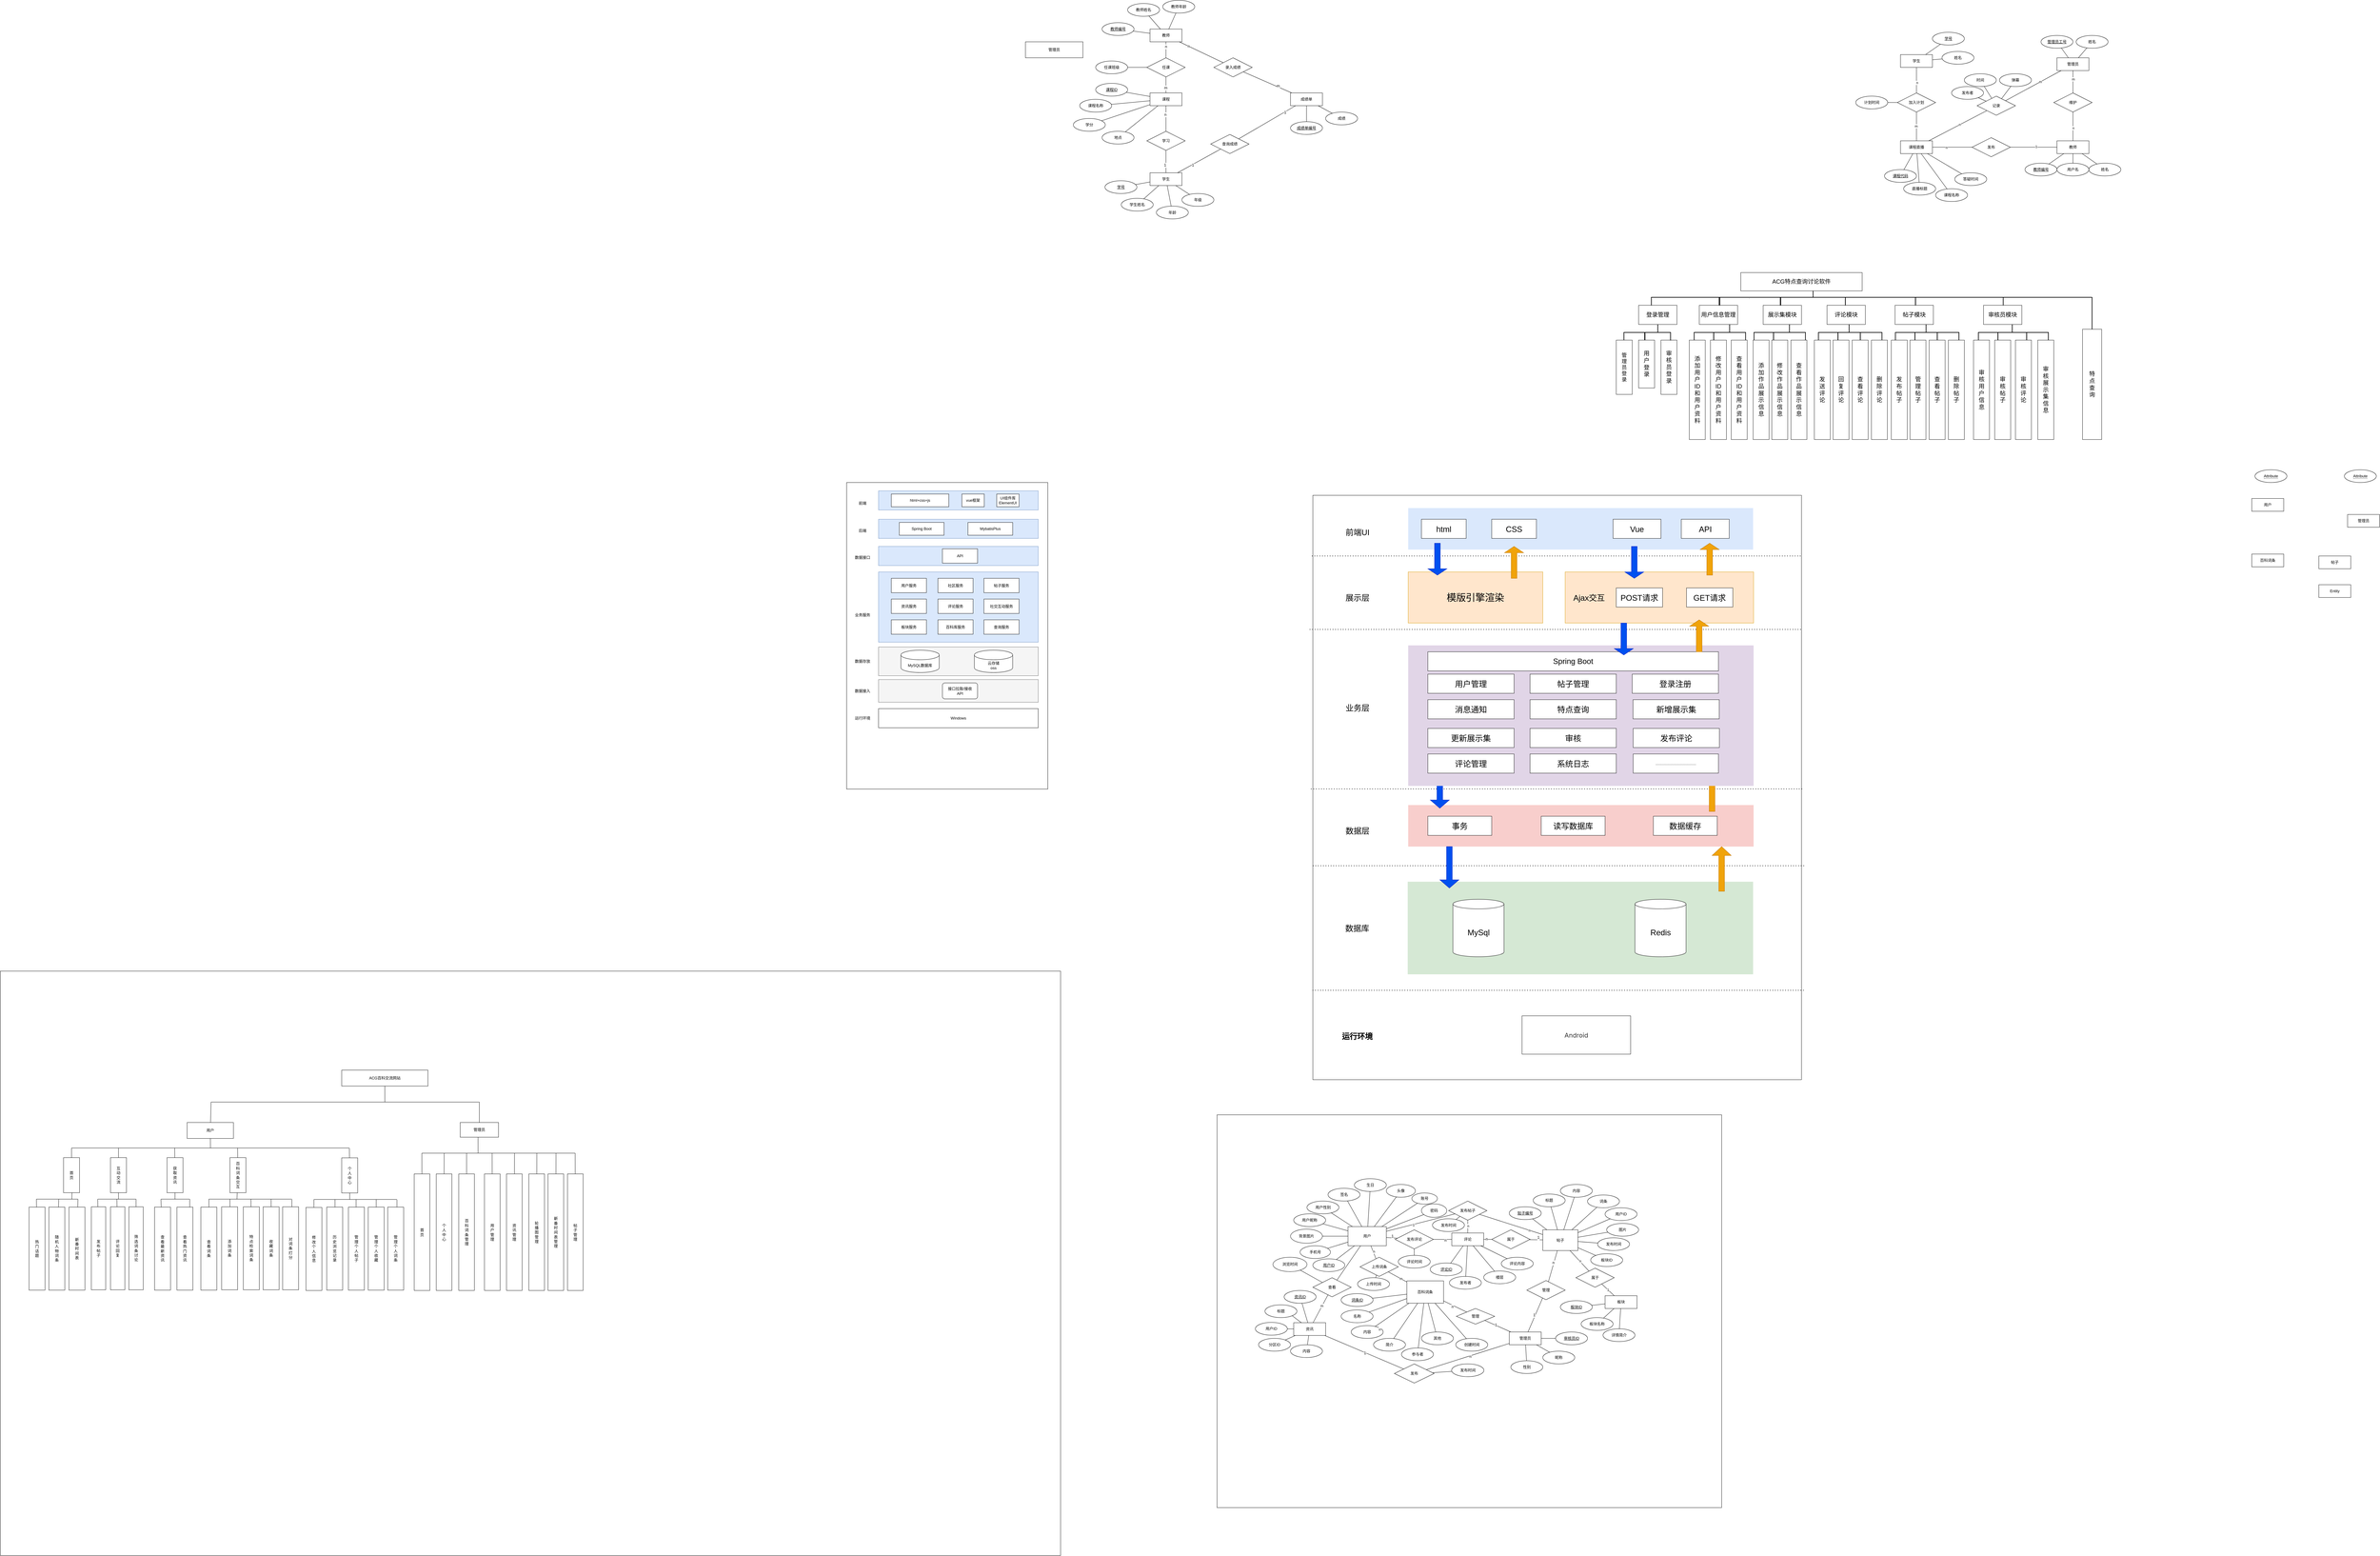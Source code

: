 <mxfile version="27.0.3">
  <diagram name="第 1 页" id="vnE6r9n9mOiBeiEeXdWy">
    <mxGraphModel dx="8057" dy="1863" grid="1" gridSize="10" guides="1" tooltips="1" connect="1" arrows="1" fold="1" page="1" pageScale="1" pageWidth="827" pageHeight="1169" math="0" shadow="0">
      <root>
        <mxCell id="0" />
        <mxCell id="1" parent="0" />
        <mxCell id="jrKSSH3vJCNs5EBRfWkS-19" value="" style="rounded=0;whiteSpace=wrap;html=1;" parent="1" vertex="1">
          <mxGeometry x="-2130" y="3470" width="1580" height="1230" as="geometry" />
        </mxCell>
        <mxCell id="58nYkd-_39BHE_bLY_f4-220" value="" style="rounded=0;whiteSpace=wrap;html=1;" parent="1" vertex="1">
          <mxGeometry x="-5940" y="3020" width="3320" height="1830" as="geometry" />
        </mxCell>
        <mxCell id="IppJ20PVIi7csmwHOfzA-1" value="学生" style="whiteSpace=wrap;html=1;align=center;" parent="1" vertex="1">
          <mxGeometry x="10" y="150" width="100" height="40" as="geometry" />
        </mxCell>
        <mxCell id="IppJ20PVIi7csmwHOfzA-2" value="教师" style="whiteSpace=wrap;html=1;align=center;" parent="1" vertex="1">
          <mxGeometry x="500" y="420" width="100" height="40" as="geometry" />
        </mxCell>
        <mxCell id="IppJ20PVIi7csmwHOfzA-3" value="课程直播" style="whiteSpace=wrap;html=1;align=center;" parent="1" vertex="1">
          <mxGeometry x="10" y="420" width="100" height="40" as="geometry" />
        </mxCell>
        <mxCell id="IppJ20PVIi7csmwHOfzA-4" value="姓名" style="ellipse;whiteSpace=wrap;html=1;align=center;" parent="1" vertex="1">
          <mxGeometry x="140" y="140" width="100" height="40" as="geometry" />
        </mxCell>
        <mxCell id="IppJ20PVIi7csmwHOfzA-5" value="学号" style="ellipse;whiteSpace=wrap;html=1;align=center;fontStyle=4;" parent="1" vertex="1">
          <mxGeometry x="110" y="80" width="100" height="40" as="geometry" />
        </mxCell>
        <mxCell id="IppJ20PVIi7csmwHOfzA-6" value="" style="endArrow=none;html=1;rounded=0;" parent="1" source="IppJ20PVIi7csmwHOfzA-5" target="IppJ20PVIi7csmwHOfzA-1" edge="1">
          <mxGeometry relative="1" as="geometry">
            <mxPoint x="150" y="250" as="sourcePoint" />
            <mxPoint x="310" y="250" as="targetPoint" />
          </mxGeometry>
        </mxCell>
        <mxCell id="IppJ20PVIi7csmwHOfzA-7" value="" style="endArrow=none;html=1;rounded=0;" parent="1" source="IppJ20PVIi7csmwHOfzA-4" target="IppJ20PVIi7csmwHOfzA-1" edge="1">
          <mxGeometry relative="1" as="geometry">
            <mxPoint x="150" y="250" as="sourcePoint" />
            <mxPoint x="310" y="250" as="targetPoint" />
          </mxGeometry>
        </mxCell>
        <mxCell id="IppJ20PVIi7csmwHOfzA-8" value="加入计划" style="shape=rhombus;perimeter=rhombusPerimeter;whiteSpace=wrap;html=1;align=center;" parent="1" vertex="1">
          <mxGeometry y="270" width="120" height="60" as="geometry" />
        </mxCell>
        <mxCell id="IppJ20PVIi7csmwHOfzA-9" value="发布" style="shape=rhombus;perimeter=rhombusPerimeter;whiteSpace=wrap;html=1;align=center;" parent="1" vertex="1">
          <mxGeometry x="234" y="410" width="120" height="60" as="geometry" />
        </mxCell>
        <mxCell id="IppJ20PVIi7csmwHOfzA-10" value="" style="endArrow=none;html=1;rounded=0;" parent="1" source="IppJ20PVIi7csmwHOfzA-8" target="IppJ20PVIi7csmwHOfzA-1" edge="1">
          <mxGeometry relative="1" as="geometry">
            <mxPoint x="130" y="400" as="sourcePoint" />
            <mxPoint x="290" y="400" as="targetPoint" />
          </mxGeometry>
        </mxCell>
        <mxCell id="IppJ20PVIi7csmwHOfzA-28" value="n" style="edgeLabel;html=1;align=center;verticalAlign=middle;resizable=0;points=[];" parent="IppJ20PVIi7csmwHOfzA-10" vertex="1" connectable="0">
          <mxGeometry x="-0.2" y="-2" relative="1" as="geometry">
            <mxPoint as="offset" />
          </mxGeometry>
        </mxCell>
        <mxCell id="IppJ20PVIi7csmwHOfzA-11" value="" style="endArrow=none;html=1;rounded=0;" parent="1" source="IppJ20PVIi7csmwHOfzA-3" target="IppJ20PVIi7csmwHOfzA-8" edge="1">
          <mxGeometry relative="1" as="geometry">
            <mxPoint x="270" y="410" as="sourcePoint" />
            <mxPoint x="430" y="410" as="targetPoint" />
          </mxGeometry>
        </mxCell>
        <mxCell id="IppJ20PVIi7csmwHOfzA-29" value="m" style="edgeLabel;html=1;align=center;verticalAlign=middle;resizable=0;points=[];" parent="IppJ20PVIi7csmwHOfzA-11" vertex="1" connectable="0">
          <mxGeometry x="0.022" y="1" relative="1" as="geometry">
            <mxPoint as="offset" />
          </mxGeometry>
        </mxCell>
        <mxCell id="IppJ20PVIi7csmwHOfzA-12" value="" style="endArrow=none;html=1;rounded=0;" parent="1" source="IppJ20PVIi7csmwHOfzA-3" target="IppJ20PVIi7csmwHOfzA-9" edge="1">
          <mxGeometry relative="1" as="geometry">
            <mxPoint x="270" y="410" as="sourcePoint" />
            <mxPoint x="430" y="410" as="targetPoint" />
          </mxGeometry>
        </mxCell>
        <mxCell id="IppJ20PVIi7csmwHOfzA-20" value="n" style="edgeLabel;html=1;align=center;verticalAlign=middle;resizable=0;points=[];" parent="IppJ20PVIi7csmwHOfzA-12" vertex="1" connectable="0">
          <mxGeometry x="-0.29" y="-1" relative="1" as="geometry">
            <mxPoint as="offset" />
          </mxGeometry>
        </mxCell>
        <mxCell id="IppJ20PVIi7csmwHOfzA-13" value="" style="endArrow=none;html=1;rounded=0;" parent="1" source="IppJ20PVIi7csmwHOfzA-9" target="IppJ20PVIi7csmwHOfzA-2" edge="1">
          <mxGeometry relative="1" as="geometry">
            <mxPoint x="270" y="410" as="sourcePoint" />
            <mxPoint x="430" y="410" as="targetPoint" />
          </mxGeometry>
        </mxCell>
        <mxCell id="IppJ20PVIi7csmwHOfzA-19" value="1" style="edgeLabel;html=1;align=center;verticalAlign=middle;resizable=0;points=[];" parent="IppJ20PVIi7csmwHOfzA-13" vertex="1" connectable="0">
          <mxGeometry x="0.11" y="2" relative="1" as="geometry">
            <mxPoint as="offset" />
          </mxGeometry>
        </mxCell>
        <mxCell id="IppJ20PVIi7csmwHOfzA-14" value="管理员" style="whiteSpace=wrap;html=1;align=center;" parent="1" vertex="1">
          <mxGeometry x="500" y="160" width="100" height="40" as="geometry" />
        </mxCell>
        <mxCell id="IppJ20PVIi7csmwHOfzA-15" value="维护" style="shape=rhombus;perimeter=rhombusPerimeter;whiteSpace=wrap;html=1;align=center;" parent="1" vertex="1">
          <mxGeometry x="490" y="270" width="120" height="60" as="geometry" />
        </mxCell>
        <mxCell id="IppJ20PVIi7csmwHOfzA-16" value="" style="endArrow=none;html=1;rounded=0;" parent="1" source="IppJ20PVIi7csmwHOfzA-15" target="IppJ20PVIi7csmwHOfzA-2" edge="1">
          <mxGeometry relative="1" as="geometry">
            <mxPoint x="270" y="410" as="sourcePoint" />
            <mxPoint x="430" y="410" as="targetPoint" />
          </mxGeometry>
        </mxCell>
        <mxCell id="IppJ20PVIi7csmwHOfzA-25" value="n" style="edgeLabel;html=1;align=center;verticalAlign=middle;resizable=0;points=[];" parent="IppJ20PVIi7csmwHOfzA-16" vertex="1" connectable="0">
          <mxGeometry x="0.111" y="1" relative="1" as="geometry">
            <mxPoint as="offset" />
          </mxGeometry>
        </mxCell>
        <mxCell id="IppJ20PVIi7csmwHOfzA-17" value="" style="endArrow=none;html=1;rounded=0;" parent="1" source="IppJ20PVIi7csmwHOfzA-15" target="IppJ20PVIi7csmwHOfzA-14" edge="1">
          <mxGeometry relative="1" as="geometry">
            <mxPoint x="270" y="410" as="sourcePoint" />
            <mxPoint x="430" y="410" as="targetPoint" />
          </mxGeometry>
        </mxCell>
        <mxCell id="IppJ20PVIi7csmwHOfzA-65" value="m" style="edgeLabel;html=1;align=center;verticalAlign=middle;resizable=0;points=[];" parent="IppJ20PVIi7csmwHOfzA-17" vertex="1" connectable="0">
          <mxGeometry x="0.229" y="-1" relative="1" as="geometry">
            <mxPoint as="offset" />
          </mxGeometry>
        </mxCell>
        <mxCell id="IppJ20PVIi7csmwHOfzA-21" value="记录" style="shape=rhombus;perimeter=rhombusPerimeter;whiteSpace=wrap;html=1;align=center;" parent="1" vertex="1">
          <mxGeometry x="250" y="280" width="120" height="60" as="geometry" />
        </mxCell>
        <mxCell id="IppJ20PVIi7csmwHOfzA-22" value="" style="endArrow=none;html=1;rounded=0;" parent="1" source="IppJ20PVIi7csmwHOfzA-21" target="IppJ20PVIi7csmwHOfzA-14" edge="1">
          <mxGeometry relative="1" as="geometry">
            <mxPoint x="270" y="410" as="sourcePoint" />
            <mxPoint x="430" y="410" as="targetPoint" />
          </mxGeometry>
        </mxCell>
        <mxCell id="IppJ20PVIi7csmwHOfzA-66" value="m" style="edgeLabel;html=1;align=center;verticalAlign=middle;resizable=0;points=[];" parent="IppJ20PVIi7csmwHOfzA-22" vertex="1" connectable="0">
          <mxGeometry x="0.245" y="1" relative="1" as="geometry">
            <mxPoint x="1" as="offset" />
          </mxGeometry>
        </mxCell>
        <mxCell id="IppJ20PVIi7csmwHOfzA-23" value="" style="endArrow=none;html=1;rounded=0;" parent="1" source="IppJ20PVIi7csmwHOfzA-3" target="IppJ20PVIi7csmwHOfzA-21" edge="1">
          <mxGeometry relative="1" as="geometry">
            <mxPoint x="270" y="410" as="sourcePoint" />
            <mxPoint x="430" y="410" as="targetPoint" />
          </mxGeometry>
        </mxCell>
        <mxCell id="IppJ20PVIi7csmwHOfzA-27" value="n" style="edgeLabel;html=1;align=center;verticalAlign=middle;resizable=0;points=[];" parent="IppJ20PVIi7csmwHOfzA-23" vertex="1" connectable="0">
          <mxGeometry x="0.07" y="1" relative="1" as="geometry">
            <mxPoint x="-1" as="offset" />
          </mxGeometry>
        </mxCell>
        <mxCell id="IppJ20PVIi7csmwHOfzA-30" value="直播标题" style="ellipse;whiteSpace=wrap;html=1;align=center;" parent="1" vertex="1">
          <mxGeometry x="20" y="550" width="100" height="40" as="geometry" />
        </mxCell>
        <mxCell id="IppJ20PVIi7csmwHOfzA-31" value="课程代码" style="ellipse;whiteSpace=wrap;html=1;align=center;fontStyle=4;" parent="1" vertex="1">
          <mxGeometry x="-40" y="510" width="100" height="40" as="geometry" />
        </mxCell>
        <mxCell id="IppJ20PVIi7csmwHOfzA-34" value="" style="endArrow=none;html=1;rounded=0;" parent="1" source="IppJ20PVIi7csmwHOfzA-31" target="IppJ20PVIi7csmwHOfzA-3" edge="1">
          <mxGeometry relative="1" as="geometry">
            <mxPoint x="20" y="520" as="sourcePoint" />
            <mxPoint x="430" y="410" as="targetPoint" />
          </mxGeometry>
        </mxCell>
        <mxCell id="IppJ20PVIi7csmwHOfzA-35" value="" style="endArrow=none;html=1;rounded=0;" parent="1" source="IppJ20PVIi7csmwHOfzA-3" target="IppJ20PVIi7csmwHOfzA-30" edge="1">
          <mxGeometry relative="1" as="geometry">
            <mxPoint x="270" y="410" as="sourcePoint" />
            <mxPoint x="430" y="410" as="targetPoint" />
          </mxGeometry>
        </mxCell>
        <mxCell id="IppJ20PVIi7csmwHOfzA-37" value="" style="endArrow=none;html=1;rounded=0;" parent="1" source="IppJ20PVIi7csmwHOfzA-21" edge="1">
          <mxGeometry relative="1" as="geometry">
            <mxPoint x="270" y="410" as="sourcePoint" />
            <mxPoint x="253.448" y="284.866" as="targetPoint" />
          </mxGeometry>
        </mxCell>
        <mxCell id="IppJ20PVIi7csmwHOfzA-39" value="时间" style="ellipse;whiteSpace=wrap;html=1;align=center;" parent="1" vertex="1">
          <mxGeometry x="210" y="210" width="100" height="40" as="geometry" />
        </mxCell>
        <mxCell id="IppJ20PVIi7csmwHOfzA-40" value="" style="endArrow=none;html=1;rounded=0;" parent="1" source="IppJ20PVIi7csmwHOfzA-21" target="IppJ20PVIi7csmwHOfzA-39" edge="1">
          <mxGeometry relative="1" as="geometry">
            <mxPoint x="310" y="300" as="sourcePoint" />
            <mxPoint x="430" y="410" as="targetPoint" />
          </mxGeometry>
        </mxCell>
        <mxCell id="IppJ20PVIi7csmwHOfzA-41" value="弹幕" style="ellipse;whiteSpace=wrap;html=1;align=center;" parent="1" vertex="1">
          <mxGeometry x="320" y="210" width="100" height="40" as="geometry" />
        </mxCell>
        <mxCell id="IppJ20PVIi7csmwHOfzA-42" value="" style="endArrow=none;html=1;rounded=0;" parent="1" source="IppJ20PVIi7csmwHOfzA-21" target="IppJ20PVIi7csmwHOfzA-41" edge="1">
          <mxGeometry relative="1" as="geometry">
            <mxPoint x="270" y="410" as="sourcePoint" />
            <mxPoint x="430" y="410" as="targetPoint" />
          </mxGeometry>
        </mxCell>
        <mxCell id="IppJ20PVIi7csmwHOfzA-43" value="教师编号" style="ellipse;whiteSpace=wrap;html=1;align=center;fontStyle=4;" parent="1" vertex="1">
          <mxGeometry x="400" y="490" width="100" height="40" as="geometry" />
        </mxCell>
        <mxCell id="IppJ20PVIi7csmwHOfzA-44" value="姓名" style="ellipse;whiteSpace=wrap;html=1;align=center;" parent="1" vertex="1">
          <mxGeometry x="600" y="490" width="100" height="40" as="geometry" />
        </mxCell>
        <mxCell id="IppJ20PVIi7csmwHOfzA-45" value="" style="endArrow=none;html=1;rounded=0;" parent="1" source="IppJ20PVIi7csmwHOfzA-43" target="IppJ20PVIi7csmwHOfzA-2" edge="1">
          <mxGeometry relative="1" as="geometry">
            <mxPoint x="270" y="410" as="sourcePoint" />
            <mxPoint x="430" y="410" as="targetPoint" />
          </mxGeometry>
        </mxCell>
        <mxCell id="IppJ20PVIi7csmwHOfzA-46" value="" style="endArrow=none;html=1;rounded=0;" parent="1" source="IppJ20PVIi7csmwHOfzA-44" target="IppJ20PVIi7csmwHOfzA-2" edge="1">
          <mxGeometry relative="1" as="geometry">
            <mxPoint x="270" y="410" as="sourcePoint" />
            <mxPoint x="430" y="410" as="targetPoint" />
          </mxGeometry>
        </mxCell>
        <mxCell id="IppJ20PVIi7csmwHOfzA-47" value="管理员工号" style="ellipse;whiteSpace=wrap;html=1;align=center;fontStyle=4;" parent="1" vertex="1">
          <mxGeometry x="450" y="90" width="100" height="40" as="geometry" />
        </mxCell>
        <mxCell id="IppJ20PVIi7csmwHOfzA-48" value="姓名" style="ellipse;whiteSpace=wrap;html=1;align=center;" parent="1" vertex="1">
          <mxGeometry x="560" y="90" width="100" height="40" as="geometry" />
        </mxCell>
        <mxCell id="IppJ20PVIi7csmwHOfzA-49" value="" style="endArrow=none;html=1;rounded=0;" parent="1" source="IppJ20PVIi7csmwHOfzA-14" target="IppJ20PVIi7csmwHOfzA-47" edge="1">
          <mxGeometry relative="1" as="geometry">
            <mxPoint x="270" y="410" as="sourcePoint" />
            <mxPoint x="430" y="410" as="targetPoint" />
          </mxGeometry>
        </mxCell>
        <mxCell id="IppJ20PVIi7csmwHOfzA-50" value="" style="endArrow=none;html=1;rounded=0;" parent="1" source="IppJ20PVIi7csmwHOfzA-14" target="IppJ20PVIi7csmwHOfzA-48" edge="1">
          <mxGeometry relative="1" as="geometry">
            <mxPoint x="270" y="410" as="sourcePoint" />
            <mxPoint x="430" y="410" as="targetPoint" />
          </mxGeometry>
        </mxCell>
        <mxCell id="IppJ20PVIi7csmwHOfzA-52" value="用户名" style="ellipse;whiteSpace=wrap;html=1;align=center;" parent="1" vertex="1">
          <mxGeometry x="500" y="490" width="100" height="40" as="geometry" />
        </mxCell>
        <mxCell id="IppJ20PVIi7csmwHOfzA-53" value="" style="endArrow=none;html=1;rounded=0;" parent="1" source="IppJ20PVIi7csmwHOfzA-52" target="IppJ20PVIi7csmwHOfzA-2" edge="1">
          <mxGeometry relative="1" as="geometry">
            <mxPoint x="270" y="410" as="sourcePoint" />
            <mxPoint x="430" y="410" as="targetPoint" />
          </mxGeometry>
        </mxCell>
        <mxCell id="IppJ20PVIi7csmwHOfzA-54" value="课程名称" style="ellipse;whiteSpace=wrap;html=1;align=center;" parent="1" vertex="1">
          <mxGeometry x="120" y="570" width="100" height="40" as="geometry" />
        </mxCell>
        <mxCell id="IppJ20PVIi7csmwHOfzA-55" value="" style="endArrow=none;html=1;rounded=0;" parent="1" source="IppJ20PVIi7csmwHOfzA-3" target="IppJ20PVIi7csmwHOfzA-54" edge="1">
          <mxGeometry relative="1" as="geometry">
            <mxPoint x="270" y="410" as="sourcePoint" />
            <mxPoint x="430" y="410" as="targetPoint" />
          </mxGeometry>
        </mxCell>
        <mxCell id="IppJ20PVIi7csmwHOfzA-56" value="答疑时间" style="ellipse;whiteSpace=wrap;html=1;align=center;" parent="1" vertex="1">
          <mxGeometry x="180" y="520" width="100" height="40" as="geometry" />
        </mxCell>
        <mxCell id="IppJ20PVIi7csmwHOfzA-57" value="" style="endArrow=none;html=1;rounded=0;" parent="1" source="IppJ20PVIi7csmwHOfzA-3" target="IppJ20PVIi7csmwHOfzA-56" edge="1">
          <mxGeometry relative="1" as="geometry">
            <mxPoint x="270" y="410" as="sourcePoint" />
            <mxPoint x="430" y="410" as="targetPoint" />
          </mxGeometry>
        </mxCell>
        <mxCell id="IppJ20PVIi7csmwHOfzA-63" value="发布者" style="ellipse;whiteSpace=wrap;html=1;align=center;" parent="1" vertex="1">
          <mxGeometry x="170" y="250" width="100" height="40" as="geometry" />
        </mxCell>
        <mxCell id="IppJ20PVIi7csmwHOfzA-67" value="计划时间" style="ellipse;whiteSpace=wrap;html=1;align=center;" parent="1" vertex="1">
          <mxGeometry x="-130" y="280" width="100" height="40" as="geometry" />
        </mxCell>
        <mxCell id="IppJ20PVIi7csmwHOfzA-68" value="" style="endArrow=none;html=1;rounded=0;" parent="1" source="IppJ20PVIi7csmwHOfzA-8" target="IppJ20PVIi7csmwHOfzA-67" edge="1">
          <mxGeometry relative="1" as="geometry">
            <mxPoint x="270" y="410" as="sourcePoint" />
            <mxPoint x="430" y="410" as="targetPoint" />
          </mxGeometry>
        </mxCell>
        <mxCell id="NUyhCIWa_HII1lubX2qK-3" value="&lt;font style=&quot;font-size: 18px;&quot;&gt;登录管理&lt;/font&gt;" style="rounded=0;whiteSpace=wrap;html=1;" parent="1" vertex="1">
          <mxGeometry x="-810" y="935" width="120" height="60" as="geometry" />
        </mxCell>
        <mxCell id="NUyhCIWa_HII1lubX2qK-4" value="&lt;font style=&quot;font-size: 18px;&quot;&gt;用户信息管理&lt;/font&gt;" style="rounded=0;whiteSpace=wrap;html=1;" parent="1" vertex="1">
          <mxGeometry x="-620" y="935" width="120" height="60" as="geometry" />
        </mxCell>
        <mxCell id="NUyhCIWa_HII1lubX2qK-7" value="&lt;font style=&quot;font-size: 18px;&quot;&gt;评论模块&lt;/font&gt;" style="rounded=0;whiteSpace=wrap;html=1;" parent="1" vertex="1">
          <mxGeometry x="-220" y="935" width="120" height="60" as="geometry" />
        </mxCell>
        <mxCell id="NUyhCIWa_HII1lubX2qK-8" value="&lt;font style=&quot;font-size: 18px;&quot;&gt;帖子模块&lt;/font&gt;" style="rounded=0;whiteSpace=wrap;html=1;" parent="1" vertex="1">
          <mxGeometry x="-7" y="935" width="120" height="60" as="geometry" />
        </mxCell>
        <mxCell id="NUyhCIWa_HII1lubX2qK-10" value="&lt;font style=&quot;font-size: 18px;&quot;&gt;审核员模块&lt;/font&gt;" style="rounded=0;whiteSpace=wrap;html=1;" parent="1" vertex="1">
          <mxGeometry x="270" y="935" width="120" height="60" as="geometry" />
        </mxCell>
        <mxCell id="NUyhCIWa_HII1lubX2qK-13" value="" style="strokeWidth=2;html=1;shape=mxgraph.flowchart.annotation_2;align=left;labelPosition=right;pointerEvents=1;rotation=90;" parent="1" vertex="1">
          <mxGeometry x="-288.75" y="808.75" width="50" height="202.5" as="geometry" />
        </mxCell>
        <mxCell id="NUyhCIWa_HII1lubX2qK-2" value="&lt;font style=&quot;font-size: 18px;&quot;&gt;ACG特点查询讨论软件&lt;/font&gt;" style="rounded=0;whiteSpace=wrap;html=1;" parent="1" vertex="1">
          <mxGeometry x="-490" y="832.5" width="380" height="57.5" as="geometry" />
        </mxCell>
        <mxCell id="NUyhCIWa_HII1lubX2qK-14" value="" style="strokeWidth=2;html=1;shape=mxgraph.flowchart.annotation_1;align=left;pointerEvents=1;rotation=90;" parent="1" vertex="1">
          <mxGeometry x="-65.27" y="812.58" width="25" height="219.84" as="geometry" />
        </mxCell>
        <mxCell id="NUyhCIWa_HII1lubX2qK-16" value="" style="strokeWidth=2;html=1;shape=mxgraph.flowchart.annotation_1;align=left;pointerEvents=1;rotation=90;" parent="1" vertex="1">
          <mxGeometry x="181.73" y="785.08" width="25" height="274.85" as="geometry" />
        </mxCell>
        <mxCell id="NUyhCIWa_HII1lubX2qK-17" value="." style="strokeWidth=2;html=1;shape=mxgraph.flowchart.annotation_1;align=left;pointerEvents=1;rotation=90;" parent="1" vertex="1">
          <mxGeometry x="-473.65" y="827.66" width="25" height="189.69" as="geometry" />
        </mxCell>
        <mxCell id="NUyhCIWa_HII1lubX2qK-6" value="&lt;font style=&quot;font-size: 18px;&quot;&gt;展示集模块&lt;/font&gt;" style="rounded=0;whiteSpace=wrap;html=1;" parent="1" vertex="1">
          <mxGeometry x="-420" y="935" width="120" height="60" as="geometry" />
        </mxCell>
        <mxCell id="NUyhCIWa_HII1lubX2qK-18" value="" style="strokeWidth=2;html=1;shape=mxgraph.flowchart.annotation_1;align=left;pointerEvents=1;rotation=90;" parent="1" vertex="1">
          <mxGeometry x="-676.32" y="816.33" width="25" height="212.35" as="geometry" />
        </mxCell>
        <mxCell id="NUyhCIWa_HII1lubX2qK-22" value="&lt;font style=&quot;font-size: 18px;&quot;&gt;审&lt;/font&gt;&lt;div&gt;&lt;font style=&quot;font-size: 18px;&quot;&gt;核&lt;/font&gt;&lt;/div&gt;&lt;div&gt;&lt;font style=&quot;font-size: 18px;&quot;&gt;员&lt;/font&gt;&lt;/div&gt;&lt;div&gt;&lt;font style=&quot;font-size: 18px;&quot;&gt;登&lt;/font&gt;&lt;/div&gt;&lt;div&gt;&lt;font style=&quot;font-size: 18px;&quot;&gt;录&lt;/font&gt;&lt;/div&gt;" style="rounded=0;whiteSpace=wrap;html=1;" parent="1" vertex="1">
          <mxGeometry x="-740" y="1044" width="50" height="170" as="geometry" />
        </mxCell>
        <mxCell id="NUyhCIWa_HII1lubX2qK-23" value="" style="strokeWidth=2;html=1;shape=mxgraph.flowchart.annotation_2;align=left;labelPosition=right;pointerEvents=1;rotation=90;" parent="1" vertex="1">
          <mxGeometry x="-775" y="980" width="50" height="80" as="geometry" />
        </mxCell>
        <mxCell id="NUyhCIWa_HII1lubX2qK-24" value="" style="strokeWidth=2;html=1;shape=mxgraph.flowchart.annotation_1;align=left;pointerEvents=1;rotation=90;" parent="1" vertex="1">
          <mxGeometry x="-838.5" y="1002.5" width="30" height="65" as="geometry" />
        </mxCell>
        <mxCell id="NUyhCIWa_HII1lubX2qK-21" value="&lt;font style=&quot;font-size: 18px;&quot;&gt;用&lt;/font&gt;&lt;div&gt;&lt;font style=&quot;font-size: 18px;&quot;&gt;户&lt;/font&gt;&lt;/div&gt;&lt;div&gt;&lt;font style=&quot;font-size: 18px;&quot;&gt;登&lt;/font&gt;&lt;/div&gt;&lt;div&gt;&lt;font style=&quot;font-size: 18px;&quot;&gt;录&lt;/font&gt;&lt;/div&gt;" style="rounded=0;whiteSpace=wrap;html=1;" parent="1" vertex="1">
          <mxGeometry x="-810" y="1044" width="50" height="150" as="geometry" />
        </mxCell>
        <mxCell id="NUyhCIWa_HII1lubX2qK-20" value="&lt;font style=&quot;font-size: 16px;&quot;&gt;管&lt;/font&gt;&lt;div style=&quot;font-size: 16px;&quot;&gt;&lt;font style=&quot;font-size: 16px;&quot;&gt;理&lt;/font&gt;&lt;/div&gt;&lt;div style=&quot;font-size: 16px;&quot;&gt;&lt;font style=&quot;font-size: 16px;&quot;&gt;员&lt;/font&gt;&lt;/div&gt;&lt;div style=&quot;font-size: 16px;&quot;&gt;&lt;font style=&quot;font-size: 16px;&quot;&gt;登&lt;/font&gt;&lt;/div&gt;&lt;div style=&quot;font-size: 16px;&quot;&gt;&lt;font style=&quot;font-size: 16px;&quot;&gt;录&lt;/font&gt;&lt;/div&gt;" style="rounded=0;whiteSpace=wrap;html=1;" parent="1" vertex="1">
          <mxGeometry x="-880" y="1044" width="50" height="170" as="geometry" />
        </mxCell>
        <mxCell id="NUyhCIWa_HII1lubX2qK-31" value="" style="strokeWidth=2;html=1;shape=mxgraph.flowchart.annotation_2;align=left;labelPosition=right;pointerEvents=1;rotation=90;" parent="1" vertex="1">
          <mxGeometry x="-550" y="970" width="50" height="100" as="geometry" />
        </mxCell>
        <mxCell id="NUyhCIWa_HII1lubX2qK-30" value="&lt;span style=&quot;font-size: 18px;&quot;&gt;查&lt;/span&gt;&lt;div&gt;&lt;span style=&quot;font-size: 18px;&quot;&gt;看&lt;/span&gt;&lt;br&gt;&lt;div style=&quot;font-size: 18px;&quot;&gt;&lt;font style=&quot;font-size: 18px;&quot;&gt;用&lt;/font&gt;&lt;/div&gt;&lt;div style=&quot;font-size: 18px;&quot;&gt;&lt;font style=&quot;font-size: 18px;&quot;&gt;户&lt;/font&gt;&lt;/div&gt;&lt;div style=&quot;font-size: 18px;&quot;&gt;&lt;font style=&quot;font-size: 18px;&quot;&gt;ID&lt;/font&gt;&lt;/div&gt;&lt;div style=&quot;font-size: 18px;&quot;&gt;&lt;font style=&quot;font-size: 18px;&quot;&gt;和&lt;/font&gt;&lt;/div&gt;&lt;div style=&quot;font-size: 18px;&quot;&gt;&lt;font style=&quot;font-size: 18px;&quot;&gt;用&lt;/font&gt;&lt;/div&gt;&lt;div style=&quot;font-size: 18px;&quot;&gt;&lt;font style=&quot;font-size: 18px;&quot;&gt;户&lt;/font&gt;&lt;/div&gt;&lt;div style=&quot;font-size: 18px;&quot;&gt;&lt;font style=&quot;font-size: 18px;&quot;&gt;资&lt;/font&gt;&lt;/div&gt;&lt;div style=&quot;font-size: 18px;&quot;&gt;&lt;font style=&quot;font-size: 18px;&quot;&gt;料&lt;/font&gt;&lt;/div&gt;&lt;/div&gt;" style="rounded=0;whiteSpace=wrap;html=1;" parent="1" vertex="1">
          <mxGeometry x="-520" y="1044" width="50" height="311.32" as="geometry" />
        </mxCell>
        <mxCell id="NUyhCIWa_HII1lubX2qK-32" value="" style="strokeWidth=2;html=1;shape=mxgraph.flowchart.annotation_1;align=left;pointerEvents=1;rotation=90;" parent="1" vertex="1">
          <mxGeometry x="-620.37" y="1004.38" width="30" height="61.25" as="geometry" />
        </mxCell>
        <mxCell id="NUyhCIWa_HII1lubX2qK-28" value="&lt;span style=&quot;font-size: 18px;&quot;&gt;修&lt;/span&gt;&lt;div&gt;&lt;span style=&quot;font-size: 18px;&quot;&gt;改&lt;/span&gt;&lt;br&gt;&lt;div style=&quot;font-size: 18px;&quot;&gt;&lt;font style=&quot;font-size: 18px;&quot;&gt;用&lt;/font&gt;&lt;/div&gt;&lt;div style=&quot;font-size: 18px;&quot;&gt;&lt;font style=&quot;font-size: 18px;&quot;&gt;户&lt;/font&gt;&lt;/div&gt;&lt;div style=&quot;font-size: 18px;&quot;&gt;&lt;font style=&quot;font-size: 18px;&quot;&gt;ID&lt;/font&gt;&lt;/div&gt;&lt;div style=&quot;font-size: 18px;&quot;&gt;&lt;font style=&quot;font-size: 18px;&quot;&gt;和&lt;/font&gt;&lt;/div&gt;&lt;div style=&quot;font-size: 18px;&quot;&gt;&lt;font style=&quot;font-size: 18px;&quot;&gt;用&lt;/font&gt;&lt;/div&gt;&lt;div style=&quot;font-size: 18px;&quot;&gt;&lt;font style=&quot;font-size: 18px;&quot;&gt;户&lt;/font&gt;&lt;/div&gt;&lt;div style=&quot;font-size: 18px;&quot;&gt;&lt;font style=&quot;font-size: 18px;&quot;&gt;资&lt;/font&gt;&lt;/div&gt;&lt;div style=&quot;font-size: 18px;&quot;&gt;&lt;font style=&quot;font-size: 18px;&quot;&gt;料&lt;/font&gt;&lt;/div&gt;&lt;/div&gt;" style="rounded=0;whiteSpace=wrap;html=1;" parent="1" vertex="1">
          <mxGeometry x="-585" y="1044" width="50" height="311.32" as="geometry" />
        </mxCell>
        <mxCell id="NUyhCIWa_HII1lubX2qK-25" value="&lt;font style=&quot;font-size: 18px;&quot;&gt;添&lt;/font&gt;&lt;div style=&quot;font-size: 18px;&quot;&gt;&lt;font style=&quot;font-size: 18px;&quot;&gt;加&lt;/font&gt;&lt;/div&gt;&lt;div style=&quot;font-size: 18px;&quot;&gt;&lt;font style=&quot;font-size: 18px;&quot;&gt;用&lt;/font&gt;&lt;/div&gt;&lt;div style=&quot;font-size: 18px;&quot;&gt;&lt;font style=&quot;font-size: 18px;&quot;&gt;户&lt;/font&gt;&lt;/div&gt;&lt;div style=&quot;font-size: 18px;&quot;&gt;&lt;font style=&quot;font-size: 18px;&quot;&gt;ID&lt;/font&gt;&lt;/div&gt;&lt;div style=&quot;font-size: 18px;&quot;&gt;&lt;font style=&quot;font-size: 18px;&quot;&gt;和&lt;/font&gt;&lt;/div&gt;&lt;div style=&quot;font-size: 18px;&quot;&gt;&lt;font style=&quot;font-size: 18px;&quot;&gt;用&lt;/font&gt;&lt;/div&gt;&lt;div style=&quot;font-size: 18px;&quot;&gt;&lt;font style=&quot;font-size: 18px;&quot;&gt;户&lt;/font&gt;&lt;/div&gt;&lt;div style=&quot;font-size: 18px;&quot;&gt;&lt;font style=&quot;font-size: 18px;&quot;&gt;资&lt;/font&gt;&lt;/div&gt;&lt;div style=&quot;font-size: 18px;&quot;&gt;&lt;font style=&quot;font-size: 18px;&quot;&gt;料&lt;/font&gt;&lt;/div&gt;" style="rounded=0;whiteSpace=wrap;html=1;" parent="1" vertex="1">
          <mxGeometry x="-651.32" y="1044" width="50" height="311.32" as="geometry" />
        </mxCell>
        <mxCell id="NUyhCIWa_HII1lubX2qK-36" value="" style="strokeWidth=2;html=1;shape=mxgraph.flowchart.annotation_2;align=left;labelPosition=right;pointerEvents=1;rotation=90;" parent="1" vertex="1">
          <mxGeometry x="-362.63" y="970" width="50" height="100" as="geometry" />
        </mxCell>
        <mxCell id="NUyhCIWa_HII1lubX2qK-37" value="" style="strokeWidth=2;html=1;shape=mxgraph.flowchart.annotation_1;align=left;pointerEvents=1;rotation=90;" parent="1" vertex="1">
          <mxGeometry x="-433" y="1004.38" width="30" height="61.25" as="geometry" />
        </mxCell>
        <mxCell id="NUyhCIWa_HII1lubX2qK-33" value="&lt;font style=&quot;font-size: 18px;&quot;&gt;添&lt;/font&gt;&lt;div style=&quot;font-size: 18px;&quot;&gt;&lt;font style=&quot;font-size: 18px;&quot;&gt;加&lt;/font&gt;&lt;/div&gt;&lt;div style=&quot;font-size: 18px;&quot;&gt;&lt;font style=&quot;font-size: 18px;&quot;&gt;作&lt;/font&gt;&lt;/div&gt;&lt;div style=&quot;font-size: 18px;&quot;&gt;&lt;font style=&quot;font-size: 18px;&quot;&gt;品&lt;/font&gt;&lt;/div&gt;&lt;div style=&quot;font-size: 18px;&quot;&gt;&lt;font style=&quot;font-size: 18px;&quot;&gt;展&lt;/font&gt;&lt;/div&gt;&lt;div style=&quot;font-size: 18px;&quot;&gt;&lt;font style=&quot;font-size: 18px;&quot;&gt;示&lt;/font&gt;&lt;/div&gt;&lt;div style=&quot;font-size: 18px;&quot;&gt;&lt;font style=&quot;font-size: 18px;&quot;&gt;信&lt;/font&gt;&lt;/div&gt;&lt;div style=&quot;font-size: 18px;&quot;&gt;&lt;font style=&quot;font-size: 18px;&quot;&gt;息&lt;/font&gt;&lt;/div&gt;" style="rounded=0;whiteSpace=wrap;html=1;" parent="1" vertex="1">
          <mxGeometry x="-451.5" y="1044" width="50" height="311.32" as="geometry" />
        </mxCell>
        <mxCell id="NUyhCIWa_HII1lubX2qK-34" value="&lt;span style=&quot;font-size: 18px;&quot;&gt;修&lt;/span&gt;&lt;div&gt;&lt;span style=&quot;font-size: 18px;&quot;&gt;改&lt;/span&gt;&lt;br&gt;&lt;div style=&quot;font-size: 18px;&quot;&gt;&lt;font style=&quot;font-size: 18px;&quot;&gt;作&lt;/font&gt;&lt;/div&gt;&lt;div style=&quot;font-size: 18px;&quot;&gt;&lt;font style=&quot;font-size: 18px;&quot;&gt;品&lt;/font&gt;&lt;/div&gt;&lt;div style=&quot;font-size: 18px;&quot;&gt;&lt;font style=&quot;font-size: 18px;&quot;&gt;展&lt;/font&gt;&lt;/div&gt;&lt;div style=&quot;font-size: 18px;&quot;&gt;&lt;font style=&quot;font-size: 18px;&quot;&gt;示&lt;/font&gt;&lt;/div&gt;&lt;div style=&quot;font-size: 18px;&quot;&gt;&lt;font style=&quot;font-size: 18px;&quot;&gt;信&lt;/font&gt;&lt;/div&gt;&lt;div style=&quot;font-size: 18px;&quot;&gt;&lt;font style=&quot;font-size: 18px;&quot;&gt;息&lt;/font&gt;&lt;/div&gt;&lt;/div&gt;" style="rounded=0;whiteSpace=wrap;html=1;" parent="1" vertex="1">
          <mxGeometry x="-393" y="1044" width="50" height="311.32" as="geometry" />
        </mxCell>
        <mxCell id="NUyhCIWa_HII1lubX2qK-35" value="&lt;span style=&quot;font-size: 18px;&quot;&gt;查&lt;/span&gt;&lt;div&gt;&lt;span style=&quot;font-size: 18px;&quot;&gt;看&lt;/span&gt;&lt;br&gt;&lt;div style=&quot;font-size: 18px;&quot;&gt;&lt;font style=&quot;font-size: 18px;&quot;&gt;作&lt;/font&gt;&lt;/div&gt;&lt;div style=&quot;font-size: 18px;&quot;&gt;&lt;font style=&quot;font-size: 18px;&quot;&gt;品&lt;/font&gt;&lt;/div&gt;&lt;div style=&quot;font-size: 18px;&quot;&gt;&lt;font style=&quot;font-size: 18px;&quot;&gt;展&lt;/font&gt;&lt;/div&gt;&lt;div style=&quot;font-size: 18px;&quot;&gt;&lt;font style=&quot;font-size: 18px;&quot;&gt;示&lt;/font&gt;&lt;/div&gt;&lt;div style=&quot;font-size: 18px;&quot;&gt;&lt;font style=&quot;font-size: 18px;&quot;&gt;信&lt;/font&gt;&lt;/div&gt;&lt;div style=&quot;font-size: 18px;&quot;&gt;&lt;font style=&quot;font-size: 18px;&quot;&gt;息&lt;/font&gt;&lt;/div&gt;&lt;/div&gt;" style="rounded=0;whiteSpace=wrap;html=1;" parent="1" vertex="1">
          <mxGeometry x="-333" y="1044" width="50" height="311.32" as="geometry" />
        </mxCell>
        <mxCell id="NUyhCIWa_HII1lubX2qK-42" value="" style="strokeWidth=2;html=1;shape=mxgraph.flowchart.annotation_2;align=left;labelPosition=right;pointerEvents=1;rotation=90;" parent="1" vertex="1">
          <mxGeometry x="-175.88" y="985" width="50" height="70" as="geometry" />
        </mxCell>
        <mxCell id="NUyhCIWa_HII1lubX2qK-43" value="" style="strokeWidth=2;html=1;shape=mxgraph.flowchart.annotation_1;align=left;pointerEvents=1;rotation=90;" parent="1" vertex="1">
          <mxGeometry x="-231.25" y="1004.38" width="30" height="61.25" as="geometry" />
        </mxCell>
        <mxCell id="NUyhCIWa_HII1lubX2qK-44" value="&lt;span style=&quot;font-size: 18px;&quot;&gt;发&lt;/span&gt;&lt;div&gt;&lt;span style=&quot;font-size: 18px;&quot;&gt;送&lt;/span&gt;&lt;/div&gt;&lt;div&gt;&lt;span style=&quot;font-size: 18px;&quot;&gt;评&lt;/span&gt;&lt;/div&gt;&lt;div&gt;&lt;span style=&quot;font-size: 18px;&quot;&gt;论&lt;/span&gt;&lt;/div&gt;" style="rounded=0;whiteSpace=wrap;html=1;" parent="1" vertex="1">
          <mxGeometry x="-259.75" y="1044" width="50" height="311.32" as="geometry" />
        </mxCell>
        <mxCell id="NUyhCIWa_HII1lubX2qK-45" value="&lt;span style=&quot;font-size: 18px;&quot;&gt;回&lt;/span&gt;&lt;div&gt;&lt;span style=&quot;font-size: 18px;&quot;&gt;复&lt;/span&gt;&lt;/div&gt;&lt;div&gt;&lt;span style=&quot;font-size: 18px;&quot;&gt;评&lt;/span&gt;&lt;/div&gt;&lt;div&gt;&lt;span style=&quot;font-size: 18px;&quot;&gt;论&lt;/span&gt;&lt;/div&gt;" style="rounded=0;whiteSpace=wrap;html=1;" parent="1" vertex="1">
          <mxGeometry x="-201.25" y="1044" width="50" height="311.32" as="geometry" />
        </mxCell>
        <mxCell id="NUyhCIWa_HII1lubX2qK-48" value="" style="strokeWidth=2;html=1;shape=mxgraph.flowchart.annotation_1;align=left;pointerEvents=1;rotation=90;" parent="1" vertex="1">
          <mxGeometry x="-96.9" y="1001.1" width="30" height="67.81" as="geometry" />
        </mxCell>
        <mxCell id="NUyhCIWa_HII1lubX2qK-46" value="&lt;span style=&quot;font-size: 18px;&quot;&gt;查&lt;/span&gt;&lt;div&gt;&lt;span style=&quot;font-size: 18px;&quot;&gt;看&lt;/span&gt;&lt;/div&gt;&lt;div&gt;&lt;span style=&quot;font-size: 18px;&quot;&gt;评&lt;/span&gt;&lt;/div&gt;&lt;div&gt;&lt;span style=&quot;font-size: 18px;&quot;&gt;论&lt;/span&gt;&lt;/div&gt;" style="rounded=0;whiteSpace=wrap;html=1;" parent="1" vertex="1">
          <mxGeometry x="-141.25" y="1044" width="50" height="311.32" as="geometry" />
        </mxCell>
        <mxCell id="NUyhCIWa_HII1lubX2qK-47" value="&lt;span style=&quot;font-size: 18px;&quot;&gt;删&lt;/span&gt;&lt;div&gt;&lt;span style=&quot;font-size: 18px;&quot;&gt;除&lt;/span&gt;&lt;/div&gt;&lt;div&gt;&lt;span style=&quot;font-size: 18px;&quot;&gt;评&lt;/span&gt;&lt;/div&gt;&lt;div&gt;&lt;span style=&quot;font-size: 18px;&quot;&gt;论&lt;/span&gt;&lt;/div&gt;" style="rounded=0;whiteSpace=wrap;html=1;" parent="1" vertex="1">
          <mxGeometry x="-81" y="1044" width="50" height="311.32" as="geometry" />
        </mxCell>
        <mxCell id="NUyhCIWa_HII1lubX2qK-49" value="" style="strokeWidth=2;html=1;shape=mxgraph.flowchart.annotation_2;align=left;labelPosition=right;pointerEvents=1;rotation=90;" parent="1" vertex="1">
          <mxGeometry x="65.12" y="985" width="50" height="70" as="geometry" />
        </mxCell>
        <mxCell id="NUyhCIWa_HII1lubX2qK-50" value="" style="strokeWidth=2;html=1;shape=mxgraph.flowchart.annotation_1;align=left;pointerEvents=1;rotation=90;" parent="1" vertex="1">
          <mxGeometry x="9.75" y="1004.38" width="30" height="61.25" as="geometry" />
        </mxCell>
        <mxCell id="NUyhCIWa_HII1lubX2qK-51" value="&lt;span style=&quot;font-size: 18px;&quot;&gt;发&lt;/span&gt;&lt;div&gt;&lt;span style=&quot;font-size: 18px;&quot;&gt;布&lt;/span&gt;&lt;/div&gt;&lt;div&gt;&lt;span style=&quot;font-size: 18px;&quot;&gt;帖&lt;/span&gt;&lt;/div&gt;&lt;div&gt;&lt;span style=&quot;font-size: 18px;&quot;&gt;子&lt;/span&gt;&lt;/div&gt;" style="rounded=0;whiteSpace=wrap;html=1;" parent="1" vertex="1">
          <mxGeometry x="-18.75" y="1044" width="50" height="311.32" as="geometry" />
        </mxCell>
        <mxCell id="NUyhCIWa_HII1lubX2qK-52" value="&lt;span style=&quot;font-size: 18px;&quot;&gt;管&lt;/span&gt;&lt;div&gt;&lt;span style=&quot;font-size: 18px;&quot;&gt;理&lt;/span&gt;&lt;/div&gt;&lt;div&gt;&lt;span style=&quot;font-size: 18px;&quot;&gt;帖&lt;/span&gt;&lt;/div&gt;&lt;div&gt;&lt;span style=&quot;font-size: 18px;&quot;&gt;子&lt;/span&gt;&lt;/div&gt;" style="rounded=0;whiteSpace=wrap;html=1;" parent="1" vertex="1">
          <mxGeometry x="39.75" y="1044" width="50" height="311.32" as="geometry" />
        </mxCell>
        <mxCell id="NUyhCIWa_HII1lubX2qK-53" value="" style="strokeWidth=2;html=1;shape=mxgraph.flowchart.annotation_1;align=left;pointerEvents=1;rotation=90;" parent="1" vertex="1">
          <mxGeometry x="144.1" y="1001.1" width="30" height="67.81" as="geometry" />
        </mxCell>
        <mxCell id="NUyhCIWa_HII1lubX2qK-54" value="&lt;span style=&quot;font-size: 18px;&quot;&gt;查&lt;/span&gt;&lt;div&gt;&lt;span style=&quot;font-size: 18px;&quot;&gt;看&lt;/span&gt;&lt;/div&gt;&lt;div&gt;&lt;span style=&quot;font-size: 18px;&quot;&gt;帖&lt;/span&gt;&lt;/div&gt;&lt;div&gt;&lt;span style=&quot;font-size: 18px;&quot;&gt;子&lt;/span&gt;&lt;/div&gt;" style="rounded=0;whiteSpace=wrap;html=1;" parent="1" vertex="1">
          <mxGeometry x="99.75" y="1044" width="50" height="311.32" as="geometry" />
        </mxCell>
        <mxCell id="NUyhCIWa_HII1lubX2qK-55" value="&lt;span style=&quot;font-size: 18px;&quot;&gt;删&lt;/span&gt;&lt;div&gt;&lt;span style=&quot;font-size: 18px;&quot;&gt;除&lt;/span&gt;&lt;/div&gt;&lt;div&gt;&lt;span style=&quot;font-size: 18px;&quot;&gt;帖&lt;/span&gt;&lt;div&gt;&lt;span style=&quot;font-size: 18px;&quot;&gt;子&lt;/span&gt;&lt;/div&gt;&lt;/div&gt;" style="rounded=0;whiteSpace=wrap;html=1;" parent="1" vertex="1">
          <mxGeometry x="160" y="1044" width="50" height="311.32" as="geometry" />
        </mxCell>
        <mxCell id="NUyhCIWa_HII1lubX2qK-56" value="" style="strokeWidth=2;html=1;shape=mxgraph.flowchart.annotation_2;align=left;labelPosition=right;pointerEvents=1;rotation=90;" parent="1" vertex="1">
          <mxGeometry x="335" y="975" width="50" height="90" as="geometry" />
        </mxCell>
        <mxCell id="NUyhCIWa_HII1lubX2qK-58" value="" style="strokeWidth=2;html=1;shape=mxgraph.flowchart.annotation_1;align=left;pointerEvents=1;rotation=90;" parent="1" vertex="1">
          <mxGeometry x="269.63" y="1004.38" width="30" height="61.25" as="geometry" />
        </mxCell>
        <mxCell id="NUyhCIWa_HII1lubX2qK-59" value="&lt;span style=&quot;font-size: 18px;&quot;&gt;审&lt;/span&gt;&lt;div&gt;&lt;span style=&quot;font-size: 18px;&quot;&gt;核&lt;/span&gt;&lt;/div&gt;&lt;div&gt;&lt;span style=&quot;font-size: 18px;&quot;&gt;帖&lt;/span&gt;&lt;/div&gt;&lt;div&gt;&lt;span style=&quot;font-size: 18px;&quot;&gt;子&lt;/span&gt;&lt;/div&gt;" style="rounded=0;whiteSpace=wrap;html=1;" parent="1" vertex="1">
          <mxGeometry x="305" y="1044" width="50" height="311.32" as="geometry" />
        </mxCell>
        <mxCell id="NUyhCIWa_HII1lubX2qK-60" value="&lt;span style=&quot;font-size: 18px;&quot;&gt;审&lt;/span&gt;&lt;div&gt;&lt;span style=&quot;font-size: 18px;&quot;&gt;核&lt;/span&gt;&lt;/div&gt;&lt;div&gt;&lt;span style=&quot;font-size: 18px;&quot;&gt;用&lt;/span&gt;&lt;/div&gt;&lt;div&gt;&lt;span style=&quot;font-size: 18px;&quot;&gt;户&lt;/span&gt;&lt;/div&gt;&lt;div&gt;&lt;span style=&quot;font-size: 18px;&quot;&gt;信&lt;/span&gt;&lt;/div&gt;&lt;div&gt;&lt;span style=&quot;font-size: 18px;&quot;&gt;息&lt;/span&gt;&lt;/div&gt;" style="rounded=0;whiteSpace=wrap;html=1;" parent="1" vertex="1">
          <mxGeometry x="238.68" y="1044" width="50" height="311.32" as="geometry" />
        </mxCell>
        <mxCell id="NUyhCIWa_HII1lubX2qK-61" value="" style="strokeWidth=2;html=1;shape=mxgraph.flowchart.annotation_1;align=left;pointerEvents=1;rotation=90;" parent="1" vertex="1">
          <mxGeometry x="424.1" y="1001.1" width="30" height="67.81" as="geometry" />
        </mxCell>
        <mxCell id="NUyhCIWa_HII1lubX2qK-62" value="&lt;span style=&quot;font-size: 18px;&quot;&gt;审&lt;/span&gt;&lt;div&gt;&lt;span style=&quot;font-size: 18px;&quot;&gt;核&lt;/span&gt;&lt;/div&gt;&lt;div&gt;&lt;span style=&quot;font-size: 18px;&quot;&gt;展&lt;/span&gt;&lt;/div&gt;&lt;div&gt;&lt;span style=&quot;font-size: 18px;&quot;&gt;示&lt;/span&gt;&lt;/div&gt;&lt;div&gt;&lt;span style=&quot;font-size: 18px;&quot;&gt;集&lt;/span&gt;&lt;/div&gt;&lt;div&gt;&lt;span style=&quot;font-size: 18px;&quot;&gt;信&lt;/span&gt;&lt;/div&gt;&lt;div&gt;&lt;span style=&quot;font-size: 18px;&quot;&gt;息&lt;/span&gt;&lt;/div&gt;" style="rounded=0;whiteSpace=wrap;html=1;" parent="1" vertex="1">
          <mxGeometry x="440" y="1044" width="50" height="311.32" as="geometry" />
        </mxCell>
        <mxCell id="NUyhCIWa_HII1lubX2qK-57" value="&lt;span style=&quot;font-size: 18px;&quot;&gt;审&lt;/span&gt;&lt;div&gt;&lt;span style=&quot;font-size: 18px;&quot;&gt;核&lt;/span&gt;&lt;/div&gt;&lt;div&gt;&lt;span style=&quot;font-size: 18px;&quot;&gt;评&lt;/span&gt;&lt;/div&gt;&lt;div&gt;&lt;span style=&quot;font-size: 18px;&quot;&gt;论&lt;/span&gt;&lt;/div&gt;" style="rounded=0;whiteSpace=wrap;html=1;" parent="1" vertex="1">
          <mxGeometry x="370" y="1044" width="50" height="311.32" as="geometry" />
        </mxCell>
        <mxCell id="NUyhCIWa_HII1lubX2qK-63" value="&lt;font style=&quot;font-size: 18px;&quot;&gt;特&lt;/font&gt;&lt;div style=&quot;font-size: 18px;&quot;&gt;&lt;font style=&quot;font-size: 18px;&quot;&gt;点&lt;/font&gt;&lt;/div&gt;&lt;div style=&quot;font-size: 18px;&quot;&gt;&lt;font style=&quot;font-size: 18px;&quot;&gt;查&lt;/font&gt;&lt;/div&gt;&lt;div style=&quot;font-size: 18px;&quot;&gt;&lt;font style=&quot;font-size: 18px;&quot;&gt;询&lt;/font&gt;&lt;/div&gt;" style="rounded=0;whiteSpace=wrap;html=1;" parent="1" vertex="1">
          <mxGeometry x="580" y="1010" width="60" height="345.32" as="geometry" />
        </mxCell>
        <mxCell id="NUyhCIWa_HII1lubX2qK-65" value="" style="endArrow=none;html=1;rounded=0;entryX=0;entryY=0;entryDx=0;entryDy=0;entryPerimeter=0;fontSize=18;jumpSize=20;strokeWidth=2;" parent="1" target="NUyhCIWa_HII1lubX2qK-16" edge="1">
          <mxGeometry width="50" height="50" relative="1" as="geometry">
            <mxPoint x="610" y="910" as="sourcePoint" />
            <mxPoint x="470" y="1040" as="targetPoint" />
          </mxGeometry>
        </mxCell>
        <mxCell id="NUyhCIWa_HII1lubX2qK-67" value="" style="endArrow=none;html=1;rounded=0;strokeWidth=2;" parent="1" source="NUyhCIWa_HII1lubX2qK-63" edge="1">
          <mxGeometry width="50" height="50" relative="1" as="geometry">
            <mxPoint x="420" y="1090" as="sourcePoint" />
            <mxPoint x="610" y="910" as="targetPoint" />
          </mxGeometry>
        </mxCell>
        <mxCell id="TA3RKR1kVxA5E85OggZW-2" value="" style="rounded=0;whiteSpace=wrap;html=1;" parent="1" vertex="1">
          <mxGeometry x="-1830" y="1530" width="1530" height="1830" as="geometry" />
        </mxCell>
        <mxCell id="TA3RKR1kVxA5E85OggZW-3" value="" style="rounded=0;whiteSpace=wrap;html=1;fillColor=#dae8fc;strokeColor=none;" parent="1" vertex="1">
          <mxGeometry x="-1531.5" y="1570" width="1080" height="130" as="geometry" />
        </mxCell>
        <mxCell id="TA3RKR1kVxA5E85OggZW-5" value="&lt;font style=&quot;font-size: 25px;&quot;&gt;html&lt;/font&gt;" style="rounded=0;whiteSpace=wrap;html=1;" parent="1" vertex="1">
          <mxGeometry x="-1490" y="1605" width="140" height="60" as="geometry" />
        </mxCell>
        <mxCell id="TA3RKR1kVxA5E85OggZW-6" value="&lt;font style=&quot;font-size: 25px;&quot;&gt;CSS&lt;/font&gt;" style="rounded=0;whiteSpace=wrap;html=1;" parent="1" vertex="1">
          <mxGeometry x="-1270" y="1605" width="140" height="60" as="geometry" />
        </mxCell>
        <mxCell id="TA3RKR1kVxA5E85OggZW-7" value="&lt;font style=&quot;font-size: 25px;&quot;&gt;Vue&lt;/font&gt;" style="rounded=0;whiteSpace=wrap;html=1;" parent="1" vertex="1">
          <mxGeometry x="-890" y="1605" width="150" height="60" as="geometry" />
        </mxCell>
        <mxCell id="TA3RKR1kVxA5E85OggZW-9" value="" style="endArrow=none;dashed=1;html=1;dashPattern=1 3;strokeWidth=2;rounded=0;" parent="1" edge="1">
          <mxGeometry width="50" height="50" relative="1" as="geometry">
            <mxPoint x="-1833" y="1720" as="sourcePoint" />
            <mxPoint x="-300" y="1720" as="targetPoint" />
          </mxGeometry>
        </mxCell>
        <mxCell id="TA3RKR1kVxA5E85OggZW-10" value="&lt;font style=&quot;font-size: 25px;&quot;&gt;前端UI&lt;/font&gt;" style="text;html=1;align=center;verticalAlign=middle;whiteSpace=wrap;rounded=0;" parent="1" vertex="1">
          <mxGeometry x="-1740" y="1630" width="100" height="30" as="geometry" />
        </mxCell>
        <mxCell id="TA3RKR1kVxA5E85OggZW-11" value="" style="rounded=0;whiteSpace=wrap;html=1;fillColor=#ffe6cc;strokeColor=#d79b00;" parent="1" vertex="1">
          <mxGeometry x="-1531.5" y="1770" width="421.5" height="160" as="geometry" />
        </mxCell>
        <mxCell id="TA3RKR1kVxA5E85OggZW-12" value="&lt;font style=&quot;font-size: 30px;&quot;&gt;模版引擎渲染&lt;/font&gt;" style="text;html=1;align=center;verticalAlign=middle;whiteSpace=wrap;rounded=0;" parent="1" vertex="1">
          <mxGeometry x="-1420.75" y="1835" width="200" height="30" as="geometry" />
        </mxCell>
        <mxCell id="TA3RKR1kVxA5E85OggZW-13" value="" style="shape=singleArrow;direction=south;whiteSpace=wrap;html=1;fillColor=#0050ef;fontColor=#ffffff;strokeColor=#001DBC;" parent="1" vertex="1">
          <mxGeometry x="-1470" y="1680" width="60" height="100" as="geometry" />
        </mxCell>
        <mxCell id="TA3RKR1kVxA5E85OggZW-14" value="" style="shape=singleArrow;direction=north;whiteSpace=wrap;html=1;fillColor=#f0a30a;fontColor=#000000;strokeColor=#BD7000;" parent="1" vertex="1">
          <mxGeometry x="-1230" y="1690" width="60" height="100" as="geometry" />
        </mxCell>
        <mxCell id="TA3RKR1kVxA5E85OggZW-15" value="" style="rounded=0;whiteSpace=wrap;html=1;fillColor=#ffe6cc;strokeColor=#d79b00;" parent="1" vertex="1">
          <mxGeometry x="-1040" y="1770" width="590" height="160" as="geometry" />
        </mxCell>
        <mxCell id="TA3RKR1kVxA5E85OggZW-16" value="&lt;font style=&quot;font-size: 25px;&quot;&gt;API&lt;/font&gt;" style="rounded=0;whiteSpace=wrap;html=1;" parent="1" vertex="1">
          <mxGeometry x="-676.32" y="1605" width="150" height="60" as="geometry" />
        </mxCell>
        <mxCell id="TA3RKR1kVxA5E85OggZW-17" value="&lt;font style=&quot;font-size: 25px;&quot;&gt;POST请求&lt;/font&gt;" style="rounded=0;whiteSpace=wrap;html=1;" parent="1" vertex="1">
          <mxGeometry x="-880" y="1820" width="145" height="60" as="geometry" />
        </mxCell>
        <mxCell id="TA3RKR1kVxA5E85OggZW-18" value="&lt;font style=&quot;font-size: 25px;&quot;&gt;GET请求&lt;/font&gt;" style="rounded=0;whiteSpace=wrap;html=1;" parent="1" vertex="1">
          <mxGeometry x="-660" y="1820" width="145" height="60" as="geometry" />
        </mxCell>
        <mxCell id="TA3RKR1kVxA5E85OggZW-19" value="&lt;font style=&quot;font-size: 25px;&quot;&gt;Ajax交互&lt;/font&gt;" style="text;html=1;align=center;verticalAlign=middle;whiteSpace=wrap;rounded=0;" parent="1" vertex="1">
          <mxGeometry x="-1020" y="1835" width="110" height="30" as="geometry" />
        </mxCell>
        <mxCell id="TA3RKR1kVxA5E85OggZW-20" value="" style="shape=singleArrow;direction=south;whiteSpace=wrap;html=1;fillColor=#0050ef;strokeColor=#001DBC;fontColor=#ffffff;" parent="1" vertex="1">
          <mxGeometry x="-853.5" y="1690" width="60" height="100" as="geometry" />
        </mxCell>
        <mxCell id="TA3RKR1kVxA5E85OggZW-21" value="" style="shape=singleArrow;direction=north;whiteSpace=wrap;html=1;fillColor=#f0a30a;fontColor=#000000;strokeColor=#BD7000;" parent="1" vertex="1">
          <mxGeometry x="-617.5" y="1680" width="60" height="100" as="geometry" />
        </mxCell>
        <mxCell id="TA3RKR1kVxA5E85OggZW-22" value="&lt;font style=&quot;font-size: 25px;&quot;&gt;展示层&lt;/font&gt;" style="text;html=1;align=center;verticalAlign=middle;whiteSpace=wrap;rounded=0;" parent="1" vertex="1">
          <mxGeometry x="-1730" y="1835" width="80" height="30" as="geometry" />
        </mxCell>
        <mxCell id="TA3RKR1kVxA5E85OggZW-24" value="" style="endArrow=none;dashed=1;html=1;dashPattern=1 3;strokeWidth=2;rounded=0;entryX=1.004;entryY=0.362;entryDx=0;entryDy=0;entryPerimeter=0;" parent="1" edge="1">
          <mxGeometry width="50" height="50" relative="1" as="geometry">
            <mxPoint x="-1840" y="1950" as="sourcePoint" />
            <mxPoint x="-297.88" y="1950" as="targetPoint" />
          </mxGeometry>
        </mxCell>
        <mxCell id="TA3RKR1kVxA5E85OggZW-42" value="&lt;font style=&quot;font-size: 25px;&quot;&gt;业务层&lt;/font&gt;" style="text;html=1;align=center;verticalAlign=middle;whiteSpace=wrap;rounded=0;" parent="1" vertex="1">
          <mxGeometry x="-1740" y="2180" width="100" height="30" as="geometry" />
        </mxCell>
        <mxCell id="TA3RKR1kVxA5E85OggZW-43" value="" style="endArrow=none;dashed=1;html=1;dashPattern=1 3;strokeWidth=2;rounded=0;entryX=1.004;entryY=0.362;entryDx=0;entryDy=0;entryPerimeter=0;" parent="1" edge="1">
          <mxGeometry width="50" height="50" relative="1" as="geometry">
            <mxPoint x="-1836.06" y="2449.5" as="sourcePoint" />
            <mxPoint x="-293.94" y="2449.5" as="targetPoint" />
          </mxGeometry>
        </mxCell>
        <mxCell id="TA3RKR1kVxA5E85OggZW-44" value="" style="rounded=0;whiteSpace=wrap;html=1;fillColor=#f8cecc;strokeColor=none;" parent="1" vertex="1">
          <mxGeometry x="-1531.5" y="2500" width="1081.5" height="130" as="geometry" />
        </mxCell>
        <mxCell id="TA3RKR1kVxA5E85OggZW-45" value="&lt;font style=&quot;font-size: 25px;&quot;&gt;事务&lt;/font&gt;" style="rounded=0;whiteSpace=wrap;html=1;" parent="1" vertex="1">
          <mxGeometry x="-1470" y="2535" width="200" height="60" as="geometry" />
        </mxCell>
        <mxCell id="TA3RKR1kVxA5E85OggZW-46" value="&lt;span style=&quot;font-size: 25px;&quot;&gt;读写数据库&lt;/span&gt;" style="rounded=0;whiteSpace=wrap;html=1;" parent="1" vertex="1">
          <mxGeometry x="-1115" y="2535" width="200" height="60" as="geometry" />
        </mxCell>
        <mxCell id="TA3RKR1kVxA5E85OggZW-47" value="&lt;span style=&quot;font-size: 25px;&quot;&gt;数据缓存&lt;/span&gt;" style="rounded=0;whiteSpace=wrap;html=1;" parent="1" vertex="1">
          <mxGeometry x="-763.82" y="2535" width="200" height="60" as="geometry" />
        </mxCell>
        <mxCell id="TA3RKR1kVxA5E85OggZW-49" value="&lt;span style=&quot;font-size: 25px;&quot;&gt;数据层&lt;/span&gt;" style="text;html=1;align=center;verticalAlign=middle;whiteSpace=wrap;rounded=0;" parent="1" vertex="1">
          <mxGeometry x="-1740" y="2565" width="100" height="30" as="geometry" />
        </mxCell>
        <mxCell id="TA3RKR1kVxA5E85OggZW-50" value="" style="endArrow=none;dashed=1;html=1;dashPattern=1 3;strokeWidth=2;rounded=0;entryX=1.004;entryY=0.362;entryDx=0;entryDy=0;entryPerimeter=0;" parent="1" edge="1">
          <mxGeometry width="50" height="50" relative="1" as="geometry">
            <mxPoint x="-1830" y="2690" as="sourcePoint" />
            <mxPoint x="-287.88" y="2690" as="targetPoint" />
          </mxGeometry>
        </mxCell>
        <mxCell id="TA3RKR1kVxA5E85OggZW-51" value="" style="rounded=0;whiteSpace=wrap;html=1;fillColor=#d5e8d4;strokeColor=none;" parent="1" vertex="1">
          <mxGeometry x="-1533" y="2740" width="1081.5" height="290" as="geometry" />
        </mxCell>
        <mxCell id="TA3RKR1kVxA5E85OggZW-52" value="&lt;font style=&quot;font-size: 25px;&quot;&gt;MySql&lt;/font&gt;" style="shape=cylinder3;whiteSpace=wrap;html=1;boundedLbl=1;backgroundOutline=1;size=15;" parent="1" vertex="1">
          <mxGeometry x="-1391.5" y="2795" width="160" height="180" as="geometry" />
        </mxCell>
        <mxCell id="TA3RKR1kVxA5E85OggZW-53" value="&lt;span style=&quot;font-size: 25px;&quot;&gt;Redis&lt;/span&gt;" style="shape=cylinder3;whiteSpace=wrap;html=1;boundedLbl=1;backgroundOutline=1;size=15;" parent="1" vertex="1">
          <mxGeometry x="-821.5" y="2795" width="160" height="180" as="geometry" />
        </mxCell>
        <mxCell id="TA3RKR1kVxA5E85OggZW-54" value="" style="shape=singleArrow;direction=south;whiteSpace=wrap;html=1;fillColor=#0050ef;fontColor=#ffffff;strokeColor=#001DBC;" parent="1" vertex="1">
          <mxGeometry x="-1462.5" y="2380" width="60" height="130" as="geometry" />
        </mxCell>
        <mxCell id="TA3RKR1kVxA5E85OggZW-55" value="" style="shape=singleArrow;direction=north;whiteSpace=wrap;html=1;fillColor=#f0a30a;fontColor=#000000;strokeColor=#BD7000;" parent="1" vertex="1">
          <mxGeometry x="-610" y="2380" width="60" height="140" as="geometry" />
        </mxCell>
        <mxCell id="TA3RKR1kVxA5E85OggZW-56" value="" style="shape=singleArrow;direction=south;whiteSpace=wrap;html=1;fillColor=#0050ef;fontColor=#ffffff;strokeColor=#001DBC;" parent="1" vertex="1">
          <mxGeometry x="-1432.5" y="2630" width="60" height="130" as="geometry" />
        </mxCell>
        <mxCell id="TA3RKR1kVxA5E85OggZW-57" value="" style="shape=singleArrow;direction=north;whiteSpace=wrap;html=1;fillColor=#f0a30a;fontColor=#000000;strokeColor=#BD7000;" parent="1" vertex="1">
          <mxGeometry x="-580" y="2630" width="60" height="140" as="geometry" />
        </mxCell>
        <mxCell id="TA3RKR1kVxA5E85OggZW-58" value="&lt;span style=&quot;font-size: 25px;&quot;&gt;数据库&lt;/span&gt;" style="text;html=1;align=center;verticalAlign=middle;whiteSpace=wrap;rounded=0;" parent="1" vertex="1">
          <mxGeometry x="-1741.5" y="2870" width="100" height="30" as="geometry" />
        </mxCell>
        <mxCell id="TA3RKR1kVxA5E85OggZW-59" value="" style="endArrow=none;dashed=1;html=1;dashPattern=1 3;strokeWidth=2;rounded=0;entryX=1.004;entryY=0.362;entryDx=0;entryDy=0;entryPerimeter=0;" parent="1" edge="1">
          <mxGeometry width="50" height="50" relative="1" as="geometry">
            <mxPoint x="-1830.87" y="3080" as="sourcePoint" />
            <mxPoint x="-288.75" y="3080" as="targetPoint" />
          </mxGeometry>
        </mxCell>
        <mxCell id="TA3RKR1kVxA5E85OggZW-62" value="&lt;font style=&quot;font-size: 12px;&quot;&gt;用户&lt;/font&gt;" style="whiteSpace=wrap;html=1;align=center;" parent="1" vertex="1">
          <mxGeometry x="-1720" y="3820" width="120" height="60" as="geometry" />
        </mxCell>
        <mxCell id="TA3RKR1kVxA5E85OggZW-63" value="帖子" style="whiteSpace=wrap;html=1;align=center;" parent="1" vertex="1">
          <mxGeometry x="-1110" y="3830" width="110" height="65" as="geometry" />
        </mxCell>
        <mxCell id="TA3RKR1kVxA5E85OggZW-64" value="百科词条" style="whiteSpace=wrap;html=1;align=center;" parent="1" vertex="1">
          <mxGeometry x="-1535.75" y="3990" width="115" height="70" as="geometry" />
        </mxCell>
        <mxCell id="TA3RKR1kVxA5E85OggZW-65" value="板块" style="whiteSpace=wrap;html=1;align=center;" parent="1" vertex="1">
          <mxGeometry x="-915" y="4036.47" width="100" height="40" as="geometry" />
        </mxCell>
        <mxCell id="s2401nMYOgAOWmSYYs-M-1" value="头像" style="ellipse;whiteSpace=wrap;html=1;align=center;" parent="1" vertex="1">
          <mxGeometry x="-1600" y="3688" width="91" height="40" as="geometry" />
        </mxCell>
        <mxCell id="s2401nMYOgAOWmSYYs-M-2" value="签名" style="ellipse;whiteSpace=wrap;html=1;align=center;" parent="1" vertex="1">
          <mxGeometry x="-1782.5" y="3700.0" width="100" height="40" as="geometry" />
        </mxCell>
        <mxCell id="s2401nMYOgAOWmSYYs-M-3" value="用户性别" style="ellipse;whiteSpace=wrap;html=1;align=center;" parent="1" vertex="1">
          <mxGeometry x="-1848.5" y="3740" width="100" height="40" as="geometry" />
        </mxCell>
        <mxCell id="s2401nMYOgAOWmSYYs-M-4" value="用户昵称" style="ellipse;whiteSpace=wrap;html=1;align=center;" parent="1" vertex="1">
          <mxGeometry x="-1890" y="3780" width="100" height="40" as="geometry" />
        </mxCell>
        <mxCell id="s2401nMYOgAOWmSYYs-M-5" value="用户ID" style="ellipse;whiteSpace=wrap;html=1;align=center;fontStyle=4;" parent="1" vertex="1">
          <mxGeometry x="-1830" y="3920.94" width="100" height="40" as="geometry" />
        </mxCell>
        <mxCell id="s2401nMYOgAOWmSYYs-M-6" value="" style="endArrow=none;html=1;rounded=0;" parent="1" source="s2401nMYOgAOWmSYYs-M-5" target="TA3RKR1kVxA5E85OggZW-62" edge="1">
          <mxGeometry relative="1" as="geometry">
            <mxPoint x="-1590" y="3900" as="sourcePoint" />
            <mxPoint x="-1430" y="3900" as="targetPoint" />
          </mxGeometry>
        </mxCell>
        <mxCell id="s2401nMYOgAOWmSYYs-M-7" value="" style="endArrow=none;html=1;rounded=0;" parent="1" source="s2401nMYOgAOWmSYYs-M-4" target="TA3RKR1kVxA5E85OggZW-62" edge="1">
          <mxGeometry relative="1" as="geometry">
            <mxPoint x="-1590" y="3900" as="sourcePoint" />
            <mxPoint x="-1430" y="3900" as="targetPoint" />
          </mxGeometry>
        </mxCell>
        <mxCell id="s2401nMYOgAOWmSYYs-M-8" value="" style="endArrow=none;html=1;rounded=0;" parent="1" source="s2401nMYOgAOWmSYYs-M-3" target="TA3RKR1kVxA5E85OggZW-62" edge="1">
          <mxGeometry relative="1" as="geometry">
            <mxPoint x="-1590" y="3900" as="sourcePoint" />
            <mxPoint x="-1430" y="3900" as="targetPoint" />
          </mxGeometry>
        </mxCell>
        <mxCell id="s2401nMYOgAOWmSYYs-M-9" value="" style="endArrow=none;html=1;rounded=0;" parent="1" source="s2401nMYOgAOWmSYYs-M-2" target="TA3RKR1kVxA5E85OggZW-62" edge="1">
          <mxGeometry relative="1" as="geometry">
            <mxPoint x="-1590" y="3900" as="sourcePoint" />
            <mxPoint x="-1430" y="3900" as="targetPoint" />
          </mxGeometry>
        </mxCell>
        <mxCell id="s2401nMYOgAOWmSYYs-M-10" value="" style="endArrow=none;html=1;rounded=0;" parent="1" source="s2401nMYOgAOWmSYYs-M-1" target="TA3RKR1kVxA5E85OggZW-62" edge="1">
          <mxGeometry relative="1" as="geometry">
            <mxPoint x="-1590" y="3900" as="sourcePoint" />
            <mxPoint x="-1430" y="3900" as="targetPoint" />
          </mxGeometry>
        </mxCell>
        <mxCell id="s2401nMYOgAOWmSYYs-M-11" value="发布帖子" style="shape=rhombus;perimeter=rhombusPerimeter;whiteSpace=wrap;html=1;align=center;" parent="1" vertex="1">
          <mxGeometry x="-1405" y="3740" width="120" height="60" as="geometry" />
        </mxCell>
        <mxCell id="s2401nMYOgAOWmSYYs-M-12" value="" style="endArrow=none;html=1;rounded=0;" parent="1" source="TA3RKR1kVxA5E85OggZW-62" target="s2401nMYOgAOWmSYYs-M-11" edge="1">
          <mxGeometry relative="1" as="geometry">
            <mxPoint x="-1380" y="3960" as="sourcePoint" />
            <mxPoint x="-1220" y="3960" as="targetPoint" />
          </mxGeometry>
        </mxCell>
        <mxCell id="s2401nMYOgAOWmSYYs-M-14" value="1" style="edgeLabel;html=1;align=center;verticalAlign=middle;resizable=0;points=[];" parent="s2401nMYOgAOWmSYYs-M-12" vertex="1" connectable="0">
          <mxGeometry x="-0.218" y="-1" relative="1" as="geometry">
            <mxPoint as="offset" />
          </mxGeometry>
        </mxCell>
        <mxCell id="s2401nMYOgAOWmSYYs-M-13" value="" style="endArrow=none;html=1;rounded=0;" parent="1" source="s2401nMYOgAOWmSYYs-M-11" target="TA3RKR1kVxA5E85OggZW-63" edge="1">
          <mxGeometry relative="1" as="geometry">
            <mxPoint x="-1380" y="3960" as="sourcePoint" />
            <mxPoint x="-1220" y="3960" as="targetPoint" />
          </mxGeometry>
        </mxCell>
        <mxCell id="s2401nMYOgAOWmSYYs-M-15" value="n" style="edgeLabel;html=1;align=center;verticalAlign=middle;resizable=0;points=[];" parent="s2401nMYOgAOWmSYYs-M-13" vertex="1" connectable="0">
          <mxGeometry x="0.576" y="1" relative="1" as="geometry">
            <mxPoint y="1" as="offset" />
          </mxGeometry>
        </mxCell>
        <mxCell id="s2401nMYOgAOWmSYYs-M-16" value="贴子编号" style="ellipse;whiteSpace=wrap;html=1;align=center;fontStyle=4;" parent="1" vertex="1">
          <mxGeometry x="-1215" y="3758" width="100" height="40" as="geometry" />
        </mxCell>
        <mxCell id="s2401nMYOgAOWmSYYs-M-17" value="标题" style="ellipse;whiteSpace=wrap;html=1;align=center;" parent="1" vertex="1">
          <mxGeometry x="-1140" y="3718" width="100" height="40" as="geometry" />
        </mxCell>
        <mxCell id="s2401nMYOgAOWmSYYs-M-18" value="内容" style="ellipse;whiteSpace=wrap;html=1;align=center;" parent="1" vertex="1">
          <mxGeometry x="-1055" y="3688" width="100" height="40" as="geometry" />
        </mxCell>
        <mxCell id="s2401nMYOgAOWmSYYs-M-19" value="词条" style="ellipse;whiteSpace=wrap;html=1;align=center;" parent="1" vertex="1">
          <mxGeometry x="-970" y="3721.03" width="100" height="40" as="geometry" />
        </mxCell>
        <mxCell id="s2401nMYOgAOWmSYYs-M-20" value="" style="endArrow=none;html=1;rounded=0;" parent="1" source="TA3RKR1kVxA5E85OggZW-63" target="s2401nMYOgAOWmSYYs-M-19" edge="1">
          <mxGeometry relative="1" as="geometry">
            <mxPoint x="-1380" y="3960" as="sourcePoint" />
            <mxPoint x="-1220" y="3960" as="targetPoint" />
          </mxGeometry>
        </mxCell>
        <mxCell id="s2401nMYOgAOWmSYYs-M-21" value="" style="endArrow=none;html=1;rounded=0;" parent="1" source="TA3RKR1kVxA5E85OggZW-63" target="s2401nMYOgAOWmSYYs-M-18" edge="1">
          <mxGeometry relative="1" as="geometry">
            <mxPoint x="-1380" y="3960" as="sourcePoint" />
            <mxPoint x="-1220" y="3960" as="targetPoint" />
          </mxGeometry>
        </mxCell>
        <mxCell id="s2401nMYOgAOWmSYYs-M-22" value="" style="endArrow=none;html=1;rounded=0;" parent="1" source="TA3RKR1kVxA5E85OggZW-63" target="s2401nMYOgAOWmSYYs-M-17" edge="1">
          <mxGeometry relative="1" as="geometry">
            <mxPoint x="-1380" y="3960" as="sourcePoint" />
            <mxPoint x="-1220" y="3960" as="targetPoint" />
          </mxGeometry>
        </mxCell>
        <mxCell id="s2401nMYOgAOWmSYYs-M-23" value="" style="endArrow=none;html=1;rounded=0;" parent="1" source="TA3RKR1kVxA5E85OggZW-63" target="s2401nMYOgAOWmSYYs-M-16" edge="1">
          <mxGeometry relative="1" as="geometry">
            <mxPoint x="-1380" y="3960" as="sourcePoint" />
            <mxPoint x="-1220" y="3960" as="targetPoint" />
          </mxGeometry>
        </mxCell>
        <mxCell id="NZUUS0ASUE-EJJ3IsCAX-2" value="教师" style="whiteSpace=wrap;html=1;align=center;" parent="1" vertex="1">
          <mxGeometry x="-2340" y="70" width="100" height="40" as="geometry" />
        </mxCell>
        <mxCell id="NZUUS0ASUE-EJJ3IsCAX-3" value="学生" style="whiteSpace=wrap;html=1;align=center;" parent="1" vertex="1">
          <mxGeometry x="-2340" y="520" width="100" height="40" as="geometry" />
        </mxCell>
        <mxCell id="NZUUS0ASUE-EJJ3IsCAX-6" value="学号" style="ellipse;whiteSpace=wrap;html=1;align=center;fontStyle=4;" parent="1" vertex="1">
          <mxGeometry x="-2481" y="545" width="100" height="40" as="geometry" />
        </mxCell>
        <mxCell id="NZUUS0ASUE-EJJ3IsCAX-8" value="年龄" style="ellipse;whiteSpace=wrap;html=1;align=center;" parent="1" vertex="1">
          <mxGeometry x="-2320" y="624.5" width="100" height="40" as="geometry" />
        </mxCell>
        <mxCell id="NZUUS0ASUE-EJJ3IsCAX-9" value="学生姓名" style="ellipse;whiteSpace=wrap;html=1;align=center;" parent="1" vertex="1">
          <mxGeometry x="-2430" y="600" width="100" height="40" as="geometry" />
        </mxCell>
        <mxCell id="NZUUS0ASUE-EJJ3IsCAX-10" value="年级" style="ellipse;whiteSpace=wrap;html=1;align=center;" parent="1" vertex="1">
          <mxGeometry x="-2240" y="585" width="100" height="40" as="geometry" />
        </mxCell>
        <mxCell id="NZUUS0ASUE-EJJ3IsCAX-11" value="课程" style="whiteSpace=wrap;html=1;align=center;" parent="1" vertex="1">
          <mxGeometry x="-2340" y="270" width="100" height="40" as="geometry" />
        </mxCell>
        <mxCell id="NZUUS0ASUE-EJJ3IsCAX-13" value="课程ID" style="ellipse;whiteSpace=wrap;html=1;align=center;fontStyle=4;" parent="1" vertex="1">
          <mxGeometry x="-2510" y="240" width="100" height="40" as="geometry" />
        </mxCell>
        <mxCell id="NZUUS0ASUE-EJJ3IsCAX-14" value="课程名称" style="ellipse;whiteSpace=wrap;html=1;align=center;" parent="1" vertex="1">
          <mxGeometry x="-2560" y="290" width="100" height="40" as="geometry" />
        </mxCell>
        <mxCell id="NZUUS0ASUE-EJJ3IsCAX-17" value="" style="endArrow=none;html=1;rounded=0;fontSize=12;startSize=8;endSize=8;curved=1;" parent="1" source="NZUUS0ASUE-EJJ3IsCAX-6" target="NZUUS0ASUE-EJJ3IsCAX-3" edge="1">
          <mxGeometry relative="1" as="geometry">
            <mxPoint x="-2260" y="340" as="sourcePoint" />
            <mxPoint x="-2100" y="340" as="targetPoint" />
          </mxGeometry>
        </mxCell>
        <mxCell id="NZUUS0ASUE-EJJ3IsCAX-18" value="" style="endArrow=none;html=1;rounded=0;fontSize=12;startSize=8;endSize=8;curved=1;" parent="1" source="NZUUS0ASUE-EJJ3IsCAX-9" target="NZUUS0ASUE-EJJ3IsCAX-3" edge="1">
          <mxGeometry relative="1" as="geometry">
            <mxPoint x="-2260" y="340" as="sourcePoint" />
            <mxPoint x="-2100" y="340" as="targetPoint" />
          </mxGeometry>
        </mxCell>
        <mxCell id="NZUUS0ASUE-EJJ3IsCAX-19" value="" style="endArrow=none;html=1;rounded=0;fontSize=12;startSize=8;endSize=8;curved=1;" parent="1" source="NZUUS0ASUE-EJJ3IsCAX-8" target="NZUUS0ASUE-EJJ3IsCAX-3" edge="1">
          <mxGeometry relative="1" as="geometry">
            <mxPoint x="-2260" y="340" as="sourcePoint" />
            <mxPoint x="-2100" y="340" as="targetPoint" />
          </mxGeometry>
        </mxCell>
        <mxCell id="NZUUS0ASUE-EJJ3IsCAX-20" value="" style="endArrow=none;html=1;rounded=0;fontSize=12;startSize=8;endSize=8;curved=1;" parent="1" source="NZUUS0ASUE-EJJ3IsCAX-3" target="NZUUS0ASUE-EJJ3IsCAX-10" edge="1">
          <mxGeometry relative="1" as="geometry">
            <mxPoint x="-2260" y="340" as="sourcePoint" />
            <mxPoint x="-2100" y="340" as="targetPoint" />
          </mxGeometry>
        </mxCell>
        <mxCell id="NZUUS0ASUE-EJJ3IsCAX-21" value="学习" style="shape=rhombus;perimeter=rhombusPerimeter;whiteSpace=wrap;html=1;align=center;" parent="1" vertex="1">
          <mxGeometry x="-2350" y="390" width="120" height="60" as="geometry" />
        </mxCell>
        <mxCell id="NZUUS0ASUE-EJJ3IsCAX-22" value="学分" style="ellipse;whiteSpace=wrap;html=1;align=center;" parent="1" vertex="1">
          <mxGeometry x="-2580" y="350" width="100" height="40" as="geometry" />
        </mxCell>
        <mxCell id="NZUUS0ASUE-EJJ3IsCAX-23" value="" style="endArrow=none;html=1;rounded=0;fontSize=12;startSize=8;endSize=8;curved=1;" parent="1" source="NZUUS0ASUE-EJJ3IsCAX-21" target="NZUUS0ASUE-EJJ3IsCAX-3" edge="1">
          <mxGeometry relative="1" as="geometry">
            <mxPoint x="-2290" y="340" as="sourcePoint" />
            <mxPoint x="-2130" y="340" as="targetPoint" />
          </mxGeometry>
        </mxCell>
        <mxCell id="NZUUS0ASUE-EJJ3IsCAX-47" value="1" style="edgeLabel;html=1;align=center;verticalAlign=middle;resizable=0;points=[];fontSize=12;" parent="NZUUS0ASUE-EJJ3IsCAX-23" vertex="1" connectable="0">
          <mxGeometry x="0.314" y="-3" relative="1" as="geometry">
            <mxPoint as="offset" />
          </mxGeometry>
        </mxCell>
        <mxCell id="NZUUS0ASUE-EJJ3IsCAX-24" value="" style="endArrow=none;html=1;rounded=0;fontSize=12;startSize=8;endSize=8;curved=1;" parent="1" source="NZUUS0ASUE-EJJ3IsCAX-21" target="NZUUS0ASUE-EJJ3IsCAX-11" edge="1">
          <mxGeometry relative="1" as="geometry">
            <mxPoint x="-2290" y="340" as="sourcePoint" />
            <mxPoint x="-2130" y="340" as="targetPoint" />
          </mxGeometry>
        </mxCell>
        <mxCell id="NZUUS0ASUE-EJJ3IsCAX-48" value="n" style="edgeLabel;html=1;align=center;verticalAlign=middle;resizable=0;points=[];fontSize=12;" parent="NZUUS0ASUE-EJJ3IsCAX-24" vertex="1" connectable="0">
          <mxGeometry x="0.3" y="2" relative="1" as="geometry">
            <mxPoint as="offset" />
          </mxGeometry>
        </mxCell>
        <mxCell id="NZUUS0ASUE-EJJ3IsCAX-25" value="" style="endArrow=none;html=1;rounded=0;fontSize=12;startSize=8;endSize=8;curved=1;" parent="1" source="NZUUS0ASUE-EJJ3IsCAX-11" target="NZUUS0ASUE-EJJ3IsCAX-13" edge="1">
          <mxGeometry relative="1" as="geometry">
            <mxPoint x="-2290" y="340" as="sourcePoint" />
            <mxPoint x="-2130" y="340" as="targetPoint" />
          </mxGeometry>
        </mxCell>
        <mxCell id="NZUUS0ASUE-EJJ3IsCAX-26" value="" style="endArrow=none;html=1;rounded=0;fontSize=12;startSize=8;endSize=8;curved=1;" parent="1" source="NZUUS0ASUE-EJJ3IsCAX-14" target="NZUUS0ASUE-EJJ3IsCAX-11" edge="1">
          <mxGeometry relative="1" as="geometry">
            <mxPoint x="-2290" y="340" as="sourcePoint" />
            <mxPoint x="-2130" y="340" as="targetPoint" />
          </mxGeometry>
        </mxCell>
        <mxCell id="NZUUS0ASUE-EJJ3IsCAX-27" value="" style="endArrow=none;html=1;rounded=0;fontSize=12;startSize=8;endSize=8;curved=1;" parent="1" source="NZUUS0ASUE-EJJ3IsCAX-11" target="NZUUS0ASUE-EJJ3IsCAX-22" edge="1">
          <mxGeometry relative="1" as="geometry">
            <mxPoint x="-2290" y="340" as="sourcePoint" />
            <mxPoint x="-2130" y="340" as="targetPoint" />
          </mxGeometry>
        </mxCell>
        <mxCell id="NZUUS0ASUE-EJJ3IsCAX-28" value="查询成绩" style="shape=rhombus;perimeter=rhombusPerimeter;whiteSpace=wrap;html=1;align=center;" parent="1" vertex="1">
          <mxGeometry x="-2150" y="400" width="120" height="60" as="geometry" />
        </mxCell>
        <mxCell id="NZUUS0ASUE-EJJ3IsCAX-29" value="成绩单" style="whiteSpace=wrap;html=1;align=center;" parent="1" vertex="1">
          <mxGeometry x="-1900" y="270" width="100" height="40" as="geometry" />
        </mxCell>
        <mxCell id="NZUUS0ASUE-EJJ3IsCAX-30" value="成绩单编号" style="ellipse;whiteSpace=wrap;html=1;align=center;fontStyle=4;" parent="1" vertex="1">
          <mxGeometry x="-1900" y="360" width="100" height="40" as="geometry" />
        </mxCell>
        <mxCell id="NZUUS0ASUE-EJJ3IsCAX-31" value="成绩" style="ellipse;whiteSpace=wrap;html=1;align=center;" parent="1" vertex="1">
          <mxGeometry x="-1790" y="330" width="100" height="40" as="geometry" />
        </mxCell>
        <mxCell id="NZUUS0ASUE-EJJ3IsCAX-32" value="任课" style="shape=rhombus;perimeter=rhombusPerimeter;whiteSpace=wrap;html=1;align=center;" parent="1" vertex="1">
          <mxGeometry x="-2350" y="160" width="120" height="60" as="geometry" />
        </mxCell>
        <mxCell id="NZUUS0ASUE-EJJ3IsCAX-33" value="" style="endArrow=none;html=1;rounded=0;fontSize=12;startSize=8;endSize=8;curved=1;" parent="1" source="NZUUS0ASUE-EJJ3IsCAX-11" target="NZUUS0ASUE-EJJ3IsCAX-32" edge="1">
          <mxGeometry relative="1" as="geometry">
            <mxPoint x="-2220" y="320" as="sourcePoint" />
            <mxPoint x="-2060" y="320" as="targetPoint" />
          </mxGeometry>
        </mxCell>
        <mxCell id="NZUUS0ASUE-EJJ3IsCAX-50" value="m" style="edgeLabel;html=1;align=center;verticalAlign=middle;resizable=0;points=[];fontSize=12;" parent="NZUUS0ASUE-EJJ3IsCAX-33" vertex="1" connectable="0">
          <mxGeometry x="-0.36" y="1" relative="1" as="geometry">
            <mxPoint as="offset" />
          </mxGeometry>
        </mxCell>
        <mxCell id="NZUUS0ASUE-EJJ3IsCAX-34" value="" style="endArrow=none;html=1;rounded=0;fontSize=12;startSize=8;endSize=8;curved=1;" parent="1" target="NZUUS0ASUE-EJJ3IsCAX-32" edge="1">
          <mxGeometry relative="1" as="geometry">
            <mxPoint x="-2290" y="110" as="sourcePoint" />
            <mxPoint x="-2130" y="90" as="targetPoint" />
          </mxGeometry>
        </mxCell>
        <mxCell id="NZUUS0ASUE-EJJ3IsCAX-51" value="n" style="edgeLabel;html=1;align=center;verticalAlign=middle;resizable=0;points=[];fontSize=12;" parent="NZUUS0ASUE-EJJ3IsCAX-34" vertex="1" connectable="0">
          <mxGeometry x="-0.4" relative="1" as="geometry">
            <mxPoint as="offset" />
          </mxGeometry>
        </mxCell>
        <mxCell id="NZUUS0ASUE-EJJ3IsCAX-35" value="教师编号" style="ellipse;whiteSpace=wrap;html=1;align=center;fontStyle=4;" parent="1" vertex="1">
          <mxGeometry x="-2490" y="50" width="100" height="40" as="geometry" />
        </mxCell>
        <mxCell id="NZUUS0ASUE-EJJ3IsCAX-36" value="" style="endArrow=none;html=1;rounded=0;fontSize=12;startSize=8;endSize=8;curved=1;" parent="1" source="NZUUS0ASUE-EJJ3IsCAX-2" target="NZUUS0ASUE-EJJ3IsCAX-35" edge="1">
          <mxGeometry relative="1" as="geometry">
            <mxPoint x="-2320" y="320" as="sourcePoint" />
            <mxPoint x="-2160" y="320" as="targetPoint" />
          </mxGeometry>
        </mxCell>
        <mxCell id="NZUUS0ASUE-EJJ3IsCAX-37" value="教师姓名" style="ellipse;whiteSpace=wrap;html=1;align=center;" parent="1" vertex="1">
          <mxGeometry x="-2410" y="-10" width="100" height="40" as="geometry" />
        </mxCell>
        <mxCell id="NZUUS0ASUE-EJJ3IsCAX-38" value="" style="endArrow=none;html=1;rounded=0;fontSize=12;startSize=8;endSize=8;curved=1;" parent="1" source="NZUUS0ASUE-EJJ3IsCAX-2" target="NZUUS0ASUE-EJJ3IsCAX-37" edge="1">
          <mxGeometry relative="1" as="geometry">
            <mxPoint x="-2300" y="90" as="sourcePoint" />
            <mxPoint x="-2160" y="320" as="targetPoint" />
          </mxGeometry>
        </mxCell>
        <mxCell id="NZUUS0ASUE-EJJ3IsCAX-40" value="录入成绩" style="shape=rhombus;perimeter=rhombusPerimeter;whiteSpace=wrap;html=1;align=center;" parent="1" vertex="1">
          <mxGeometry x="-2140" y="160" width="120" height="60" as="geometry" />
        </mxCell>
        <mxCell id="NZUUS0ASUE-EJJ3IsCAX-41" value="" style="endArrow=none;html=1;rounded=0;fontSize=12;startSize=8;endSize=8;curved=1;" parent="1" source="NZUUS0ASUE-EJJ3IsCAX-40" target="NZUUS0ASUE-EJJ3IsCAX-2" edge="1">
          <mxGeometry relative="1" as="geometry">
            <mxPoint x="-1840" y="330" as="sourcePoint" />
            <mxPoint x="-1680" y="330" as="targetPoint" />
          </mxGeometry>
        </mxCell>
        <mxCell id="NZUUS0ASUE-EJJ3IsCAX-63" value="n" style="edgeLabel;html=1;align=center;verticalAlign=middle;resizable=0;points=[];fontSize=12;" parent="NZUUS0ASUE-EJJ3IsCAX-41" vertex="1" connectable="0">
          <mxGeometry x="0.576" relative="1" as="geometry">
            <mxPoint as="offset" />
          </mxGeometry>
        </mxCell>
        <mxCell id="NZUUS0ASUE-EJJ3IsCAX-42" value="" style="endArrow=none;html=1;rounded=0;fontSize=12;startSize=8;endSize=8;curved=1;" parent="1" source="NZUUS0ASUE-EJJ3IsCAX-40" target="NZUUS0ASUE-EJJ3IsCAX-29" edge="1">
          <mxGeometry relative="1" as="geometry">
            <mxPoint x="-1840" y="330" as="sourcePoint" />
            <mxPoint x="-1680" y="330" as="targetPoint" />
          </mxGeometry>
        </mxCell>
        <mxCell id="NZUUS0ASUE-EJJ3IsCAX-64" value="m" style="edgeLabel;html=1;align=center;verticalAlign=middle;resizable=0;points=[];fontSize=12;" parent="NZUUS0ASUE-EJJ3IsCAX-42" vertex="1" connectable="0">
          <mxGeometry x="0.418" y="3" relative="1" as="geometry">
            <mxPoint as="offset" />
          </mxGeometry>
        </mxCell>
        <mxCell id="NZUUS0ASUE-EJJ3IsCAX-43" value="" style="endArrow=none;html=1;rounded=0;fontSize=12;startSize=8;endSize=8;curved=1;" parent="1" source="NZUUS0ASUE-EJJ3IsCAX-28" target="NZUUS0ASUE-EJJ3IsCAX-3" edge="1">
          <mxGeometry relative="1" as="geometry">
            <mxPoint x="-2080" y="430" as="sourcePoint" />
            <mxPoint x="-1680" y="330" as="targetPoint" />
          </mxGeometry>
        </mxCell>
        <mxCell id="NZUUS0ASUE-EJJ3IsCAX-58" value="1" style="edgeLabel;html=1;align=center;verticalAlign=middle;resizable=0;points=[];fontSize=12;" parent="NZUUS0ASUE-EJJ3IsCAX-43" vertex="1" connectable="0">
          <mxGeometry x="0.308" y="2" relative="1" as="geometry">
            <mxPoint as="offset" />
          </mxGeometry>
        </mxCell>
        <mxCell id="NZUUS0ASUE-EJJ3IsCAX-44" value="" style="endArrow=none;html=1;rounded=0;fontSize=12;startSize=8;endSize=8;curved=1;" parent="1" source="NZUUS0ASUE-EJJ3IsCAX-29" target="NZUUS0ASUE-EJJ3IsCAX-28" edge="1">
          <mxGeometry relative="1" as="geometry">
            <mxPoint x="-1840" y="330" as="sourcePoint" />
            <mxPoint x="-1680" y="330" as="targetPoint" />
          </mxGeometry>
        </mxCell>
        <mxCell id="NZUUS0ASUE-EJJ3IsCAX-74" value="1" style="edgeLabel;html=1;align=center;verticalAlign=middle;resizable=0;points=[];fontSize=12;" parent="NZUUS0ASUE-EJJ3IsCAX-44" vertex="1" connectable="0">
          <mxGeometry x="-0.628" y="1" relative="1" as="geometry">
            <mxPoint as="offset" />
          </mxGeometry>
        </mxCell>
        <mxCell id="NZUUS0ASUE-EJJ3IsCAX-52" value="教师年龄" style="ellipse;whiteSpace=wrap;html=1;align=center;" parent="1" vertex="1">
          <mxGeometry x="-2300" y="-20" width="100" height="40" as="geometry" />
        </mxCell>
        <mxCell id="NZUUS0ASUE-EJJ3IsCAX-53" value="" style="endArrow=none;html=1;rounded=0;fontSize=12;startSize=8;endSize=8;curved=1;" parent="1" source="NZUUS0ASUE-EJJ3IsCAX-2" target="NZUUS0ASUE-EJJ3IsCAX-52" edge="1">
          <mxGeometry relative="1" as="geometry">
            <mxPoint x="-2110" y="330" as="sourcePoint" />
            <mxPoint x="-1950" y="330" as="targetPoint" />
          </mxGeometry>
        </mxCell>
        <mxCell id="NZUUS0ASUE-EJJ3IsCAX-54" value="任课班级" style="ellipse;whiteSpace=wrap;html=1;align=center;" parent="1" vertex="1">
          <mxGeometry x="-2510" y="170" width="100" height="40" as="geometry" />
        </mxCell>
        <mxCell id="NZUUS0ASUE-EJJ3IsCAX-55" value="" style="endArrow=none;html=1;rounded=0;fontSize=12;startSize=8;endSize=8;curved=1;" parent="1" source="NZUUS0ASUE-EJJ3IsCAX-54" target="NZUUS0ASUE-EJJ3IsCAX-32" edge="1">
          <mxGeometry relative="1" as="geometry">
            <mxPoint x="-2110" y="330" as="sourcePoint" />
            <mxPoint x="-1950" y="330" as="targetPoint" />
          </mxGeometry>
        </mxCell>
        <mxCell id="NZUUS0ASUE-EJJ3IsCAX-56" value="" style="endArrow=none;html=1;rounded=0;fontSize=12;startSize=8;endSize=8;curved=1;" parent="1" source="NZUUS0ASUE-EJJ3IsCAX-30" target="NZUUS0ASUE-EJJ3IsCAX-29" edge="1">
          <mxGeometry relative="1" as="geometry">
            <mxPoint x="-2110" y="330" as="sourcePoint" />
            <mxPoint x="-1880" y="320" as="targetPoint" />
          </mxGeometry>
        </mxCell>
        <mxCell id="NZUUS0ASUE-EJJ3IsCAX-57" value="" style="endArrow=none;html=1;rounded=0;fontSize=12;startSize=8;endSize=8;curved=1;" parent="1" source="NZUUS0ASUE-EJJ3IsCAX-31" target="NZUUS0ASUE-EJJ3IsCAX-29" edge="1">
          <mxGeometry relative="1" as="geometry">
            <mxPoint x="-2110" y="330" as="sourcePoint" />
            <mxPoint x="-1950" y="330" as="targetPoint" />
          </mxGeometry>
        </mxCell>
        <mxCell id="NZUUS0ASUE-EJJ3IsCAX-72" value="地点" style="ellipse;whiteSpace=wrap;html=1;align=center;" parent="1" vertex="1">
          <mxGeometry x="-2490" y="390" width="100" height="40" as="geometry" />
        </mxCell>
        <mxCell id="NZUUS0ASUE-EJJ3IsCAX-73" value="" style="endArrow=none;html=1;rounded=0;fontSize=12;startSize=8;endSize=8;curved=1;" parent="1" source="NZUUS0ASUE-EJJ3IsCAX-72" target="NZUUS0ASUE-EJJ3IsCAX-11" edge="1">
          <mxGeometry relative="1" as="geometry">
            <mxPoint x="-2110" y="330" as="sourcePoint" />
            <mxPoint x="-1950" y="330" as="targetPoint" />
          </mxGeometry>
        </mxCell>
        <mxCell id="smKEnP2RnTltYKE7e1B--1" style="edgeStyle=orthogonalEdgeStyle;rounded=0;orthogonalLoop=1;jettySize=auto;html=1;exitX=0.5;exitY=1;exitDx=0;exitDy=0;" parent="1" source="NZUUS0ASUE-EJJ3IsCAX-30" target="NZUUS0ASUE-EJJ3IsCAX-30" edge="1">
          <mxGeometry relative="1" as="geometry" />
        </mxCell>
        <mxCell id="5PpKG45yINHG5I4sbesf-1" value="上传词条" style="shape=rhombus;perimeter=rhombusPerimeter;whiteSpace=wrap;html=1;align=center;" parent="1" vertex="1">
          <mxGeometry x="-1682.5" y="3915.94" width="120" height="60" as="geometry" />
        </mxCell>
        <mxCell id="5PpKG45yINHG5I4sbesf-2" value="" style="endArrow=none;html=1;rounded=0;" parent="1" source="5PpKG45yINHG5I4sbesf-1" target="TA3RKR1kVxA5E85OggZW-62" edge="1">
          <mxGeometry relative="1" as="geometry">
            <mxPoint x="-1656.794" y="3940.522" as="sourcePoint" />
            <mxPoint x="-1320" y="3980" as="targetPoint" />
          </mxGeometry>
        </mxCell>
        <mxCell id="5PpKG45yINHG5I4sbesf-4" value="n" style="edgeLabel;html=1;align=center;verticalAlign=middle;resizable=0;points=[];" parent="5PpKG45yINHG5I4sbesf-2" vertex="1" connectable="0">
          <mxGeometry x="0.075" y="-2" relative="1" as="geometry">
            <mxPoint as="offset" />
          </mxGeometry>
        </mxCell>
        <mxCell id="5PpKG45yINHG5I4sbesf-3" value="" style="endArrow=none;html=1;rounded=0;" parent="1" source="5PpKG45yINHG5I4sbesf-1" target="TA3RKR1kVxA5E85OggZW-64" edge="1">
          <mxGeometry relative="1" as="geometry">
            <mxPoint x="-1480" y="3973.94" as="sourcePoint" />
            <mxPoint x="-1653.534" y="4038.94" as="targetPoint" />
          </mxGeometry>
        </mxCell>
        <mxCell id="5PpKG45yINHG5I4sbesf-5" value="m" style="edgeLabel;html=1;align=center;verticalAlign=middle;resizable=0;points=[];" parent="5PpKG45yINHG5I4sbesf-3" vertex="1" connectable="0">
          <mxGeometry x="0.355" y="1" relative="1" as="geometry">
            <mxPoint as="offset" />
          </mxGeometry>
        </mxCell>
        <mxCell id="5PpKG45yINHG5I4sbesf-6" value="词条ID" style="ellipse;whiteSpace=wrap;html=1;align=center;fontStyle=4;" parent="1" vertex="1">
          <mxGeometry x="-1741.5" y="4030" width="100" height="40" as="geometry" />
        </mxCell>
        <mxCell id="5PpKG45yINHG5I4sbesf-7" value="内容" style="ellipse;whiteSpace=wrap;html=1;align=center;" parent="1" vertex="1">
          <mxGeometry x="-1710" y="4130" width="100" height="40" as="geometry" />
        </mxCell>
        <mxCell id="5PpKG45yINHG5I4sbesf-8" value="其他" style="ellipse;whiteSpace=wrap;html=1;align=center;" parent="1" vertex="1">
          <mxGeometry x="-1490" y="4150" width="100" height="40" as="geometry" />
        </mxCell>
        <mxCell id="5PpKG45yINHG5I4sbesf-9" value="简介" style="ellipse;whiteSpace=wrap;html=1;align=center;" parent="1" vertex="1">
          <mxGeometry x="-1640" y="4170" width="100" height="40" as="geometry" />
        </mxCell>
        <mxCell id="5PpKG45yINHG5I4sbesf-10" value="名称" style="ellipse;whiteSpace=wrap;html=1;align=center;" parent="1" vertex="1">
          <mxGeometry x="-1741.5" y="4080.94" width="100" height="40" as="geometry" />
        </mxCell>
        <mxCell id="5PpKG45yINHG5I4sbesf-12" value="" style="endArrow=none;html=1;rounded=0;" parent="1" source="TA3RKR1kVxA5E85OggZW-64" target="5PpKG45yINHG5I4sbesf-6" edge="1">
          <mxGeometry relative="1" as="geometry">
            <mxPoint x="-1860" y="4015" as="sourcePoint" />
            <mxPoint x="-1700" y="4015" as="targetPoint" />
          </mxGeometry>
        </mxCell>
        <mxCell id="5PpKG45yINHG5I4sbesf-13" value="" style="endArrow=none;html=1;rounded=0;" parent="1" source="TA3RKR1kVxA5E85OggZW-64" target="5PpKG45yINHG5I4sbesf-10" edge="1">
          <mxGeometry relative="1" as="geometry">
            <mxPoint x="-1860" y="4015" as="sourcePoint" />
            <mxPoint x="-1700" y="4015" as="targetPoint" />
          </mxGeometry>
        </mxCell>
        <mxCell id="5PpKG45yINHG5I4sbesf-14" value="" style="endArrow=none;html=1;rounded=0;" parent="1" source="TA3RKR1kVxA5E85OggZW-64" target="5PpKG45yINHG5I4sbesf-7" edge="1">
          <mxGeometry relative="1" as="geometry">
            <mxPoint x="-1860" y="4015" as="sourcePoint" />
            <mxPoint x="-1700" y="4015" as="targetPoint" />
          </mxGeometry>
        </mxCell>
        <mxCell id="5PpKG45yINHG5I4sbesf-15" value="" style="endArrow=none;html=1;rounded=0;" parent="1" source="TA3RKR1kVxA5E85OggZW-64" target="5PpKG45yINHG5I4sbesf-9" edge="1">
          <mxGeometry relative="1" as="geometry">
            <mxPoint x="-1860" y="4015" as="sourcePoint" />
            <mxPoint x="-1700" y="4015" as="targetPoint" />
          </mxGeometry>
        </mxCell>
        <mxCell id="5PpKG45yINHG5I4sbesf-16" value="" style="endArrow=none;html=1;rounded=0;" parent="1" source="TA3RKR1kVxA5E85OggZW-64" target="5PpKG45yINHG5I4sbesf-8" edge="1">
          <mxGeometry relative="1" as="geometry">
            <mxPoint x="-1860" y="4015" as="sourcePoint" />
            <mxPoint x="-1700" y="4015" as="targetPoint" />
          </mxGeometry>
        </mxCell>
        <mxCell id="5PpKG45yINHG5I4sbesf-18" value="评论" style="whiteSpace=wrap;html=1;align=center;" parent="1" vertex="1">
          <mxGeometry x="-1395" y="3840" width="100" height="40" as="geometry" />
        </mxCell>
        <mxCell id="5PpKG45yINHG5I4sbesf-22" value="发布评论" style="shape=rhombus;perimeter=rhombusPerimeter;whiteSpace=wrap;html=1;align=center;" parent="1" vertex="1">
          <mxGeometry x="-1572.5" y="3830" width="120" height="60" as="geometry" />
        </mxCell>
        <mxCell id="5PpKG45yINHG5I4sbesf-23" value="" style="endArrow=none;html=1;rounded=0;" parent="1" source="5PpKG45yINHG5I4sbesf-22" target="5PpKG45yINHG5I4sbesf-18" edge="1">
          <mxGeometry relative="1" as="geometry">
            <mxPoint x="-1421" y="4140" as="sourcePoint" />
            <mxPoint x="-1261" y="4140" as="targetPoint" />
          </mxGeometry>
        </mxCell>
        <mxCell id="oLevEAR2rJGxCnm5qW-a-12" value="n" style="edgeLabel;html=1;align=center;verticalAlign=middle;resizable=0;points=[];fontSize=12;" parent="5PpKG45yINHG5I4sbesf-23" vertex="1" connectable="0">
          <mxGeometry x="0.325" y="-3" relative="1" as="geometry">
            <mxPoint x="-1" as="offset" />
          </mxGeometry>
        </mxCell>
        <mxCell id="5PpKG45yINHG5I4sbesf-24" value="" style="endArrow=none;html=1;rounded=0;" parent="1" source="TA3RKR1kVxA5E85OggZW-62" target="5PpKG45yINHG5I4sbesf-22" edge="1">
          <mxGeometry relative="1" as="geometry">
            <mxPoint x="-1480" y="3880" as="sourcePoint" />
            <mxPoint x="-1583" y="3850" as="targetPoint" />
          </mxGeometry>
        </mxCell>
        <mxCell id="oLevEAR2rJGxCnm5qW-a-11" value="1&lt;div&gt;&lt;br&gt;&lt;/div&gt;" style="edgeLabel;html=1;align=center;verticalAlign=middle;resizable=0;points=[];fontSize=12;" parent="5PpKG45yINHG5I4sbesf-24" vertex="1" connectable="0">
          <mxGeometry x="0.086" y="-1" relative="1" as="geometry">
            <mxPoint as="offset" />
          </mxGeometry>
        </mxCell>
        <mxCell id="5PpKG45yINHG5I4sbesf-25" value="属于" style="shape=rhombus;perimeter=rhombusPerimeter;whiteSpace=wrap;html=1;align=center;" parent="1" vertex="1">
          <mxGeometry x="-1270" y="3830" width="120" height="60" as="geometry" />
        </mxCell>
        <mxCell id="5PpKG45yINHG5I4sbesf-26" value="" style="endArrow=none;html=1;rounded=0;" parent="1" source="5PpKG45yINHG5I4sbesf-25" target="5PpKG45yINHG5I4sbesf-18" edge="1">
          <mxGeometry relative="1" as="geometry">
            <mxPoint x="-1421" y="4140" as="sourcePoint" />
            <mxPoint x="-1261" y="4140" as="targetPoint" />
          </mxGeometry>
        </mxCell>
        <mxCell id="oLevEAR2rJGxCnm5qW-a-9" value="n" style="edgeLabel;html=1;align=center;verticalAlign=middle;resizable=0;points=[];fontSize=12;" parent="5PpKG45yINHG5I4sbesf-26" vertex="1" connectable="0">
          <mxGeometry x="0.282" relative="1" as="geometry">
            <mxPoint y="-1" as="offset" />
          </mxGeometry>
        </mxCell>
        <mxCell id="5PpKG45yINHG5I4sbesf-27" value="" style="endArrow=none;html=1;rounded=0;" parent="1" source="TA3RKR1kVxA5E85OggZW-63" target="5PpKG45yINHG5I4sbesf-25" edge="1">
          <mxGeometry relative="1" as="geometry">
            <mxPoint x="-1430" y="3890" as="sourcePoint" />
            <mxPoint x="-1270" y="3890" as="targetPoint" />
          </mxGeometry>
        </mxCell>
        <mxCell id="oLevEAR2rJGxCnm5qW-a-10" value="1&lt;div&gt;&lt;br&gt;&lt;/div&gt;" style="edgeLabel;html=1;align=center;verticalAlign=middle;resizable=0;points=[];fontSize=12;" parent="5PpKG45yINHG5I4sbesf-27" vertex="1" connectable="0">
          <mxGeometry x="-0.331" y="-1" relative="1" as="geometry">
            <mxPoint as="offset" />
          </mxGeometry>
        </mxCell>
        <mxCell id="5PpKG45yINHG5I4sbesf-28" value="评论ID" style="ellipse;whiteSpace=wrap;html=1;align=center;fontStyle=4;" parent="1" vertex="1">
          <mxGeometry x="-1462.5" y="3933.94" width="100" height="40" as="geometry" />
        </mxCell>
        <mxCell id="5PpKG45yINHG5I4sbesf-29" value="发布者" style="ellipse;whiteSpace=wrap;html=1;align=center;" parent="1" vertex="1">
          <mxGeometry x="-1402.5" y="3975.94" width="100" height="40" as="geometry" />
        </mxCell>
        <mxCell id="5PpKG45yINHG5I4sbesf-30" value="评论内容" style="ellipse;whiteSpace=wrap;html=1;align=center;" parent="1" vertex="1">
          <mxGeometry x="-1240" y="3915.94" width="100" height="40" as="geometry" />
        </mxCell>
        <mxCell id="5PpKG45yINHG5I4sbesf-31" value="" style="endArrow=none;html=1;rounded=0;" parent="1" source="5PpKG45yINHG5I4sbesf-18" target="5PpKG45yINHG5I4sbesf-28" edge="1">
          <mxGeometry relative="1" as="geometry">
            <mxPoint x="-1421" y="4140" as="sourcePoint" />
            <mxPoint x="-1261" y="4140" as="targetPoint" />
          </mxGeometry>
        </mxCell>
        <mxCell id="5PpKG45yINHG5I4sbesf-32" value="" style="endArrow=none;html=1;rounded=0;" parent="1" source="5PpKG45yINHG5I4sbesf-18" target="5PpKG45yINHG5I4sbesf-29" edge="1">
          <mxGeometry relative="1" as="geometry">
            <mxPoint x="-1421" y="4140" as="sourcePoint" />
            <mxPoint x="-1261" y="4140" as="targetPoint" />
          </mxGeometry>
        </mxCell>
        <mxCell id="5PpKG45yINHG5I4sbesf-33" value="" style="endArrow=none;html=1;rounded=0;" parent="1" source="5PpKG45yINHG5I4sbesf-18" target="5PpKG45yINHG5I4sbesf-30" edge="1">
          <mxGeometry relative="1" as="geometry">
            <mxPoint x="-1421" y="4140" as="sourcePoint" />
            <mxPoint x="-1261" y="4140" as="targetPoint" />
          </mxGeometry>
        </mxCell>
        <mxCell id="5PpKG45yINHG5I4sbesf-34" value="属于" style="shape=rhombus;perimeter=rhombusPerimeter;whiteSpace=wrap;html=1;align=center;" parent="1" vertex="1">
          <mxGeometry x="-1006.37" y="3950" width="120" height="60" as="geometry" />
        </mxCell>
        <mxCell id="5PpKG45yINHG5I4sbesf-35" value="1" style="endArrow=none;html=1;rounded=0;" parent="1" source="5PpKG45yINHG5I4sbesf-34" target="TA3RKR1kVxA5E85OggZW-65" edge="1">
          <mxGeometry relative="1" as="geometry">
            <mxPoint x="-1175" y="3863.94" as="sourcePoint" />
            <mxPoint x="-1015" y="3863.94" as="targetPoint" />
          </mxGeometry>
        </mxCell>
        <mxCell id="5PpKG45yINHG5I4sbesf-40" value="" style="endArrow=none;html=1;rounded=0;" parent="1" source="TA3RKR1kVxA5E85OggZW-63" target="5PpKG45yINHG5I4sbesf-34" edge="1">
          <mxGeometry relative="1" as="geometry">
            <mxPoint x="-1430" y="3890" as="sourcePoint" />
            <mxPoint x="-1070" y="3955" as="targetPoint" />
          </mxGeometry>
        </mxCell>
        <mxCell id="5PpKG45yINHG5I4sbesf-52" value="n" style="edgeLabel;html=1;align=center;verticalAlign=middle;resizable=0;points=[];" parent="5PpKG45yINHG5I4sbesf-40" vertex="1" connectable="0">
          <mxGeometry x="0.048" y="1" relative="1" as="geometry">
            <mxPoint as="offset" />
          </mxGeometry>
        </mxCell>
        <mxCell id="5PpKG45yINHG5I4sbesf-41" value="板块ID" style="ellipse;whiteSpace=wrap;html=1;align=center;fontStyle=4;" parent="1" vertex="1">
          <mxGeometry x="-1055" y="4052" width="100" height="40" as="geometry" />
        </mxCell>
        <mxCell id="5PpKG45yINHG5I4sbesf-42" value="板块名称" style="ellipse;whiteSpace=wrap;html=1;align=center;" parent="1" vertex="1">
          <mxGeometry x="-990.0" y="4105" width="100" height="40" as="geometry" />
        </mxCell>
        <mxCell id="5PpKG45yINHG5I4sbesf-45" style="edgeStyle=orthogonalEdgeStyle;rounded=0;orthogonalLoop=1;jettySize=auto;html=1;exitX=0.5;exitY=1;exitDx=0;exitDy=0;" parent="1" edge="1">
          <mxGeometry relative="1" as="geometry">
            <mxPoint x="-613.82" y="4125" as="sourcePoint" />
            <mxPoint x="-613.82" y="4125" as="targetPoint" />
          </mxGeometry>
        </mxCell>
        <mxCell id="5PpKG45yINHG5I4sbesf-46" value="" style="endArrow=none;html=1;rounded=0;" parent="1" source="TA3RKR1kVxA5E85OggZW-65" target="5PpKG45yINHG5I4sbesf-41" edge="1">
          <mxGeometry relative="1" as="geometry">
            <mxPoint x="-1425" y="3943.94" as="sourcePoint" />
            <mxPoint x="-1265" y="3943.94" as="targetPoint" />
          </mxGeometry>
        </mxCell>
        <mxCell id="5PpKG45yINHG5I4sbesf-48" value="详情简介" style="ellipse;whiteSpace=wrap;html=1;align=center;" parent="1" vertex="1">
          <mxGeometry x="-921.5" y="4140" width="100" height="40" as="geometry" />
        </mxCell>
        <mxCell id="5PpKG45yINHG5I4sbesf-49" value="" style="endArrow=none;html=1;rounded=0;" parent="1" source="TA3RKR1kVxA5E85OggZW-65" target="5PpKG45yINHG5I4sbesf-42" edge="1">
          <mxGeometry relative="1" as="geometry">
            <mxPoint x="-1425" y="3943.94" as="sourcePoint" />
            <mxPoint x="-1265" y="3943.94" as="targetPoint" />
          </mxGeometry>
        </mxCell>
        <mxCell id="5PpKG45yINHG5I4sbesf-51" value="" style="endArrow=none;html=1;rounded=0;" parent="1" source="TA3RKR1kVxA5E85OggZW-65" target="5PpKG45yINHG5I4sbesf-48" edge="1">
          <mxGeometry relative="1" as="geometry">
            <mxPoint x="-1425" y="3943.94" as="sourcePoint" />
            <mxPoint x="-1265" y="3943.94" as="targetPoint" />
          </mxGeometry>
        </mxCell>
        <mxCell id="oLevEAR2rJGxCnm5qW-a-1" value="生日" style="ellipse;whiteSpace=wrap;html=1;align=center;" parent="1" vertex="1">
          <mxGeometry x="-1700" y="3670" width="100" height="40" as="geometry" />
        </mxCell>
        <mxCell id="oLevEAR2rJGxCnm5qW-a-4" value="" style="endArrow=none;html=1;rounded=0;fontSize=12;startSize=8;endSize=8;curved=1;" parent="1" source="oLevEAR2rJGxCnm5qW-a-1" target="TA3RKR1kVxA5E85OggZW-62" edge="1">
          <mxGeometry relative="1" as="geometry">
            <mxPoint x="-1460" y="3850" as="sourcePoint" />
            <mxPoint x="-1300" y="3850" as="targetPoint" />
          </mxGeometry>
        </mxCell>
        <mxCell id="oLevEAR2rJGxCnm5qW-a-5" value="发布时间" style="ellipse;whiteSpace=wrap;html=1;align=center;" parent="1" vertex="1">
          <mxGeometry x="-1455.5" y="3795.5" width="100" height="40" as="geometry" />
        </mxCell>
        <mxCell id="oLevEAR2rJGxCnm5qW-a-6" value="" style="endArrow=none;html=1;rounded=0;fontSize=12;startSize=8;endSize=8;curved=1;" parent="1" source="s2401nMYOgAOWmSYYs-M-11" target="oLevEAR2rJGxCnm5qW-a-5" edge="1">
          <mxGeometry relative="1" as="geometry">
            <mxPoint x="-1410" y="3697.5" as="sourcePoint" />
            <mxPoint x="-1250" y="3697.5" as="targetPoint" />
          </mxGeometry>
        </mxCell>
        <mxCell id="oLevEAR2rJGxCnm5qW-a-7" value="评论时间" style="ellipse;whiteSpace=wrap;html=1;align=center;" parent="1" vertex="1">
          <mxGeometry x="-1562.5" y="3910" width="100" height="40" as="geometry" />
        </mxCell>
        <mxCell id="oLevEAR2rJGxCnm5qW-a-8" value="" style="endArrow=none;html=1;rounded=0;fontSize=12;startSize=8;endSize=8;curved=1;" parent="1" source="5PpKG45yINHG5I4sbesf-22" target="oLevEAR2rJGxCnm5qW-a-7" edge="1">
          <mxGeometry relative="1" as="geometry">
            <mxPoint x="-1401" y="4110" as="sourcePoint" />
            <mxPoint x="-1241" y="4110" as="targetPoint" />
          </mxGeometry>
        </mxCell>
        <mxCell id="oLevEAR2rJGxCnm5qW-a-13" value="上传时间" style="ellipse;whiteSpace=wrap;html=1;align=center;" parent="1" vertex="1">
          <mxGeometry x="-1690" y="3980" width="100" height="40" as="geometry" />
        </mxCell>
        <mxCell id="oLevEAR2rJGxCnm5qW-a-14" value="" style="endArrow=none;html=1;rounded=0;fontSize=12;startSize=8;endSize=8;curved=1;" parent="1" source="oLevEAR2rJGxCnm5qW-a-13" target="5PpKG45yINHG5I4sbesf-1" edge="1">
          <mxGeometry relative="1" as="geometry">
            <mxPoint x="-1460" y="3843.94" as="sourcePoint" />
            <mxPoint x="-1300" y="3843.94" as="targetPoint" />
          </mxGeometry>
        </mxCell>
        <mxCell id="5wuVQ1F_oraRWfmmYlbL-2" value="&lt;font style=&quot;font-size: 24px;&quot;&gt;&lt;b&gt;运行环境&lt;/b&gt;&lt;/font&gt;" style="text;html=1;align=center;verticalAlign=middle;whiteSpace=wrap;rounded=0;" parent="1" vertex="1">
          <mxGeometry x="-1741.5" y="3210" width="100" height="30" as="geometry" />
        </mxCell>
        <mxCell id="5wuVQ1F_oraRWfmmYlbL-3" value="&lt;span style=&quot;color: rgb(51, 51, 51); font-family: -apple-system, Arial, Helvetica, sans-serif; font-size: 20px; text-align: start; background-color: rgb(255, 255, 255);&quot;&gt;Android&lt;/span&gt;" style="rounded=0;whiteSpace=wrap;html=1;" parent="1" vertex="1">
          <mxGeometry x="-1175" y="3160" width="340" height="120" as="geometry" />
        </mxCell>
        <mxCell id="JVNGOXcCdxnHn30NRLUz-1" value="管理员" style="whiteSpace=wrap;html=1;align=center;" parent="1" vertex="1">
          <mxGeometry x="-1215" y="4150" width="100" height="40" as="geometry" />
        </mxCell>
        <mxCell id="JVNGOXcCdxnHn30NRLUz-3" value="管理" style="shape=rhombus;perimeter=rhombusPerimeter;whiteSpace=wrap;html=1;align=center;" parent="1" vertex="1">
          <mxGeometry x="-1160" y="3988.94" width="120" height="60" as="geometry" />
        </mxCell>
        <mxCell id="JVNGOXcCdxnHn30NRLUz-4" value="管理" style="shape=rhombus;perimeter=rhombusPerimeter;whiteSpace=wrap;html=1;align=center;" parent="1" vertex="1">
          <mxGeometry x="-1380.75" y="4076.47" width="120" height="48.94" as="geometry" />
        </mxCell>
        <mxCell id="JVNGOXcCdxnHn30NRLUz-5" value="" style="endArrow=none;html=1;rounded=0;fontSize=12;startSize=8;endSize=8;curved=1;" parent="1" source="JVNGOXcCdxnHn30NRLUz-3" target="TA3RKR1kVxA5E85OggZW-63" edge="1">
          <mxGeometry relative="1" as="geometry">
            <mxPoint x="-1150" y="3950" as="sourcePoint" />
            <mxPoint x="-990" y="3950" as="targetPoint" />
          </mxGeometry>
        </mxCell>
        <mxCell id="JVNGOXcCdxnHn30NRLUz-21" value="n" style="edgeLabel;html=1;align=center;verticalAlign=middle;resizable=0;points=[];fontSize=12;" parent="JVNGOXcCdxnHn30NRLUz-5" vertex="1" connectable="0">
          <mxGeometry x="0.21" y="2" relative="1" as="geometry">
            <mxPoint as="offset" />
          </mxGeometry>
        </mxCell>
        <mxCell id="JVNGOXcCdxnHn30NRLUz-6" value="" style="endArrow=none;html=1;rounded=0;fontSize=12;startSize=8;endSize=8;curved=1;" parent="1" source="JVNGOXcCdxnHn30NRLUz-3" target="JVNGOXcCdxnHn30NRLUz-1" edge="1">
          <mxGeometry relative="1" as="geometry">
            <mxPoint x="-1047.288" y="4164.996" as="sourcePoint" />
            <mxPoint x="-1090" y="4248.64" as="targetPoint" />
          </mxGeometry>
        </mxCell>
        <mxCell id="JVNGOXcCdxnHn30NRLUz-16" value="1" style="edgeLabel;html=1;align=center;verticalAlign=middle;resizable=0;points=[];fontSize=12;" parent="JVNGOXcCdxnHn30NRLUz-6" vertex="1" connectable="0">
          <mxGeometry x="0.011" y="-4" relative="1" as="geometry">
            <mxPoint y="1" as="offset" />
          </mxGeometry>
        </mxCell>
        <mxCell id="JVNGOXcCdxnHn30NRLUz-7" value="" style="endArrow=none;html=1;rounded=0;fontSize=12;startSize=8;endSize=8;curved=1;" parent="1" source="JVNGOXcCdxnHn30NRLUz-4" target="JVNGOXcCdxnHn30NRLUz-1" edge="1">
          <mxGeometry relative="1" as="geometry">
            <mxPoint x="-1252.927" y="4252.177" as="sourcePoint" />
            <mxPoint x="-1110" y="4118.64" as="targetPoint" />
          </mxGeometry>
        </mxCell>
        <mxCell id="JVNGOXcCdxnHn30NRLUz-18" value="1" style="edgeLabel;html=1;align=center;verticalAlign=middle;resizable=0;points=[];fontSize=12;" parent="JVNGOXcCdxnHn30NRLUz-7" vertex="1" connectable="0">
          <mxGeometry x="-0.162" y="1" relative="1" as="geometry">
            <mxPoint as="offset" />
          </mxGeometry>
        </mxCell>
        <mxCell id="JVNGOXcCdxnHn30NRLUz-8" value="" style="endArrow=none;html=1;rounded=0;fontSize=12;startSize=8;endSize=8;curved=1;" parent="1" source="TA3RKR1kVxA5E85OggZW-64" target="JVNGOXcCdxnHn30NRLUz-4" edge="1">
          <mxGeometry relative="1" as="geometry">
            <mxPoint x="-1370" y="3950" as="sourcePoint" />
            <mxPoint x="-1210" y="3950" as="targetPoint" />
          </mxGeometry>
        </mxCell>
        <mxCell id="JVNGOXcCdxnHn30NRLUz-20" value="n" style="edgeLabel;html=1;align=center;verticalAlign=middle;resizable=0;points=[];fontSize=12;" parent="JVNGOXcCdxnHn30NRLUz-8" vertex="1" connectable="0">
          <mxGeometry x="-0.188" y="-4" relative="1" as="geometry">
            <mxPoint as="offset" />
          </mxGeometry>
        </mxCell>
        <mxCell id="JVNGOXcCdxnHn30NRLUz-9" value="审核员ID" style="ellipse;whiteSpace=wrap;html=1;align=center;fontStyle=4;" parent="1" vertex="1">
          <mxGeometry x="-1070" y="4150" width="100" height="40" as="geometry" />
        </mxCell>
        <mxCell id="JVNGOXcCdxnHn30NRLUz-11" value="昵称" style="ellipse;whiteSpace=wrap;html=1;align=center;" parent="1" vertex="1">
          <mxGeometry x="-1110" y="4210" width="100" height="40" as="geometry" />
        </mxCell>
        <mxCell id="JVNGOXcCdxnHn30NRLUz-12" value="" style="endArrow=none;html=1;rounded=0;fontSize=12;startSize=8;endSize=8;curved=1;" parent="1" source="JVNGOXcCdxnHn30NRLUz-1" target="JVNGOXcCdxnHn30NRLUz-9" edge="1">
          <mxGeometry relative="1" as="geometry">
            <mxPoint x="-1080" y="4253.64" as="sourcePoint" />
            <mxPoint x="-1110" y="4118.64" as="targetPoint" />
          </mxGeometry>
        </mxCell>
        <mxCell id="JVNGOXcCdxnHn30NRLUz-13" value="" style="endArrow=none;html=1;rounded=0;fontSize=12;startSize=8;endSize=8;curved=1;" parent="1" source="JVNGOXcCdxnHn30NRLUz-1" target="JVNGOXcCdxnHn30NRLUz-11" edge="1">
          <mxGeometry relative="1" as="geometry">
            <mxPoint x="-1150" y="4338.64" as="sourcePoint" />
            <mxPoint x="-990" y="4338.64" as="targetPoint" />
          </mxGeometry>
        </mxCell>
        <mxCell id="JVNGOXcCdxnHn30NRLUz-14" value="性别" style="ellipse;whiteSpace=wrap;html=1;align=center;" parent="1" vertex="1">
          <mxGeometry x="-1210" y="4240" width="100" height="40" as="geometry" />
        </mxCell>
        <mxCell id="JVNGOXcCdxnHn30NRLUz-15" value="" style="endArrow=none;html=1;rounded=0;fontSize=12;startSize=8;endSize=8;curved=1;" parent="1" source="JVNGOXcCdxnHn30NRLUz-14" target="JVNGOXcCdxnHn30NRLUz-1" edge="1">
          <mxGeometry relative="1" as="geometry">
            <mxPoint x="-1150" y="4338.64" as="sourcePoint" />
            <mxPoint x="-990" y="4338.64" as="targetPoint" />
          </mxGeometry>
        </mxCell>
        <mxCell id="EAc0-MMMOKBYfvmfIf0u-1" value="" style="group" parent="1" vertex="1" connectable="0">
          <mxGeometry x="-1531.5" y="2060" width="1081.5" height="380" as="geometry" />
        </mxCell>
        <mxCell id="TA3RKR1kVxA5E85OggZW-25" value="" style="rounded=0;whiteSpace=wrap;html=1;fillColor=#e1d5e7;strokeColor=none;" parent="EAc0-MMMOKBYfvmfIf0u-1" vertex="1">
          <mxGeometry y="-60" width="1081.5" height="440" as="geometry" />
        </mxCell>
        <mxCell id="TA3RKR1kVxA5E85OggZW-26" value="&lt;font style=&quot;font-size: 25px;&quot;&gt;用户管理&lt;/font&gt;" style="rounded=0;whiteSpace=wrap;html=1;" parent="EAc0-MMMOKBYfvmfIf0u-1" vertex="1">
          <mxGeometry x="61.5" y="30" width="270" height="60" as="geometry" />
        </mxCell>
        <mxCell id="TA3RKR1kVxA5E85OggZW-27" value="&lt;span style=&quot;font-size: 25px;&quot;&gt;帖子管理&lt;/span&gt;&lt;span style=&quot;color: rgba(0, 0, 0, 0); font-family: monospace; font-size: 0px; text-align: start; text-wrap: nowrap;&quot;&gt;%3CmxGraphModel%3E%3Croot%3E%3CmxCell%20id%3D%220%22%2F%3E%3CmxCell%20id%3D%221%22%20parent%3D%220%22%2F%3E%3CmxCell%20id%3D%222%22%20value%3D%22%26lt%3Bfont%20style%3D%26quot%3Bfont-size%3A%2025px%3B%26quot%3B%26gt%3B%E7%94%A8%E6%88%B7%E7%AE%A1%E7%90%86%26lt%3B%2Ffont%26gt%3B%22%20style%3D%22rounded%3D0%3BwhiteSpace%3Dwrap%3Bhtml%3D1%3B%22%20vertex%3D%221%22%20parent%3D%221%22%3E%3CmxGeometry%20x%3D%22-1470%22%20y%3D%222040%22%20width%3D%22270%22%20height%3D%2260%22%20as%3D%22geometry%22%2F%3E%3C%2FmxCell%3E%3C%2Froot%3E%3C%2FmxGraphModel%3E&lt;/span&gt;" style="rounded=0;whiteSpace=wrap;html=1;" parent="EAc0-MMMOKBYfvmfIf0u-1" vertex="1">
          <mxGeometry x="381.5" y="30" width="270" height="60" as="geometry" />
        </mxCell>
        <mxCell id="TA3RKR1kVxA5E85OggZW-28" value="&lt;span style=&quot;font-size: 25px;&quot;&gt;登录注册&lt;/span&gt;" style="rounded=0;whiteSpace=wrap;html=1;" parent="EAc0-MMMOKBYfvmfIf0u-1" vertex="1">
          <mxGeometry x="701.5" y="30" width="270" height="60" as="geometry" />
        </mxCell>
        <mxCell id="TA3RKR1kVxA5E85OggZW-29" value="&lt;span style=&quot;font-size: 25px;&quot;&gt;消息通知&lt;/span&gt;" style="rounded=0;whiteSpace=wrap;html=1;" parent="EAc0-MMMOKBYfvmfIf0u-1" vertex="1">
          <mxGeometry x="61.5" y="110" width="270" height="60" as="geometry" />
        </mxCell>
        <mxCell id="TA3RKR1kVxA5E85OggZW-30" value="&lt;span style=&quot;font-size: 25px;&quot;&gt;特点查询&lt;/span&gt;&lt;span style=&quot;color: rgba(0, 0, 0, 0); font-family: monospace; font-size: 0px; text-align: start; text-wrap: nowrap;&quot;&gt;%3CmxGraphModel%3E%3Croot%3E%3CmxCell%20id%3D%220%22%2F%3E%3CmxCell%20id%3D%221%22%20parent%3D%220%22%2F%3E%3CmxCell%20id%3D%222%22%20value%3D%22%26lt%3Bfont%20style%3D%26quot%3Bfont-size%3A%2025px%3B%26quot%3B%26gt%3B%E7%94%A8%E6%88%B7%E7%AE%A1%E7%90%86%26lt%3B%2Ffont%26gt%3B%22%20style%3D%22rounded%3D0%3BwhiteSpace%3Dwrap%3Bhtml%3D1%3B%22%20vertex%3D%221%22%20parent%3D%221%22%3E%3CmxGeometry%20x%3D%22-1470%22%20y%3D%222040%22%20width%3D%22270%22%20height%3D%2260%22%20as%3D%22geometry%22%2F%3E%3C%2FmxCell%3E%3C%2Froot%3E%3C%2FmxGraphModel%3E&lt;/span&gt;" style="rounded=0;whiteSpace=wrap;html=1;" parent="EAc0-MMMOKBYfvmfIf0u-1" vertex="1">
          <mxGeometry x="381.5" y="110" width="270" height="60" as="geometry" />
        </mxCell>
        <mxCell id="TA3RKR1kVxA5E85OggZW-31" value="&lt;span style=&quot;font-size: 25px;&quot;&gt;新增展示集&lt;/span&gt;" style="rounded=0;whiteSpace=wrap;html=1;" parent="EAc0-MMMOKBYfvmfIf0u-1" vertex="1">
          <mxGeometry x="704" y="110" width="270" height="60" as="geometry" />
        </mxCell>
        <mxCell id="TA3RKR1kVxA5E85OggZW-33" value="&lt;span style=&quot;font-size: 25px;&quot;&gt;更新展示集&lt;/span&gt;" style="rounded=0;whiteSpace=wrap;html=1;" parent="EAc0-MMMOKBYfvmfIf0u-1" vertex="1">
          <mxGeometry x="61.5" y="200" width="270" height="60" as="geometry" />
        </mxCell>
        <mxCell id="TA3RKR1kVxA5E85OggZW-34" value="&lt;font style=&quot;font-size: 25px;&quot;&gt;审核&lt;/font&gt;" style="rounded=0;whiteSpace=wrap;html=1;" parent="EAc0-MMMOKBYfvmfIf0u-1" vertex="1">
          <mxGeometry x="381.5" y="200" width="270" height="60" as="geometry" />
        </mxCell>
        <mxCell id="TA3RKR1kVxA5E85OggZW-35" value="&lt;font style=&quot;font-size: 25px;&quot;&gt;发布评论&lt;/font&gt;" style="rounded=0;whiteSpace=wrap;html=1;" parent="EAc0-MMMOKBYfvmfIf0u-1" vertex="1">
          <mxGeometry x="704.5" y="200" width="270" height="60" as="geometry" />
        </mxCell>
        <mxCell id="TA3RKR1kVxA5E85OggZW-36" value="&lt;font style=&quot;font-size: 25px;&quot;&gt;评论管理&lt;/font&gt;" style="rounded=0;whiteSpace=wrap;html=1;" parent="EAc0-MMMOKBYfvmfIf0u-1" vertex="1">
          <mxGeometry x="61.5" y="280" width="270" height="60" as="geometry" />
        </mxCell>
        <mxCell id="TA3RKR1kVxA5E85OggZW-37" value="&lt;font style=&quot;font-size: 25px;&quot;&gt;系统日志&lt;/font&gt;" style="rounded=0;whiteSpace=wrap;html=1;" parent="EAc0-MMMOKBYfvmfIf0u-1" vertex="1">
          <mxGeometry x="381.5" y="280" width="270" height="60" as="geometry" />
        </mxCell>
        <mxCell id="TA3RKR1kVxA5E85OggZW-38" value="......................................" style="rounded=0;whiteSpace=wrap;html=1;" parent="EAc0-MMMOKBYfvmfIf0u-1" vertex="1">
          <mxGeometry x="704.5" y="280" width="267" height="60" as="geometry" />
        </mxCell>
        <mxCell id="EAc0-MMMOKBYfvmfIf0u-2" value="&lt;font style=&quot;font-size: 24px;&quot;&gt;Spring Boot&lt;/font&gt;" style="rounded=0;whiteSpace=wrap;html=1;" parent="EAc0-MMMOKBYfvmfIf0u-1" vertex="1">
          <mxGeometry x="61.5" y="-40" width="910" height="60" as="geometry" />
        </mxCell>
        <mxCell id="TA3RKR1kVxA5E85OggZW-40" value="" style="shape=singleArrow;direction=south;whiteSpace=wrap;html=1;fillColor=#0050ef;strokeColor=#001DBC;fontColor=#ffffff;" parent="1" vertex="1">
          <mxGeometry x="-886.37" y="1930" width="60" height="100" as="geometry" />
        </mxCell>
        <mxCell id="TA3RKR1kVxA5E85OggZW-41" value="" style="shape=singleArrow;direction=north;whiteSpace=wrap;html=1;fillColor=#f0a30a;fontColor=#000000;strokeColor=#BD7000;" parent="1" vertex="1">
          <mxGeometry x="-650.37" y="1920" width="60" height="100" as="geometry" />
        </mxCell>
        <mxCell id="P4AcUIOnfRgmxcx_NMKI-1" value="" style="rounded=0;whiteSpace=wrap;html=1;" parent="1" vertex="1">
          <mxGeometry x="-3290" y="1490" width="630" height="960" as="geometry" />
        </mxCell>
        <mxCell id="P4AcUIOnfRgmxcx_NMKI-3" value="" style="rounded=0;whiteSpace=wrap;html=1;fillColor=#dae8fc;strokeColor=#6c8ebf;" parent="1" vertex="1">
          <mxGeometry x="-3190" y="1516" width="500" height="60" as="geometry" />
        </mxCell>
        <mxCell id="P4AcUIOnfRgmxcx_NMKI-5" value="html+css+js" style="rounded=0;whiteSpace=wrap;html=1;" parent="1" vertex="1">
          <mxGeometry x="-3150" y="1526" width="180" height="40" as="geometry" />
        </mxCell>
        <mxCell id="P4AcUIOnfRgmxcx_NMKI-7" value="vue框架" style="rounded=0;whiteSpace=wrap;html=1;" parent="1" vertex="1">
          <mxGeometry x="-2929" y="1526" width="70" height="40" as="geometry" />
        </mxCell>
        <mxCell id="P4AcUIOnfRgmxcx_NMKI-9" value="业务服务" style="text;html=1;align=center;verticalAlign=middle;whiteSpace=wrap;rounded=0;" parent="1" vertex="1">
          <mxGeometry x="-3270" y="1890" width="60" height="30" as="geometry" />
        </mxCell>
        <mxCell id="P4AcUIOnfRgmxcx_NMKI-10" value="" style="rounded=0;whiteSpace=wrap;html=1;fillColor=#dae8fc;strokeColor=#6c8ebf;" parent="1" vertex="1">
          <mxGeometry x="-3190" y="1690" width="500" height="60" as="geometry" />
        </mxCell>
        <mxCell id="P4AcUIOnfRgmxcx_NMKI-11" value="API" style="rounded=0;whiteSpace=wrap;html=1;" parent="1" vertex="1">
          <mxGeometry x="-2990" y="1697.5" width="110" height="45" as="geometry" />
        </mxCell>
        <mxCell id="P4AcUIOnfRgmxcx_NMKI-12" value="UI组件库ElementUI" style="rounded=0;whiteSpace=wrap;html=1;" parent="1" vertex="1">
          <mxGeometry x="-2820" y="1526" width="70" height="40" as="geometry" />
        </mxCell>
        <mxCell id="P4AcUIOnfRgmxcx_NMKI-14" value="" style="rounded=0;whiteSpace=wrap;html=1;fillColor=#dae8fc;strokeColor=#6c8ebf;" parent="1" vertex="1">
          <mxGeometry x="-3190" y="1770" width="500" height="220" as="geometry" />
        </mxCell>
        <mxCell id="P4AcUIOnfRgmxcx_NMKI-26" value="" style="rounded=0;whiteSpace=wrap;html=1;fillColor=#dae8fc;strokeColor=#6c8ebf;" parent="1" vertex="1">
          <mxGeometry x="-3190" y="1605" width="500" height="60" as="geometry" />
        </mxCell>
        <mxCell id="P4AcUIOnfRgmxcx_NMKI-27" value="Spring Boot" style="rounded=0;whiteSpace=wrap;html=1;" parent="1" vertex="1">
          <mxGeometry x="-3125" y="1615" width="140" height="40" as="geometry" />
        </mxCell>
        <mxCell id="P4AcUIOnfRgmxcx_NMKI-30" value="MybatisPlus" style="rounded=0;whiteSpace=wrap;html=1;" parent="1" vertex="1">
          <mxGeometry x="-2910" y="1615" width="140" height="40" as="geometry" />
        </mxCell>
        <mxCell id="P4AcUIOnfRgmxcx_NMKI-31" value="数据接口" style="text;html=1;align=center;verticalAlign=middle;whiteSpace=wrap;rounded=0;" parent="1" vertex="1">
          <mxGeometry x="-3270" y="1710" width="60" height="30" as="geometry" />
        </mxCell>
        <mxCell id="P4AcUIOnfRgmxcx_NMKI-33" value="用户服务" style="rounded=0;whiteSpace=wrap;html=1;" parent="1" vertex="1">
          <mxGeometry x="-3150" y="1790" width="110" height="45" as="geometry" />
        </mxCell>
        <mxCell id="P4AcUIOnfRgmxcx_NMKI-34" value="社区服务" style="rounded=0;whiteSpace=wrap;html=1;" parent="1" vertex="1">
          <mxGeometry x="-3004" y="1790" width="110" height="45" as="geometry" />
        </mxCell>
        <mxCell id="P4AcUIOnfRgmxcx_NMKI-35" value="帖子服务" style="rounded=0;whiteSpace=wrap;html=1;" parent="1" vertex="1">
          <mxGeometry x="-2860" y="1790" width="110" height="45" as="geometry" />
        </mxCell>
        <mxCell id="P4AcUIOnfRgmxcx_NMKI-36" value="资讯&lt;span style=&quot;color: rgba(0, 0, 0, 0); font-family: monospace; font-size: 0px; text-align: start; text-wrap-mode: nowrap;&quot;&gt;%3CmxGraphModel%3E%3Croot%3E%3CmxCell%20id%3D%220%22%2F%3E%3CmxCell%20id%3D%221%22%20parent%3D%220%22%2F%3E%3CmxCell%20id%3D%222%22%20value%3D%22%E5%B8%96%E5%AD%90%E7%AE%A1%E7%90%86%E6%A8%A1%E5%9D%97%22%20style%3D%22rounded%3D0%3BwhiteSpace%3Dwrap%3Bhtml%3D1%3B%22%20vertex%3D%221%22%20parent%3D%221%22%3E%3CmxGeometry%20x%3D%22-2860%22%20y%3D%221790%22%20width%3D%22110%22%20height%3D%2245%22%20as%3D%22geometry%22%2F%3E%3C%2FmxCell%3E%3C%2Froot%3E%3C%2FmxGraphModel%3E&lt;/span&gt;服务" style="rounded=0;whiteSpace=wrap;html=1;" parent="1" vertex="1">
          <mxGeometry x="-3150" y="1855" width="110" height="45" as="geometry" />
        </mxCell>
        <mxCell id="P4AcUIOnfRgmxcx_NMKI-37" value="评论服务" style="rounded=0;whiteSpace=wrap;html=1;" parent="1" vertex="1">
          <mxGeometry x="-3004" y="1855" width="110" height="45" as="geometry" />
        </mxCell>
        <mxCell id="P4AcUIOnfRgmxcx_NMKI-38" value="社交互动服务" style="rounded=0;whiteSpace=wrap;html=1;" parent="1" vertex="1">
          <mxGeometry x="-2860" y="1855" width="110" height="45" as="geometry" />
        </mxCell>
        <mxCell id="P4AcUIOnfRgmxcx_NMKI-39" value="百科库服务" style="rounded=0;whiteSpace=wrap;html=1;" parent="1" vertex="1">
          <mxGeometry x="-3004" y="1920" width="110" height="45" as="geometry" />
        </mxCell>
        <mxCell id="P4AcUIOnfRgmxcx_NMKI-41" value="板块服务" style="rounded=0;whiteSpace=wrap;html=1;" parent="1" vertex="1">
          <mxGeometry x="-3150" y="1920" width="110" height="45" as="geometry" />
        </mxCell>
        <mxCell id="P4AcUIOnfRgmxcx_NMKI-42" value="查询服务" style="rounded=0;whiteSpace=wrap;html=1;" parent="1" vertex="1">
          <mxGeometry x="-2860" y="1920" width="110" height="45" as="geometry" />
        </mxCell>
        <mxCell id="P4AcUIOnfRgmxcx_NMKI-45" value="" style="rounded=0;whiteSpace=wrap;html=1;fillColor=#f5f5f5;strokeColor=#666666;fontColor=#333333;" parent="1" vertex="1">
          <mxGeometry x="-3190" y="2005" width="500" height="90" as="geometry" />
        </mxCell>
        <mxCell id="P4AcUIOnfRgmxcx_NMKI-46" value="数据存放" style="text;html=1;align=center;verticalAlign=middle;whiteSpace=wrap;rounded=0;" parent="1" vertex="1">
          <mxGeometry x="-3270" y="2035" width="60" height="30" as="geometry" />
        </mxCell>
        <mxCell id="P4AcUIOnfRgmxcx_NMKI-47" value="MySQL数据库" style="shape=cylinder3;whiteSpace=wrap;html=1;boundedLbl=1;backgroundOutline=1;size=15;" parent="1" vertex="1">
          <mxGeometry x="-3120" y="2015" width="120" height="70" as="geometry" />
        </mxCell>
        <mxCell id="P4AcUIOnfRgmxcx_NMKI-49" value="" style="rounded=0;whiteSpace=wrap;html=1;fillColor=#f5f5f5;fontColor=#333333;strokeColor=#666666;" parent="1" vertex="1">
          <mxGeometry x="-3190" y="2107" width="500" height="71" as="geometry" />
        </mxCell>
        <mxCell id="P4AcUIOnfRgmxcx_NMKI-50" value="数据接入" style="text;html=1;align=center;verticalAlign=middle;whiteSpace=wrap;rounded=0;" parent="1" vertex="1">
          <mxGeometry x="-3270" y="2127.5" width="60" height="30" as="geometry" />
        </mxCell>
        <mxCell id="P4AcUIOnfRgmxcx_NMKI-51" value="接口拉取/接收&lt;div&gt;API&lt;/div&gt;" style="rounded=1;whiteSpace=wrap;html=1;" parent="1" vertex="1">
          <mxGeometry x="-2990" y="2117.5" width="110" height="50" as="geometry" />
        </mxCell>
        <mxCell id="P4AcUIOnfRgmxcx_NMKI-53" value="Windows" style="rounded=0;whiteSpace=wrap;html=1;" parent="1" vertex="1">
          <mxGeometry x="-3190" y="2198" width="500" height="60" as="geometry" />
        </mxCell>
        <mxCell id="P4AcUIOnfRgmxcx_NMKI-54" value="运行环境" style="text;html=1;align=center;verticalAlign=middle;whiteSpace=wrap;rounded=0;" parent="1" vertex="1">
          <mxGeometry x="-3270" y="2213" width="60" height="30" as="geometry" />
        </mxCell>
        <mxCell id="N-Vfig3W4TJ8QW4YQxvv-1" value="用户" style="whiteSpace=wrap;html=1;align=center;" parent="1" vertex="1">
          <mxGeometry x="1110" y="1540" width="100" height="40" as="geometry" />
        </mxCell>
        <mxCell id="N-Vfig3W4TJ8QW4YQxvv-2" value="&lt;span style=&quot;border-bottom: 1px dotted&quot;&gt;Attribute&lt;/span&gt;" style="ellipse;whiteSpace=wrap;html=1;align=center;" parent="1" vertex="1">
          <mxGeometry x="1120" y="1450" width="100" height="40" as="geometry" />
        </mxCell>
        <mxCell id="N-Vfig3W4TJ8QW4YQxvv-3" value="管理员" style="whiteSpace=wrap;html=1;align=center;" parent="1" vertex="1">
          <mxGeometry x="1410" y="1590" width="100" height="40" as="geometry" />
        </mxCell>
        <mxCell id="N-Vfig3W4TJ8QW4YQxvv-4" value="百科词条" style="whiteSpace=wrap;html=1;align=center;" parent="1" vertex="1">
          <mxGeometry x="1110" y="1714" width="100" height="40" as="geometry" />
        </mxCell>
        <mxCell id="N-Vfig3W4TJ8QW4YQxvv-5" value="&lt;span style=&quot;border-bottom: 1px dotted&quot;&gt;Attribute&lt;/span&gt;" style="ellipse;whiteSpace=wrap;html=1;align=center;" parent="1" vertex="1">
          <mxGeometry x="1400" y="1450" width="100" height="40" as="geometry" />
        </mxCell>
        <mxCell id="N-Vfig3W4TJ8QW4YQxvv-6" value="帖子" style="whiteSpace=wrap;html=1;align=center;" parent="1" vertex="1">
          <mxGeometry x="1320" y="1720" width="100" height="40" as="geometry" />
        </mxCell>
        <mxCell id="N-Vfig3W4TJ8QW4YQxvv-7" value="Entity" style="whiteSpace=wrap;html=1;align=center;" parent="1" vertex="1">
          <mxGeometry x="1320" y="1810" width="100" height="40" as="geometry" />
        </mxCell>
        <mxCell id="N-Vfig3W4TJ8QW4YQxvv-48" value="" style="endArrow=none;html=1;rounded=0;" parent="1" source="5PpKG45yINHG5I4sbesf-18" target="s2401nMYOgAOWmSYYs-M-11" edge="1">
          <mxGeometry relative="1" as="geometry">
            <mxPoint x="-1500" y="3980" as="sourcePoint" />
            <mxPoint x="-1340" y="3980" as="targetPoint" />
          </mxGeometry>
        </mxCell>
        <mxCell id="N-Vfig3W4TJ8QW4YQxvv-49" value="n" style="edgeLabel;html=1;align=center;verticalAlign=middle;resizable=0;points=[];" parent="N-Vfig3W4TJ8QW4YQxvv-48" vertex="1" connectable="0">
          <mxGeometry x="0.106" y="-1" relative="1" as="geometry">
            <mxPoint as="offset" />
          </mxGeometry>
        </mxCell>
        <mxCell id="N-Vfig3W4TJ8QW4YQxvv-50" value="板块ID" style="ellipse;whiteSpace=wrap;html=1;align=center;" parent="1" vertex="1">
          <mxGeometry x="-960" y="3905" width="100" height="40" as="geometry" />
        </mxCell>
        <mxCell id="N-Vfig3W4TJ8QW4YQxvv-51" value="" style="endArrow=none;html=1;rounded=0;" parent="1" source="TA3RKR1kVxA5E85OggZW-63" target="N-Vfig3W4TJ8QW4YQxvv-50" edge="1">
          <mxGeometry relative="1" as="geometry">
            <mxPoint x="-1500" y="3980" as="sourcePoint" />
            <mxPoint x="-1340" y="3980" as="targetPoint" />
          </mxGeometry>
        </mxCell>
        <mxCell id="Uf947o3MSus_l9KPwTQB-1" value="楼层" style="ellipse;whiteSpace=wrap;html=1;align=center;" parent="1" vertex="1">
          <mxGeometry x="-1295" y="3958.94" width="100" height="40" as="geometry" />
        </mxCell>
        <mxCell id="Uf947o3MSus_l9KPwTQB-2" value="" style="endArrow=none;html=1;rounded=0;" parent="1" source="Uf947o3MSus_l9KPwTQB-1" target="5PpKG45yINHG5I4sbesf-18" edge="1">
          <mxGeometry relative="1" as="geometry">
            <mxPoint x="-1740" y="3970" as="sourcePoint" />
            <mxPoint x="-1580" y="3970" as="targetPoint" />
          </mxGeometry>
        </mxCell>
        <mxCell id="Uf947o3MSus_l9KPwTQB-4" value="查看" style="shape=rhombus;perimeter=rhombusPerimeter;whiteSpace=wrap;html=1;align=center;" parent="1" vertex="1">
          <mxGeometry x="-1830" y="3980.0" width="120" height="60" as="geometry" />
        </mxCell>
        <mxCell id="Uf947o3MSus_l9KPwTQB-5" value="资讯" style="whiteSpace=wrap;html=1;align=center;" parent="1" vertex="1">
          <mxGeometry x="-1890" y="4120.94" width="100" height="40" as="geometry" />
        </mxCell>
        <mxCell id="Uf947o3MSus_l9KPwTQB-6" value="" style="endArrow=none;html=1;rounded=0;" parent="1" source="Uf947o3MSus_l9KPwTQB-4" target="TA3RKR1kVxA5E85OggZW-62" edge="1">
          <mxGeometry relative="1" as="geometry">
            <mxPoint x="-1610" y="3620" as="sourcePoint" />
            <mxPoint x="-1450" y="3620" as="targetPoint" />
          </mxGeometry>
        </mxCell>
        <mxCell id="Uf947o3MSus_l9KPwTQB-8" value="n" style="edgeLabel;html=1;align=center;verticalAlign=middle;resizable=0;points=[];" parent="Uf947o3MSus_l9KPwTQB-6" vertex="1" connectable="0">
          <mxGeometry x="0.209" y="-1" relative="1" as="geometry">
            <mxPoint x="88" y="219" as="offset" />
          </mxGeometry>
        </mxCell>
        <mxCell id="Uf947o3MSus_l9KPwTQB-7" value="" style="endArrow=none;html=1;rounded=0;" parent="1" source="Uf947o3MSus_l9KPwTQB-4" target="Uf947o3MSus_l9KPwTQB-5" edge="1">
          <mxGeometry relative="1" as="geometry">
            <mxPoint x="-1610" y="3620" as="sourcePoint" />
            <mxPoint x="-1450" y="3620" as="targetPoint" />
          </mxGeometry>
        </mxCell>
        <mxCell id="Uf947o3MSus_l9KPwTQB-9" value="m" style="edgeLabel;html=1;align=center;verticalAlign=middle;resizable=0;points=[];" parent="Uf947o3MSus_l9KPwTQB-7" vertex="1" connectable="0">
          <mxGeometry x="-0.2" y="-1" relative="1" as="geometry">
            <mxPoint as="offset" />
          </mxGeometry>
        </mxCell>
        <mxCell id="Uf947o3MSus_l9KPwTQB-10" value="标题" style="ellipse;whiteSpace=wrap;html=1;align=center;" parent="1" vertex="1">
          <mxGeometry x="-1980" y="4065" width="100" height="40" as="geometry" />
        </mxCell>
        <mxCell id="Uf947o3MSus_l9KPwTQB-11" value="资讯ID" style="ellipse;whiteSpace=wrap;html=1;align=center;fontStyle=4;" parent="1" vertex="1">
          <mxGeometry x="-1920" y="4020" width="100" height="40" as="geometry" />
        </mxCell>
        <mxCell id="Uf947o3MSus_l9KPwTQB-12" value="内容" style="ellipse;whiteSpace=wrap;html=1;align=center;" parent="1" vertex="1">
          <mxGeometry x="-1900" y="4190" width="100" height="40" as="geometry" />
        </mxCell>
        <mxCell id="Uf947o3MSus_l9KPwTQB-13" value="发布时间" style="ellipse;whiteSpace=wrap;html=1;align=center;" parent="1" vertex="1">
          <mxGeometry x="-1395.5" y="4250" width="101" height="40" as="geometry" />
        </mxCell>
        <mxCell id="Uf947o3MSus_l9KPwTQB-14" value="用户ID" style="ellipse;whiteSpace=wrap;html=1;align=center;" parent="1" vertex="1">
          <mxGeometry x="-2010" y="4120" width="100" height="40" as="geometry" />
        </mxCell>
        <mxCell id="Uf947o3MSus_l9KPwTQB-15" value="" style="endArrow=none;html=1;rounded=0;" parent="1" source="Uf947o3MSus_l9KPwTQB-5" target="Uf947o3MSus_l9KPwTQB-12" edge="1">
          <mxGeometry relative="1" as="geometry">
            <mxPoint x="-1852.5" y="4333.12" as="sourcePoint" />
            <mxPoint x="-1692.5" y="4333.12" as="targetPoint" />
          </mxGeometry>
        </mxCell>
        <mxCell id="Uf947o3MSus_l9KPwTQB-16" value="" style="endArrow=none;html=1;rounded=0;entryX=0.219;entryY=0.564;entryDx=0;entryDy=0;entryPerimeter=0;" parent="1" source="Uf947o3MSus_l9KPwTQB-13" target="jrKSSH3vJCNs5EBRfWkS-9" edge="1">
          <mxGeometry relative="1" as="geometry">
            <mxPoint x="-1462.5" y="4485.49" as="sourcePoint" />
            <mxPoint x="-1552.5" y="4309.997" as="targetPoint" />
          </mxGeometry>
        </mxCell>
        <mxCell id="Uf947o3MSus_l9KPwTQB-17" value="" style="endArrow=none;html=1;rounded=0;" parent="1" source="Uf947o3MSus_l9KPwTQB-14" target="Uf947o3MSus_l9KPwTQB-5" edge="1">
          <mxGeometry relative="1" as="geometry">
            <mxPoint x="-1852.5" y="4333.12" as="sourcePoint" />
            <mxPoint x="-1692.5" y="4333.12" as="targetPoint" />
          </mxGeometry>
        </mxCell>
        <mxCell id="Uf947o3MSus_l9KPwTQB-18" value="" style="endArrow=none;html=1;rounded=0;exitX=1;exitY=1;exitDx=0;exitDy=0;" parent="1" source="Uf947o3MSus_l9KPwTQB-10" target="Uf947o3MSus_l9KPwTQB-5" edge="1">
          <mxGeometry relative="1" as="geometry">
            <mxPoint x="-1852.5" y="4333.12" as="sourcePoint" />
            <mxPoint x="-1862.5" y="4303.12" as="targetPoint" />
          </mxGeometry>
        </mxCell>
        <mxCell id="Uf947o3MSus_l9KPwTQB-19" value="" style="endArrow=none;html=1;rounded=0;" parent="1" source="Uf947o3MSus_l9KPwTQB-11" target="Uf947o3MSus_l9KPwTQB-5" edge="1">
          <mxGeometry relative="1" as="geometry">
            <mxPoint x="-1852.5" y="4333.12" as="sourcePoint" />
            <mxPoint x="-1692.5" y="4333.12" as="targetPoint" />
          </mxGeometry>
        </mxCell>
        <mxCell id="Uf947o3MSus_l9KPwTQB-23" value="参与者" style="ellipse;whiteSpace=wrap;html=1;align=center;" parent="1" vertex="1">
          <mxGeometry x="-1552.5" y="4200" width="100" height="40" as="geometry" />
        </mxCell>
        <mxCell id="Uf947o3MSus_l9KPwTQB-24" value="" style="endArrow=none;html=1;rounded=0;" parent="1" source="TA3RKR1kVxA5E85OggZW-64" target="Uf947o3MSus_l9KPwTQB-23" edge="1">
          <mxGeometry relative="1" as="geometry">
            <mxPoint x="-1480" y="3900" as="sourcePoint" />
            <mxPoint x="-1320" y="3900" as="targetPoint" />
          </mxGeometry>
        </mxCell>
        <mxCell id="Uf947o3MSus_l9KPwTQB-26" value="账号" style="ellipse;whiteSpace=wrap;html=1;align=center;" parent="1" vertex="1">
          <mxGeometry x="-1520" y="3714.66" width="80" height="35" as="geometry" />
        </mxCell>
        <mxCell id="Uf947o3MSus_l9KPwTQB-27" value="密码" style="ellipse;whiteSpace=wrap;html=1;align=center;" parent="1" vertex="1">
          <mxGeometry x="-1490" y="3749" width="79.25" height="42" as="geometry" />
        </mxCell>
        <mxCell id="Uf947o3MSus_l9KPwTQB-30" value="手机号" style="ellipse;whiteSpace=wrap;html=1;align=center;" parent="1" vertex="1">
          <mxGeometry x="-1870" y="3880" width="95" height="40" as="geometry" />
        </mxCell>
        <mxCell id="Uf947o3MSus_l9KPwTQB-31" value="" style="endArrow=none;html=1;rounded=0;" parent="1" source="TA3RKR1kVxA5E85OggZW-62" target="Uf947o3MSus_l9KPwTQB-30" edge="1">
          <mxGeometry relative="1" as="geometry">
            <mxPoint x="-1480" y="3900" as="sourcePoint" />
            <mxPoint x="-1320" y="3900" as="targetPoint" />
          </mxGeometry>
        </mxCell>
        <mxCell id="Uf947o3MSus_l9KPwTQB-32" value="" style="endArrow=none;html=1;rounded=0;" parent="1" source="TA3RKR1kVxA5E85OggZW-62" target="Uf947o3MSus_l9KPwTQB-27" edge="1">
          <mxGeometry relative="1" as="geometry">
            <mxPoint x="-1480" y="3900" as="sourcePoint" />
            <mxPoint x="-1740" y="3710" as="targetPoint" />
          </mxGeometry>
        </mxCell>
        <mxCell id="Uf947o3MSus_l9KPwTQB-33" value="" style="endArrow=none;html=1;rounded=0;" parent="1" source="Uf947o3MSus_l9KPwTQB-26" target="TA3RKR1kVxA5E85OggZW-62" edge="1">
          <mxGeometry relative="1" as="geometry">
            <mxPoint x="-1480" y="3900" as="sourcePoint" />
            <mxPoint x="-1320" y="3900" as="targetPoint" />
          </mxGeometry>
        </mxCell>
        <mxCell id="Uf947o3MSus_l9KPwTQB-34" value="背景图片" style="ellipse;whiteSpace=wrap;html=1;align=center;" parent="1" vertex="1">
          <mxGeometry x="-1900" y="3828.03" width="100" height="43.94" as="geometry" />
        </mxCell>
        <mxCell id="Uf947o3MSus_l9KPwTQB-35" value="" style="endArrow=none;html=1;rounded=0;" parent="1" source="TA3RKR1kVxA5E85OggZW-62" target="Uf947o3MSus_l9KPwTQB-34" edge="1">
          <mxGeometry relative="1" as="geometry">
            <mxPoint x="-1480" y="3900" as="sourcePoint" />
            <mxPoint x="-1320" y="3900" as="targetPoint" />
          </mxGeometry>
        </mxCell>
        <mxCell id="Uf947o3MSus_l9KPwTQB-36" value="图片" style="ellipse;whiteSpace=wrap;html=1;align=center;" parent="1" vertex="1">
          <mxGeometry x="-910" y="3810" width="100" height="40" as="geometry" />
        </mxCell>
        <mxCell id="Uf947o3MSus_l9KPwTQB-38" value="" style="endArrow=none;html=1;rounded=0;" parent="1" source="Uf947o3MSus_l9KPwTQB-36" target="TA3RKR1kVxA5E85OggZW-63" edge="1">
          <mxGeometry relative="1" as="geometry">
            <mxPoint x="-1480" y="3900" as="sourcePoint" />
            <mxPoint x="-1320" y="3900" as="targetPoint" />
          </mxGeometry>
        </mxCell>
        <mxCell id="Uf947o3MSus_l9KPwTQB-39" value="创建时间" style="ellipse;whiteSpace=wrap;html=1;align=center;" parent="1" vertex="1">
          <mxGeometry x="-1382.5" y="4170" width="100" height="40" as="geometry" />
        </mxCell>
        <mxCell id="Uf947o3MSus_l9KPwTQB-40" value="" style="endArrow=none;html=1;rounded=0;" parent="1" source="TA3RKR1kVxA5E85OggZW-64" target="Uf947o3MSus_l9KPwTQB-39" edge="1">
          <mxGeometry relative="1" as="geometry">
            <mxPoint x="-1480" y="3900" as="sourcePoint" />
            <mxPoint x="-1320" y="3900" as="targetPoint" />
          </mxGeometry>
        </mxCell>
        <mxCell id="Uf947o3MSus_l9KPwTQB-41" value="发布时间" style="ellipse;whiteSpace=wrap;html=1;align=center;" parent="1" vertex="1">
          <mxGeometry x="-938.5" y="3855" width="100" height="40" as="geometry" />
        </mxCell>
        <mxCell id="Uf947o3MSus_l9KPwTQB-42" value="" style="endArrow=none;html=1;rounded=0;" parent="1" source="Uf947o3MSus_l9KPwTQB-41" target="TA3RKR1kVxA5E85OggZW-63" edge="1">
          <mxGeometry relative="1" as="geometry">
            <mxPoint x="-1480" y="3900" as="sourcePoint" />
            <mxPoint x="-1320" y="3900" as="targetPoint" />
          </mxGeometry>
        </mxCell>
        <mxCell id="58nYkd-_39BHE_bLY_f4-2" value="管理员" style="rounded=0;whiteSpace=wrap;html=1;" parent="1" vertex="1">
          <mxGeometry x="-2730" y="110" width="180" height="50" as="geometry" />
        </mxCell>
        <mxCell id="58nYkd-_39BHE_bLY_f4-134" value="ACG百科交流网站" style="rounded=0;whiteSpace=wrap;html=1;" parent="1" vertex="1">
          <mxGeometry x="-4871" y="3330" width="270" height="50" as="geometry" />
        </mxCell>
        <mxCell id="58nYkd-_39BHE_bLY_f4-135" value="首&lt;div&gt;页&lt;/div&gt;" style="rounded=0;whiteSpace=wrap;html=1;" parent="1" vertex="1">
          <mxGeometry x="-5742" y="3604" width="50" height="110" as="geometry" />
        </mxCell>
        <mxCell id="58nYkd-_39BHE_bLY_f4-136" value="互&lt;div&gt;动&lt;/div&gt;&lt;div&gt;交&lt;/div&gt;&lt;div&gt;流&lt;/div&gt;" style="rounded=0;whiteSpace=wrap;html=1;" parent="1" vertex="1">
          <mxGeometry x="-5595" y="3604" width="50" height="110" as="geometry" />
        </mxCell>
        <mxCell id="58nYkd-_39BHE_bLY_f4-137" value="获&lt;div&gt;取&lt;/div&gt;&lt;div&gt;资&lt;/div&gt;&lt;div&gt;讯&lt;/div&gt;" style="rounded=0;whiteSpace=wrap;html=1;" parent="1" vertex="1">
          <mxGeometry x="-5418" y="3604" width="50" height="110" as="geometry" />
        </mxCell>
        <mxCell id="58nYkd-_39BHE_bLY_f4-138" value="" style="endArrow=none;html=1;rounded=0;fontSize=12;startSize=8;endSize=8;curved=1;" parent="1" edge="1">
          <mxGeometry width="50" height="50" relative="1" as="geometry">
            <mxPoint x="-5282" y="3574" as="sourcePoint" />
            <mxPoint x="-5282.308" y="3534" as="targetPoint" />
          </mxGeometry>
        </mxCell>
        <mxCell id="58nYkd-_39BHE_bLY_f4-139" value="" style="endArrow=none;html=1;rounded=0;fontSize=12;startSize=8;endSize=8;curved=1;" parent="1" edge="1">
          <mxGeometry width="50" height="50" relative="1" as="geometry">
            <mxPoint x="-5717" y="3574" as="sourcePoint" />
            <mxPoint x="-4847" y="3574" as="targetPoint" />
          </mxGeometry>
        </mxCell>
        <mxCell id="58nYkd-_39BHE_bLY_f4-140" value="用户" style="rounded=0;whiteSpace=wrap;html=1;" parent="1" vertex="1">
          <mxGeometry x="-5355" y="3494" width="145" height="50" as="geometry" />
        </mxCell>
        <mxCell id="58nYkd-_39BHE_bLY_f4-141" value="" style="endArrow=none;html=1;rounded=0;fontSize=12;startSize=8;endSize=8;curved=1;exitX=0.5;exitY=0;exitDx=0;exitDy=0;" parent="1" source="58nYkd-_39BHE_bLY_f4-135" edge="1">
          <mxGeometry width="50" height="50" relative="1" as="geometry">
            <mxPoint x="-5715" y="3604" as="sourcePoint" />
            <mxPoint x="-5717" y="3574" as="targetPoint" />
          </mxGeometry>
        </mxCell>
        <mxCell id="58nYkd-_39BHE_bLY_f4-142" value="" style="endArrow=none;html=1;rounded=0;fontSize=12;startSize=8;endSize=8;curved=1;" parent="1" source="58nYkd-_39BHE_bLY_f4-136" edge="1">
          <mxGeometry width="50" height="50" relative="1" as="geometry">
            <mxPoint x="-5410" y="3544" as="sourcePoint" />
            <mxPoint x="-5570" y="3574" as="targetPoint" />
          </mxGeometry>
        </mxCell>
        <mxCell id="58nYkd-_39BHE_bLY_f4-143" value="" style="endArrow=none;html=1;rounded=0;fontSize=12;startSize=8;endSize=8;curved=1;" parent="1" source="58nYkd-_39BHE_bLY_f4-137" edge="1">
          <mxGeometry width="50" height="50" relative="1" as="geometry">
            <mxPoint x="-5304" y="3544" as="sourcePoint" />
            <mxPoint x="-5394" y="3574" as="targetPoint" />
          </mxGeometry>
        </mxCell>
        <mxCell id="58nYkd-_39BHE_bLY_f4-144" value="随&lt;div&gt;机&lt;/div&gt;&lt;div&gt;人&lt;/div&gt;&lt;div&gt;物&lt;/div&gt;&lt;div&gt;词&lt;/div&gt;&lt;div&gt;条&lt;/div&gt;" style="rounded=0;whiteSpace=wrap;html=1;" parent="1" vertex="1">
          <mxGeometry x="-5788" y="3759" width="50" height="260" as="geometry" />
        </mxCell>
        <mxCell id="58nYkd-_39BHE_bLY_f4-145" value="新&lt;div&gt;番&lt;/div&gt;&lt;div&gt;时&lt;/div&gt;&lt;div&gt;间&lt;/div&gt;&lt;div&gt;表&lt;/div&gt;" style="rounded=0;whiteSpace=wrap;html=1;" parent="1" vertex="1">
          <mxGeometry x="-5725" y="3759" width="50" height="260" as="geometry" />
        </mxCell>
        <mxCell id="58nYkd-_39BHE_bLY_f4-146" value="热&lt;div&gt;门&lt;/div&gt;&lt;div&gt;话&lt;/div&gt;&lt;div&gt;题&lt;/div&gt;" style="rounded=0;whiteSpace=wrap;html=1;" parent="1" vertex="1">
          <mxGeometry x="-5850" y="3759" width="50" height="260" as="geometry" />
        </mxCell>
        <mxCell id="58nYkd-_39BHE_bLY_f4-147" value="发&lt;div&gt;布&lt;/div&gt;&lt;div&gt;帖&lt;/div&gt;&lt;div&gt;子&lt;/div&gt;" style="rounded=0;whiteSpace=wrap;html=1;" parent="1" vertex="1">
          <mxGeometry x="-5655" y="3758" width="45" height="260" as="geometry" />
        </mxCell>
        <mxCell id="58nYkd-_39BHE_bLY_f4-148" value="评&lt;div&gt;论&lt;/div&gt;&lt;div&gt;回&lt;/div&gt;&lt;div&gt;复&lt;/div&gt;" style="rounded=0;whiteSpace=wrap;html=1;" parent="1" vertex="1">
          <mxGeometry x="-5595" y="3758" width="45" height="260" as="geometry" />
        </mxCell>
        <mxCell id="58nYkd-_39BHE_bLY_f4-149" value="筛&lt;div&gt;选&lt;div&gt;词&lt;div&gt;条&lt;/div&gt;&lt;div&gt;讨&lt;/div&gt;&lt;div&gt;论&lt;/div&gt;&lt;/div&gt;&lt;/div&gt;" style="rounded=0;whiteSpace=wrap;html=1;" parent="1" vertex="1">
          <mxGeometry x="-5537.5" y="3758" width="45" height="260" as="geometry" />
        </mxCell>
        <mxCell id="58nYkd-_39BHE_bLY_f4-150" value="" style="endArrow=none;html=1;rounded=0;fontSize=12;startSize=8;endSize=8;curved=1;" parent="1" edge="1">
          <mxGeometry width="50" height="50" relative="1" as="geometry">
            <mxPoint x="-5716" y="3734" as="sourcePoint" />
            <mxPoint x="-5715.538" y="3714" as="targetPoint" />
          </mxGeometry>
        </mxCell>
        <mxCell id="58nYkd-_39BHE_bLY_f4-151" value="" style="endArrow=none;html=1;rounded=0;fontSize=12;startSize=8;endSize=8;curved=1;" parent="1" edge="1">
          <mxGeometry width="50" height="50" relative="1" as="geometry">
            <mxPoint x="-5827" y="3734" as="sourcePoint" />
            <mxPoint x="-5697" y="3734" as="targetPoint" />
          </mxGeometry>
        </mxCell>
        <mxCell id="58nYkd-_39BHE_bLY_f4-152" value="" style="endArrow=none;html=1;rounded=0;fontSize=12;startSize=8;endSize=8;curved=1;" parent="1" source="58nYkd-_39BHE_bLY_f4-146" edge="1">
          <mxGeometry width="50" height="50" relative="1" as="geometry">
            <mxPoint x="-5587" y="3744" as="sourcePoint" />
            <mxPoint x="-5827" y="3734" as="targetPoint" />
          </mxGeometry>
        </mxCell>
        <mxCell id="58nYkd-_39BHE_bLY_f4-153" value="" style="endArrow=none;html=1;rounded=0;fontSize=12;startSize=8;endSize=8;curved=1;" parent="1" source="58nYkd-_39BHE_bLY_f4-145" edge="1">
          <mxGeometry width="50" height="50" relative="1" as="geometry">
            <mxPoint x="-5587" y="3744" as="sourcePoint" />
            <mxPoint x="-5697" y="3734" as="targetPoint" />
          </mxGeometry>
        </mxCell>
        <mxCell id="58nYkd-_39BHE_bLY_f4-154" value="" style="endArrow=none;html=1;rounded=0;fontSize=12;startSize=8;endSize=8;curved=1;" parent="1" source="58nYkd-_39BHE_bLY_f4-144" edge="1">
          <mxGeometry width="50" height="50" relative="1" as="geometry">
            <mxPoint x="-5587" y="3744" as="sourcePoint" />
            <mxPoint x="-5757" y="3734" as="targetPoint" />
          </mxGeometry>
        </mxCell>
        <mxCell id="58nYkd-_39BHE_bLY_f4-155" value="" style="endArrow=none;html=1;rounded=0;fontSize=12;startSize=8;endSize=8;curved=1;" parent="1" target="58nYkd-_39BHE_bLY_f4-136" edge="1">
          <mxGeometry width="50" height="50" relative="1" as="geometry">
            <mxPoint x="-5570" y="3734" as="sourcePoint" />
            <mxPoint x="-5635" y="3694" as="targetPoint" />
          </mxGeometry>
        </mxCell>
        <mxCell id="58nYkd-_39BHE_bLY_f4-156" value="" style="endArrow=none;html=1;rounded=0;fontSize=12;startSize=8;endSize=8;curved=1;" parent="1" edge="1">
          <mxGeometry width="50" height="50" relative="1" as="geometry">
            <mxPoint x="-5635" y="3734" as="sourcePoint" />
            <mxPoint x="-5515" y="3734" as="targetPoint" />
          </mxGeometry>
        </mxCell>
        <mxCell id="58nYkd-_39BHE_bLY_f4-157" value="" style="endArrow=none;html=1;rounded=0;fontSize=12;startSize=8;endSize=8;curved=1;" parent="1" source="58nYkd-_39BHE_bLY_f4-147" edge="1">
          <mxGeometry width="50" height="50" relative="1" as="geometry">
            <mxPoint x="-5685" y="3744" as="sourcePoint" />
            <mxPoint x="-5635" y="3734" as="targetPoint" />
          </mxGeometry>
        </mxCell>
        <mxCell id="58nYkd-_39BHE_bLY_f4-158" value="" style="endArrow=none;html=1;rounded=0;fontSize=12;startSize=8;endSize=8;curved=1;" parent="1" source="58nYkd-_39BHE_bLY_f4-149" edge="1">
          <mxGeometry width="50" height="50" relative="1" as="geometry">
            <mxPoint x="-5685" y="3744" as="sourcePoint" />
            <mxPoint x="-5515" y="3734" as="targetPoint" />
          </mxGeometry>
        </mxCell>
        <mxCell id="58nYkd-_39BHE_bLY_f4-159" value="" style="endArrow=none;html=1;rounded=0;fontSize=12;startSize=8;endSize=8;curved=1;" parent="1" source="58nYkd-_39BHE_bLY_f4-148" edge="1">
          <mxGeometry width="50" height="50" relative="1" as="geometry">
            <mxPoint x="-5685" y="3744" as="sourcePoint" />
            <mxPoint x="-5575" y="3734" as="targetPoint" />
          </mxGeometry>
        </mxCell>
        <mxCell id="58nYkd-_39BHE_bLY_f4-160" value="查&lt;div&gt;看&lt;/div&gt;&lt;div&gt;最&lt;/div&gt;&lt;div&gt;新&lt;/div&gt;&lt;div&gt;资&lt;/div&gt;&lt;div&gt;讯&lt;/div&gt;" style="rounded=0;whiteSpace=wrap;html=1;" parent="1" vertex="1">
          <mxGeometry x="-5457" y="3759" width="50" height="260" as="geometry" />
        </mxCell>
        <mxCell id="58nYkd-_39BHE_bLY_f4-161" value="" style="endArrow=none;html=1;rounded=0;fontSize=12;startSize=8;endSize=8;curved=1;entryX=0.5;entryY=1;entryDx=0;entryDy=0;" parent="1" target="58nYkd-_39BHE_bLY_f4-137" edge="1">
          <mxGeometry width="50" height="50" relative="1" as="geometry">
            <mxPoint x="-5393" y="3734" as="sourcePoint" />
            <mxPoint x="-5537" y="3694" as="targetPoint" />
          </mxGeometry>
        </mxCell>
        <mxCell id="58nYkd-_39BHE_bLY_f4-162" value="" style="endArrow=none;html=1;rounded=0;fontSize=12;startSize=8;endSize=8;curved=1;" parent="1" edge="1">
          <mxGeometry width="50" height="50" relative="1" as="geometry">
            <mxPoint x="-5437" y="3734" as="sourcePoint" />
            <mxPoint x="-5347" y="3734" as="targetPoint" />
          </mxGeometry>
        </mxCell>
        <mxCell id="58nYkd-_39BHE_bLY_f4-163" value="" style="endArrow=none;html=1;rounded=0;fontSize=12;startSize=8;endSize=8;curved=1;" parent="1" source="58nYkd-_39BHE_bLY_f4-160" edge="1">
          <mxGeometry width="50" height="50" relative="1" as="geometry">
            <mxPoint x="-5587" y="3744" as="sourcePoint" />
            <mxPoint x="-5437" y="3734" as="targetPoint" />
          </mxGeometry>
        </mxCell>
        <mxCell id="58nYkd-_39BHE_bLY_f4-164" value="" style="endArrow=none;html=1;rounded=0;fontSize=12;startSize=8;endSize=8;curved=1;" parent="1" edge="1">
          <mxGeometry width="50" height="50" relative="1" as="geometry">
            <mxPoint x="-5347" y="3764" as="sourcePoint" />
            <mxPoint x="-5347" y="3734" as="targetPoint" />
          </mxGeometry>
        </mxCell>
        <mxCell id="58nYkd-_39BHE_bLY_f4-165" value="查&lt;div&gt;看&lt;/div&gt;&lt;div&gt;热&lt;/div&gt;&lt;div&gt;门&lt;/div&gt;&lt;div&gt;资&lt;/div&gt;&lt;div&gt;讯&lt;/div&gt;" style="rounded=0;whiteSpace=wrap;html=1;" parent="1" vertex="1">
          <mxGeometry x="-5387" y="3759" width="50" height="260" as="geometry" />
        </mxCell>
        <mxCell id="58nYkd-_39BHE_bLY_f4-166" value="&lt;span style=&quot;background-color: transparent; color: light-dark(rgb(0, 0, 0), rgb(255, 255, 255));&quot;&gt;百&lt;/span&gt;&lt;div&gt;&lt;span style=&quot;background-color: transparent; color: light-dark(rgb(0, 0, 0), rgb(255, 255, 255));&quot;&gt;科&lt;/span&gt;&lt;div&gt;&lt;span style=&quot;background-color: transparent; color: light-dark(rgb(0, 0, 0), rgb(255, 255, 255));&quot;&gt;词&lt;/span&gt;&lt;div&gt;条&lt;/div&gt;&lt;div&gt;交&lt;/div&gt;&lt;div&gt;互&lt;/div&gt;&lt;/div&gt;&lt;/div&gt;" style="rounded=0;whiteSpace=wrap;html=1;" parent="1" vertex="1">
          <mxGeometry x="-5221" y="3604" width="50" height="110" as="geometry" />
        </mxCell>
        <mxCell id="58nYkd-_39BHE_bLY_f4-167" value="" style="endArrow=none;html=1;rounded=0;fontSize=12;startSize=8;endSize=8;curved=1;" parent="1" source="58nYkd-_39BHE_bLY_f4-166" edge="1">
          <mxGeometry width="50" height="50" relative="1" as="geometry">
            <mxPoint x="-5397" y="3744" as="sourcePoint" />
            <mxPoint x="-5197" y="3574" as="targetPoint" />
          </mxGeometry>
        </mxCell>
        <mxCell id="58nYkd-_39BHE_bLY_f4-168" value="查&lt;div&gt;看&lt;div&gt;词&lt;div&gt;条&lt;/div&gt;&lt;/div&gt;&lt;/div&gt;" style="rounded=0;whiteSpace=wrap;html=1;" parent="1" vertex="1">
          <mxGeometry x="-5312" y="3759" width="50" height="260" as="geometry" />
        </mxCell>
        <mxCell id="58nYkd-_39BHE_bLY_f4-169" value="" style="endArrow=none;html=1;rounded=0;fontSize=12;startSize=8;endSize=8;curved=1;" parent="1" target="58nYkd-_39BHE_bLY_f4-166" edge="1">
          <mxGeometry width="50" height="50" relative="1" as="geometry">
            <mxPoint x="-5199" y="3734" as="sourcePoint" />
            <mxPoint x="-5260" y="3694" as="targetPoint" />
          </mxGeometry>
        </mxCell>
        <mxCell id="58nYkd-_39BHE_bLY_f4-170" value="" style="endArrow=none;html=1;rounded=0;fontSize=12;startSize=8;endSize=8;curved=1;" parent="1" edge="1">
          <mxGeometry width="50" height="50" relative="1" as="geometry">
            <mxPoint x="-5287" y="3734" as="sourcePoint" />
            <mxPoint x="-5027" y="3734" as="targetPoint" />
          </mxGeometry>
        </mxCell>
        <mxCell id="58nYkd-_39BHE_bLY_f4-171" value="" style="endArrow=none;html=1;rounded=0;fontSize=12;startSize=8;endSize=8;curved=1;" parent="1" source="58nYkd-_39BHE_bLY_f4-168" edge="1">
          <mxGeometry width="50" height="50" relative="1" as="geometry">
            <mxPoint x="-5377" y="3744" as="sourcePoint" />
            <mxPoint x="-5287" y="3734" as="targetPoint" />
          </mxGeometry>
        </mxCell>
        <mxCell id="58nYkd-_39BHE_bLY_f4-172" value="" style="endArrow=none;html=1;rounded=0;fontSize=12;startSize=8;endSize=8;curved=1;" parent="1" edge="1">
          <mxGeometry width="50" height="50" relative="1" as="geometry">
            <mxPoint x="-5221" y="3759" as="sourcePoint" />
            <mxPoint x="-5221" y="3734" as="targetPoint" />
          </mxGeometry>
        </mxCell>
        <mxCell id="58nYkd-_39BHE_bLY_f4-173" value="" style="endArrow=none;html=1;rounded=0;fontSize=12;startSize=8;endSize=8;curved=1;" parent="1" edge="1">
          <mxGeometry width="50" height="50" relative="1" as="geometry">
            <mxPoint x="-5155" y="3759" as="sourcePoint" />
            <mxPoint x="-5155" y="3734" as="targetPoint" />
          </mxGeometry>
        </mxCell>
        <mxCell id="58nYkd-_39BHE_bLY_f4-174" value="特&lt;div&gt;点&lt;/div&gt;&lt;div&gt;检&lt;/div&gt;&lt;div&gt;索&lt;/div&gt;&lt;div&gt;词&lt;/div&gt;&lt;div&gt;条&lt;/div&gt;" style="rounded=0;whiteSpace=wrap;html=1;" parent="1" vertex="1">
          <mxGeometry x="-5179" y="3758" width="50" height="260" as="geometry" />
        </mxCell>
        <mxCell id="58nYkd-_39BHE_bLY_f4-175" value="添&lt;div&gt;加&lt;/div&gt;&lt;div&gt;词&lt;/div&gt;&lt;div&gt;条&lt;/div&gt;" style="rounded=0;whiteSpace=wrap;html=1;" parent="1" vertex="1">
          <mxGeometry x="-5247" y="3758" width="50" height="260" as="geometry" />
        </mxCell>
        <mxCell id="58nYkd-_39BHE_bLY_f4-176" value="" style="endArrow=none;html=1;rounded=0;fontSize=12;startSize=8;endSize=8;curved=1;" parent="1" edge="1">
          <mxGeometry width="50" height="50" relative="1" as="geometry">
            <mxPoint x="-5092" y="3759" as="sourcePoint" />
            <mxPoint x="-5092" y="3734" as="targetPoint" />
          </mxGeometry>
        </mxCell>
        <mxCell id="58nYkd-_39BHE_bLY_f4-177" value="收&lt;div&gt;藏&lt;/div&gt;&lt;div&gt;词&lt;/div&gt;&lt;div&gt;条&lt;/div&gt;" style="rounded=0;whiteSpace=wrap;html=1;" parent="1" vertex="1">
          <mxGeometry x="-5117" y="3758" width="50" height="260" as="geometry" />
        </mxCell>
        <mxCell id="58nYkd-_39BHE_bLY_f4-178" value="" style="endArrow=none;html=1;rounded=0;fontSize=12;startSize=8;endSize=8;curved=1;" parent="1" edge="1">
          <mxGeometry width="50" height="50" relative="1" as="geometry">
            <mxPoint x="-5027" y="3760" as="sourcePoint" />
            <mxPoint x="-5027" y="3735" as="targetPoint" />
          </mxGeometry>
        </mxCell>
        <mxCell id="58nYkd-_39BHE_bLY_f4-179" value="对&lt;div&gt;词&lt;/div&gt;&lt;div&gt;条&lt;/div&gt;&lt;div&gt;打&lt;/div&gt;&lt;div&gt;分&lt;/div&gt;" style="rounded=0;whiteSpace=wrap;html=1;" parent="1" vertex="1">
          <mxGeometry x="-5056" y="3758" width="50" height="260" as="geometry" />
        </mxCell>
        <mxCell id="58nYkd-_39BHE_bLY_f4-180" value="个&lt;div&gt;人&lt;/div&gt;&lt;div&gt;中&lt;/div&gt;&lt;div&gt;心&lt;/div&gt;" style="rounded=0;whiteSpace=wrap;html=1;" parent="1" vertex="1">
          <mxGeometry x="-4871" y="3604.66" width="50" height="110" as="geometry" />
        </mxCell>
        <mxCell id="58nYkd-_39BHE_bLY_f4-181" value="" style="endArrow=none;html=1;rounded=0;fontSize=12;startSize=8;endSize=8;curved=1;" parent="1" source="58nYkd-_39BHE_bLY_f4-180" edge="1">
          <mxGeometry width="50" height="50" relative="1" as="geometry">
            <mxPoint x="-5047" y="3744.66" as="sourcePoint" />
            <mxPoint x="-4847" y="3574.66" as="targetPoint" />
          </mxGeometry>
        </mxCell>
        <mxCell id="58nYkd-_39BHE_bLY_f4-182" value="" style="endArrow=none;html=1;rounded=0;fontSize=12;startSize=8;endSize=8;curved=1;" parent="1" target="58nYkd-_39BHE_bLY_f4-180" edge="1">
          <mxGeometry width="50" height="50" relative="1" as="geometry">
            <mxPoint x="-4846" y="3735" as="sourcePoint" />
            <mxPoint x="-4910" y="3694.66" as="targetPoint" />
          </mxGeometry>
        </mxCell>
        <mxCell id="58nYkd-_39BHE_bLY_f4-183" value="修&lt;div&gt;改&lt;/div&gt;&lt;div&gt;个&lt;/div&gt;&lt;div&gt;人&lt;/div&gt;&lt;div&gt;信&lt;/div&gt;&lt;div&gt;息&lt;/div&gt;" style="rounded=0;whiteSpace=wrap;html=1;" parent="1" vertex="1">
          <mxGeometry x="-4983" y="3760" width="50" height="260" as="geometry" />
        </mxCell>
        <mxCell id="58nYkd-_39BHE_bLY_f4-184" value="" style="endArrow=none;html=1;rounded=0;fontSize=12;startSize=8;endSize=8;curved=1;" parent="1" edge="1">
          <mxGeometry width="50" height="50" relative="1" as="geometry">
            <mxPoint x="-4958" y="3735" as="sourcePoint" />
            <mxPoint x="-4698" y="3735" as="targetPoint" />
          </mxGeometry>
        </mxCell>
        <mxCell id="58nYkd-_39BHE_bLY_f4-185" value="" style="endArrow=none;html=1;rounded=0;fontSize=12;startSize=8;endSize=8;curved=1;" parent="1" source="58nYkd-_39BHE_bLY_f4-183" edge="1">
          <mxGeometry width="50" height="50" relative="1" as="geometry">
            <mxPoint x="-5048" y="3745" as="sourcePoint" />
            <mxPoint x="-4958" y="3735" as="targetPoint" />
          </mxGeometry>
        </mxCell>
        <mxCell id="58nYkd-_39BHE_bLY_f4-186" value="" style="endArrow=none;html=1;rounded=0;fontSize=12;startSize=8;endSize=8;curved=1;" parent="1" edge="1">
          <mxGeometry width="50" height="50" relative="1" as="geometry">
            <mxPoint x="-4892" y="3760" as="sourcePoint" />
            <mxPoint x="-4892" y="3735" as="targetPoint" />
          </mxGeometry>
        </mxCell>
        <mxCell id="58nYkd-_39BHE_bLY_f4-187" value="" style="endArrow=none;html=1;rounded=0;fontSize=12;startSize=8;endSize=8;curved=1;" parent="1" edge="1">
          <mxGeometry width="50" height="50" relative="1" as="geometry">
            <mxPoint x="-4826" y="3760" as="sourcePoint" />
            <mxPoint x="-4826" y="3735" as="targetPoint" />
          </mxGeometry>
        </mxCell>
        <mxCell id="58nYkd-_39BHE_bLY_f4-188" value="管&lt;div&gt;理&lt;/div&gt;&lt;div&gt;个&lt;/div&gt;&lt;div&gt;人&lt;/div&gt;&lt;div&gt;帖&lt;/div&gt;&lt;div&gt;子&lt;/div&gt;" style="rounded=0;whiteSpace=wrap;html=1;" parent="1" vertex="1">
          <mxGeometry x="-4850" y="3759" width="50" height="260" as="geometry" />
        </mxCell>
        <mxCell id="58nYkd-_39BHE_bLY_f4-189" value="&lt;div&gt;&lt;span style=&quot;background-color: transparent; color: light-dark(rgb(0, 0, 0), rgb(255, 255, 255));&quot;&gt;历&lt;/span&gt;&lt;/div&gt;&lt;span style=&quot;background-color: transparent; color: light-dark(rgb(0, 0, 0), rgb(255, 255, 255));&quot;&gt;史&lt;/span&gt;&lt;div&gt;浏&lt;div&gt;览&lt;/div&gt;&lt;div&gt;记&lt;/div&gt;&lt;div&gt;录&lt;/div&gt;&lt;/div&gt;" style="rounded=0;whiteSpace=wrap;html=1;" parent="1" vertex="1">
          <mxGeometry x="-4918" y="3759" width="50" height="260" as="geometry" />
        </mxCell>
        <mxCell id="58nYkd-_39BHE_bLY_f4-190" value="" style="endArrow=none;html=1;rounded=0;fontSize=12;startSize=8;endSize=8;curved=1;" parent="1" edge="1">
          <mxGeometry width="50" height="50" relative="1" as="geometry">
            <mxPoint x="-4763" y="3760" as="sourcePoint" />
            <mxPoint x="-4763" y="3735" as="targetPoint" />
          </mxGeometry>
        </mxCell>
        <mxCell id="58nYkd-_39BHE_bLY_f4-191" value="管&lt;div&gt;理&lt;/div&gt;&lt;div&gt;个&lt;/div&gt;&lt;div&gt;人&lt;/div&gt;&lt;div&gt;收&lt;/div&gt;&lt;div&gt;藏&lt;/div&gt;" style="rounded=0;whiteSpace=wrap;html=1;" parent="1" vertex="1">
          <mxGeometry x="-4788" y="3759" width="50" height="260" as="geometry" />
        </mxCell>
        <mxCell id="58nYkd-_39BHE_bLY_f4-192" value="" style="endArrow=none;html=1;rounded=0;fontSize=12;startSize=8;endSize=8;curved=1;" parent="1" edge="1">
          <mxGeometry width="50" height="50" relative="1" as="geometry">
            <mxPoint x="-4698" y="3761" as="sourcePoint" />
            <mxPoint x="-4698" y="3736" as="targetPoint" />
          </mxGeometry>
        </mxCell>
        <mxCell id="58nYkd-_39BHE_bLY_f4-193" value="管&lt;div&gt;理&lt;/div&gt;&lt;div&gt;个&lt;/div&gt;&lt;div&gt;人&lt;/div&gt;&lt;div&gt;词&lt;/div&gt;&lt;div&gt;条&lt;/div&gt;" style="rounded=0;whiteSpace=wrap;html=1;" parent="1" vertex="1">
          <mxGeometry x="-4727" y="3759" width="50" height="260" as="geometry" />
        </mxCell>
        <mxCell id="58nYkd-_39BHE_bLY_f4-196" value="首&lt;div&gt;页&lt;/div&gt;" style="rounded=0;whiteSpace=wrap;html=1;" parent="1" vertex="1">
          <mxGeometry x="-4644" y="3655" width="49" height="365" as="geometry" />
        </mxCell>
        <mxCell id="58nYkd-_39BHE_bLY_f4-197" value="个&lt;div&gt;人&lt;/div&gt;&lt;div&gt;中&lt;/div&gt;&lt;div&gt;心&lt;/div&gt;" style="rounded=0;whiteSpace=wrap;html=1;" parent="1" vertex="1">
          <mxGeometry x="-4575" y="3655" width="49" height="365" as="geometry" />
        </mxCell>
        <mxCell id="58nYkd-_39BHE_bLY_f4-198" value="百&lt;div&gt;科&lt;/div&gt;&lt;div&gt;词&lt;/div&gt;&lt;div&gt;条&lt;/div&gt;&lt;div&gt;管&lt;/div&gt;&lt;div&gt;理&lt;/div&gt;" style="rounded=0;whiteSpace=wrap;html=1;" parent="1" vertex="1">
          <mxGeometry x="-4504.5" y="3655" width="49" height="365" as="geometry" />
        </mxCell>
        <mxCell id="58nYkd-_39BHE_bLY_f4-199" value="用&lt;div&gt;户&lt;/div&gt;&lt;div&gt;管&lt;/div&gt;&lt;div&gt;理&lt;/div&gt;" style="rounded=0;whiteSpace=wrap;html=1;" parent="1" vertex="1">
          <mxGeometry x="-4424" y="3655" width="49" height="365" as="geometry" />
        </mxCell>
        <mxCell id="58nYkd-_39BHE_bLY_f4-200" value="资&lt;div&gt;讯&lt;/div&gt;&lt;div&gt;管&lt;/div&gt;&lt;div&gt;理&lt;/div&gt;" style="rounded=0;whiteSpace=wrap;html=1;" parent="1" vertex="1">
          <mxGeometry x="-4355" y="3655" width="49" height="365" as="geometry" />
        </mxCell>
        <mxCell id="58nYkd-_39BHE_bLY_f4-201" value="轮&lt;div&gt;播&lt;/div&gt;&lt;div&gt;图&lt;/div&gt;&lt;div&gt;管&lt;/div&gt;&lt;div&gt;理&lt;/div&gt;" style="rounded=0;whiteSpace=wrap;html=1;" parent="1" vertex="1">
          <mxGeometry x="-4285" y="3655" width="49" height="365" as="geometry" />
        </mxCell>
        <mxCell id="58nYkd-_39BHE_bLY_f4-202" value="帖&lt;div&gt;子&lt;/div&gt;&lt;div&gt;管&lt;/div&gt;&lt;div&gt;理&lt;/div&gt;" style="rounded=0;whiteSpace=wrap;html=1;" parent="1" vertex="1">
          <mxGeometry x="-4164" y="3655" width="49" height="365" as="geometry" />
        </mxCell>
        <mxCell id="58nYkd-_39BHE_bLY_f4-204" value="新&lt;div&gt;番&lt;/div&gt;&lt;div&gt;时&lt;/div&gt;&lt;div&gt;间&lt;/div&gt;&lt;div&gt;表&lt;/div&gt;&lt;div&gt;管&lt;/div&gt;&lt;div&gt;理&lt;/div&gt;" style="rounded=0;whiteSpace=wrap;html=1;" parent="1" vertex="1">
          <mxGeometry x="-4225" y="3655" width="49" height="365" as="geometry" />
        </mxCell>
        <mxCell id="58nYkd-_39BHE_bLY_f4-205" style="edgeStyle=none;curved=1;rounded=0;orthogonalLoop=1;jettySize=auto;html=1;exitX=1;exitY=0.75;exitDx=0;exitDy=0;fontSize=12;startSize=8;endSize=8;" parent="1" source="58nYkd-_39BHE_bLY_f4-204" target="58nYkd-_39BHE_bLY_f4-204" edge="1">
          <mxGeometry relative="1" as="geometry" />
        </mxCell>
        <mxCell id="58nYkd-_39BHE_bLY_f4-206" value="" style="endArrow=none;html=1;rounded=0;fontSize=12;startSize=8;endSize=8;curved=1;entryX=0.466;entryY=0.87;entryDx=0;entryDy=0;entryPerimeter=0;" parent="1" target="58nYkd-_39BHE_bLY_f4-194" edge="1">
          <mxGeometry width="50" height="50" relative="1" as="geometry">
            <mxPoint x="-4444" y="3590" as="sourcePoint" />
            <mxPoint x="-4410" y="3670" as="targetPoint" />
          </mxGeometry>
        </mxCell>
        <mxCell id="58nYkd-_39BHE_bLY_f4-194" value="管理员" style="rounded=0;whiteSpace=wrap;html=1;" parent="1" vertex="1">
          <mxGeometry x="-4500" y="3494" width="120" height="46" as="geometry" />
        </mxCell>
        <mxCell id="58nYkd-_39BHE_bLY_f4-207" value="" style="endArrow=none;html=1;rounded=0;fontSize=12;startSize=8;endSize=8;curved=1;" parent="1" edge="1">
          <mxGeometry width="50" height="50" relative="1" as="geometry">
            <mxPoint x="-4620" y="3590" as="sourcePoint" />
            <mxPoint x="-4140" y="3590" as="targetPoint" />
          </mxGeometry>
        </mxCell>
        <mxCell id="58nYkd-_39BHE_bLY_f4-208" value="" style="endArrow=none;html=1;rounded=0;fontSize=12;startSize=8;endSize=8;curved=1;" parent="1" source="58nYkd-_39BHE_bLY_f4-196" edge="1">
          <mxGeometry width="50" height="50" relative="1" as="geometry">
            <mxPoint x="-4460" y="3720" as="sourcePoint" />
            <mxPoint x="-4620" y="3590" as="targetPoint" />
          </mxGeometry>
        </mxCell>
        <mxCell id="58nYkd-_39BHE_bLY_f4-209" value="" style="endArrow=none;html=1;rounded=0;fontSize=12;startSize=8;endSize=8;curved=1;exitX=0.5;exitY=0;exitDx=0;exitDy=0;" parent="1" source="58nYkd-_39BHE_bLY_f4-197" edge="1">
          <mxGeometry width="50" height="50" relative="1" as="geometry">
            <mxPoint x="-4460" y="3720" as="sourcePoint" />
            <mxPoint x="-4550" y="3590" as="targetPoint" />
          </mxGeometry>
        </mxCell>
        <mxCell id="58nYkd-_39BHE_bLY_f4-210" value="" style="endArrow=none;html=1;rounded=0;fontSize=12;startSize=8;endSize=8;curved=1;exitX=0.5;exitY=0;exitDx=0;exitDy=0;" parent="1" source="58nYkd-_39BHE_bLY_f4-198" edge="1">
          <mxGeometry width="50" height="50" relative="1" as="geometry">
            <mxPoint x="-4460" y="3720" as="sourcePoint" />
            <mxPoint x="-4480" y="3590" as="targetPoint" />
          </mxGeometry>
        </mxCell>
        <mxCell id="58nYkd-_39BHE_bLY_f4-211" value="" style="endArrow=none;html=1;rounded=0;fontSize=12;startSize=8;endSize=8;curved=1;" parent="1" source="58nYkd-_39BHE_bLY_f4-199" edge="1">
          <mxGeometry width="50" height="50" relative="1" as="geometry">
            <mxPoint x="-4460" y="3720" as="sourcePoint" />
            <mxPoint x="-4400" y="3590" as="targetPoint" />
          </mxGeometry>
        </mxCell>
        <mxCell id="58nYkd-_39BHE_bLY_f4-212" value="" style="endArrow=none;html=1;rounded=0;fontSize=12;startSize=8;endSize=8;curved=1;" parent="1" source="58nYkd-_39BHE_bLY_f4-200" edge="1">
          <mxGeometry width="50" height="50" relative="1" as="geometry">
            <mxPoint x="-4460" y="3720" as="sourcePoint" />
            <mxPoint x="-4330" y="3590" as="targetPoint" />
          </mxGeometry>
        </mxCell>
        <mxCell id="58nYkd-_39BHE_bLY_f4-213" value="" style="endArrow=none;html=1;rounded=0;fontSize=12;startSize=8;endSize=8;curved=1;" parent="1" source="58nYkd-_39BHE_bLY_f4-201" edge="1">
          <mxGeometry width="50" height="50" relative="1" as="geometry">
            <mxPoint x="-4460" y="3720" as="sourcePoint" />
            <mxPoint x="-4260" y="3590" as="targetPoint" />
          </mxGeometry>
        </mxCell>
        <mxCell id="58nYkd-_39BHE_bLY_f4-214" value="" style="endArrow=none;html=1;rounded=0;fontSize=12;startSize=8;endSize=8;curved=1;" parent="1" source="58nYkd-_39BHE_bLY_f4-204" edge="1">
          <mxGeometry width="50" height="50" relative="1" as="geometry">
            <mxPoint x="-4320" y="3720" as="sourcePoint" />
            <mxPoint x="-4200" y="3590" as="targetPoint" />
          </mxGeometry>
        </mxCell>
        <mxCell id="58nYkd-_39BHE_bLY_f4-215" value="" style="endArrow=none;html=1;rounded=0;fontSize=12;startSize=8;endSize=8;curved=1;" parent="1" source="58nYkd-_39BHE_bLY_f4-202" edge="1">
          <mxGeometry width="50" height="50" relative="1" as="geometry">
            <mxPoint x="-4320" y="3720" as="sourcePoint" />
            <mxPoint x="-4140" y="3590" as="targetPoint" />
          </mxGeometry>
        </mxCell>
        <mxCell id="58nYkd-_39BHE_bLY_f4-216" value="" style="endArrow=none;html=1;rounded=0;fontSize=12;startSize=8;endSize=8;curved=1;entryX=0.5;entryY=1;entryDx=0;entryDy=0;" parent="1" target="58nYkd-_39BHE_bLY_f4-134" edge="1">
          <mxGeometry width="50" height="50" relative="1" as="geometry">
            <mxPoint x="-4736" y="3430" as="sourcePoint" />
            <mxPoint x="-4760" y="3580" as="targetPoint" />
          </mxGeometry>
        </mxCell>
        <mxCell id="58nYkd-_39BHE_bLY_f4-217" value="" style="endArrow=none;html=1;rounded=0;fontSize=12;startSize=8;endSize=8;curved=1;" parent="1" edge="1">
          <mxGeometry width="50" height="50" relative="1" as="geometry">
            <mxPoint x="-5280" y="3430" as="sourcePoint" />
            <mxPoint x="-4440" y="3430" as="targetPoint" />
          </mxGeometry>
        </mxCell>
        <mxCell id="58nYkd-_39BHE_bLY_f4-218" value="" style="endArrow=none;html=1;rounded=0;fontSize=12;startSize=8;endSize=8;curved=1;" parent="1" source="58nYkd-_39BHE_bLY_f4-140" edge="1">
          <mxGeometry width="50" height="50" relative="1" as="geometry">
            <mxPoint x="-5100" y="3630" as="sourcePoint" />
            <mxPoint x="-5280" y="3430" as="targetPoint" />
          </mxGeometry>
        </mxCell>
        <mxCell id="58nYkd-_39BHE_bLY_f4-219" value="" style="endArrow=none;html=1;rounded=0;fontSize=12;startSize=8;endSize=8;curved=1;" parent="1" source="58nYkd-_39BHE_bLY_f4-194" edge="1">
          <mxGeometry width="50" height="50" relative="1" as="geometry">
            <mxPoint x="-4560" y="3630" as="sourcePoint" />
            <mxPoint x="-4440" y="3430" as="targetPoint" />
          </mxGeometry>
        </mxCell>
        <mxCell id="jrKSSH3vJCNs5EBRfWkS-1" value="用户ID" style="ellipse;whiteSpace=wrap;html=1;align=center;" parent="1" vertex="1">
          <mxGeometry x="-915" y="3761.03" width="100" height="40" as="geometry" />
        </mxCell>
        <mxCell id="jrKSSH3vJCNs5EBRfWkS-2" style="edgeStyle=none;curved=1;rounded=0;orthogonalLoop=1;jettySize=auto;html=1;exitX=0.5;exitY=1;exitDx=0;exitDy=0;fontSize=12;startSize=8;endSize=8;" parent="1" source="Uf947o3MSus_l9KPwTQB-36" target="Uf947o3MSus_l9KPwTQB-36" edge="1">
          <mxGeometry relative="1" as="geometry" />
        </mxCell>
        <mxCell id="jrKSSH3vJCNs5EBRfWkS-3" value="" style="endArrow=none;html=1;rounded=0;fontSize=12;startSize=8;endSize=8;curved=1;" parent="1" source="TA3RKR1kVxA5E85OggZW-63" target="jrKSSH3vJCNs5EBRfWkS-1" edge="1">
          <mxGeometry width="50" height="50" relative="1" as="geometry">
            <mxPoint x="-1260" y="3800" as="sourcePoint" />
            <mxPoint x="-1210" y="3750" as="targetPoint" />
          </mxGeometry>
        </mxCell>
        <mxCell id="jrKSSH3vJCNs5EBRfWkS-7" value="分区ID" style="ellipse;whiteSpace=wrap;html=1;align=center;" parent="1" vertex="1">
          <mxGeometry x="-2000" y="4170" width="100" height="40" as="geometry" />
        </mxCell>
        <mxCell id="jrKSSH3vJCNs5EBRfWkS-8" value="" style="endArrow=none;html=1;rounded=0;fontSize=12;startSize=8;endSize=8;curved=1;" parent="1" source="jrKSSH3vJCNs5EBRfWkS-7" target="Uf947o3MSus_l9KPwTQB-5" edge="1">
          <mxGeometry width="50" height="50" relative="1" as="geometry">
            <mxPoint x="-1670" y="3890" as="sourcePoint" />
            <mxPoint x="-1620" y="3840" as="targetPoint" />
          </mxGeometry>
        </mxCell>
        <mxCell id="jrKSSH3vJCNs5EBRfWkS-9" value="发布" style="rhombus;whiteSpace=wrap;html=1;" parent="1" vertex="1">
          <mxGeometry x="-1574.75" y="4250" width="124.5" height="60" as="geometry" />
        </mxCell>
        <mxCell id="jrKSSH3vJCNs5EBRfWkS-10" value="" style="endArrow=none;html=1;rounded=0;fontSize=12;startSize=8;endSize=8;curved=1;" parent="1" source="Uf947o3MSus_l9KPwTQB-5" target="jrKSSH3vJCNs5EBRfWkS-9" edge="1">
          <mxGeometry width="50" height="50" relative="1" as="geometry">
            <mxPoint x="-1670" y="3890" as="sourcePoint" />
            <mxPoint x="-1620" y="3840" as="targetPoint" />
          </mxGeometry>
        </mxCell>
        <mxCell id="jrKSSH3vJCNs5EBRfWkS-14" value="1" style="edgeLabel;html=1;align=center;verticalAlign=middle;resizable=0;points=[];fontSize=12;" parent="jrKSSH3vJCNs5EBRfWkS-10" vertex="1" connectable="0">
          <mxGeometry x="0.012" y="-2" relative="1" as="geometry">
            <mxPoint x="1" as="offset" />
          </mxGeometry>
        </mxCell>
        <mxCell id="jrKSSH3vJCNs5EBRfWkS-11" value="" style="endArrow=none;html=1;rounded=0;fontSize=12;startSize=8;endSize=8;curved=1;" parent="1" source="jrKSSH3vJCNs5EBRfWkS-9" target="JVNGOXcCdxnHn30NRLUz-1" edge="1">
          <mxGeometry width="50" height="50" relative="1" as="geometry">
            <mxPoint x="-1670" y="3890" as="sourcePoint" />
            <mxPoint x="-1620" y="3840" as="targetPoint" />
          </mxGeometry>
        </mxCell>
        <mxCell id="jrKSSH3vJCNs5EBRfWkS-15" value="n" style="edgeLabel;html=1;align=center;verticalAlign=middle;resizable=0;points=[];fontSize=12;" parent="jrKSSH3vJCNs5EBRfWkS-11" vertex="1" connectable="0">
          <mxGeometry x="0.051" y="-3" relative="1" as="geometry">
            <mxPoint y="-1" as="offset" />
          </mxGeometry>
        </mxCell>
        <mxCell id="jrKSSH3vJCNs5EBRfWkS-16" value="浏览时间" style="ellipse;whiteSpace=wrap;html=1;" parent="1" vertex="1">
          <mxGeometry x="-1955" y="3915.94" width="106.5" height="45" as="geometry" />
        </mxCell>
        <mxCell id="jrKSSH3vJCNs5EBRfWkS-17" value="" style="endArrow=none;html=1;rounded=0;fontSize=12;startSize=8;endSize=8;curved=1;exitX=0;exitY=0;exitDx=0;exitDy=0;" parent="1" source="Uf947o3MSus_l9KPwTQB-4" target="jrKSSH3vJCNs5EBRfWkS-16" edge="1">
          <mxGeometry width="50" height="50" relative="1" as="geometry">
            <mxPoint x="-1390" y="3890" as="sourcePoint" />
            <mxPoint x="-1340" y="3840" as="targetPoint" />
          </mxGeometry>
        </mxCell>
        <mxCell id="W8raSSx1Qr1_bnQkCbL4-2" value="云存储&lt;div&gt;oss&lt;/div&gt;" style="shape=cylinder3;whiteSpace=wrap;html=1;boundedLbl=1;backgroundOutline=1;size=15;" parent="1" vertex="1">
          <mxGeometry x="-2890" y="2015" width="120" height="70" as="geometry" />
        </mxCell>
        <mxCell id="TEAMQDxnmBqHCsq_WJmi-2" value="前端" style="text;html=1;align=center;verticalAlign=middle;whiteSpace=wrap;rounded=0;" parent="1" vertex="1">
          <mxGeometry x="-3270" y="1540" width="60" height="30" as="geometry" />
        </mxCell>
        <mxCell id="TEAMQDxnmBqHCsq_WJmi-4" value="后端" style="text;html=1;align=center;verticalAlign=middle;whiteSpace=wrap;rounded=0;" parent="1" vertex="1">
          <mxGeometry x="-3270" y="1626" width="60" height="30" as="geometry" />
        </mxCell>
      </root>
    </mxGraphModel>
  </diagram>
</mxfile>

